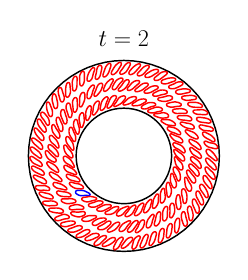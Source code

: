 \begin{tikzpicture}[scale=0.35] 

\begin{axis}[ 
axis equal image, 
scale only axis, 
xmin=-21, 
xmax=21, 
ymin=-21, 
ymax=21, 
hide axis, 
title = {\Huge$t = 2$} 
] 

\addplot [mark=none,black,line width=1.5] table{ 
2.0e+01 0.0e+00 
1.99e+01 1.96e+00 
1.962e+01 3.902e+00 
1.914e+01 5.806e+00 
1.848e+01 7.654e+00 
1.764e+01 9.428e+00 
1.663e+01 1.111e+01 
1.546e+01 1.269e+01 
1.414e+01 1.414e+01 
1.269e+01 1.546e+01 
1.111e+01 1.663e+01 
9.428e+00 1.764e+01 
7.654e+00 1.848e+01 
5.806e+00 1.914e+01 
3.902e+00 1.962e+01 
1.96e+00 1.99e+01 
1.225e-15 2.0e+01 
-1.96e+00 1.99e+01 
-3.902e+00 1.962e+01 
-5.806e+00 1.914e+01 
-7.654e+00 1.848e+01 
-9.428e+00 1.764e+01 
-1.111e+01 1.663e+01 
-1.269e+01 1.546e+01 
-1.414e+01 1.414e+01 
-1.546e+01 1.269e+01 
-1.663e+01 1.111e+01 
-1.764e+01 9.428e+00 
-1.848e+01 7.654e+00 
-1.914e+01 5.806e+00 
-1.962e+01 3.902e+00 
-1.99e+01 1.96e+00 
-2.0e+01 2.449e-15 
-1.99e+01 -1.96e+00 
-1.962e+01 -3.902e+00 
-1.914e+01 -5.806e+00 
-1.848e+01 -7.654e+00 
-1.764e+01 -9.428e+00 
-1.663e+01 -1.111e+01 
-1.546e+01 -1.269e+01 
-1.414e+01 -1.414e+01 
-1.269e+01 -1.546e+01 
-1.111e+01 -1.663e+01 
-9.428e+00 -1.764e+01 
-7.654e+00 -1.848e+01 
-5.806e+00 -1.914e+01 
-3.902e+00 -1.962e+01 
-1.96e+00 -1.99e+01 
-3.674e-15 -2.0e+01 
1.96e+00 -1.99e+01 
3.902e+00 -1.962e+01 
5.806e+00 -1.914e+01 
7.654e+00 -1.848e+01 
9.428e+00 -1.764e+01 
1.111e+01 -1.663e+01 
1.269e+01 -1.546e+01 
1.414e+01 -1.414e+01 
1.546e+01 -1.269e+01 
1.663e+01 -1.111e+01 
1.764e+01 -9.428e+00 
1.848e+01 -7.654e+00 
1.914e+01 -5.806e+00 
1.962e+01 -3.902e+00 
1.99e+01 -1.96e+00 
2.0e+01 0.0e+00 
}; 
\addplot [mark=none,black,line width=1.5] table{ 
1.0e+01 0.0e+00 
9.952e+00 -9.802e-01 
9.808e+00 -1.951e+00 
9.569e+00 -2.903e+00 
9.239e+00 -3.827e+00 
8.819e+00 -4.714e+00 
8.315e+00 -5.556e+00 
7.73e+00 -6.344e+00 
7.071e+00 -7.071e+00 
6.344e+00 -7.73e+00 
5.556e+00 -8.315e+00 
4.714e+00 -8.819e+00 
3.827e+00 -9.239e+00 
2.903e+00 -9.569e+00 
1.951e+00 -9.808e+00 
9.802e-01 -9.952e+00 
6.123e-16 -1.0e+01 
-9.802e-01 -9.952e+00 
-1.951e+00 -9.808e+00 
-2.903e+00 -9.569e+00 
-3.827e+00 -9.239e+00 
-4.714e+00 -8.819e+00 
-5.556e+00 -8.315e+00 
-6.344e+00 -7.73e+00 
-7.071e+00 -7.071e+00 
-7.73e+00 -6.344e+00 
-8.315e+00 -5.556e+00 
-8.819e+00 -4.714e+00 
-9.239e+00 -3.827e+00 
-9.569e+00 -2.903e+00 
-9.808e+00 -1.951e+00 
-9.952e+00 -9.802e-01 
-1.0e+01 -1.225e-15 
-9.952e+00 9.802e-01 
-9.808e+00 1.951e+00 
-9.569e+00 2.903e+00 
-9.239e+00 3.827e+00 
-8.819e+00 4.714e+00 
-8.315e+00 5.556e+00 
-7.73e+00 6.344e+00 
-7.071e+00 7.071e+00 
-6.344e+00 7.73e+00 
-5.556e+00 8.315e+00 
-4.714e+00 8.819e+00 
-3.827e+00 9.239e+00 
-2.903e+00 9.569e+00 
-1.951e+00 9.808e+00 
-9.802e-01 9.952e+00 
-1.837e-15 1.0e+01 
9.802e-01 9.952e+00 
1.951e+00 9.808e+00 
2.903e+00 9.569e+00 
3.827e+00 9.239e+00 
4.714e+00 8.819e+00 
5.556e+00 8.315e+00 
6.344e+00 7.73e+00 
7.071e+00 7.071e+00 
7.73e+00 6.344e+00 
8.315e+00 5.556e+00 
8.819e+00 4.714e+00 
9.239e+00 3.827e+00 
9.569e+00 2.903e+00 
9.808e+00 1.951e+00 
9.952e+00 9.802e-01 
1.0e+01 0.0e+00 
}; 
\addplot [mark=none,blue,line width=1.5] table{ 
-7.413e+00 -8.305e+00 
-7.296e+00 -8.295e+00 
-7.161e+00 -8.232e+00 
-7.088e+00 -8.063e+00 
-7.198e+00 -7.87e+00 
-7.42e+00 -7.731e+00 
-7.675e+00 -7.599e+00 
-7.945e+00 -7.464e+00 
-8.228e+00 -7.343e+00 
-8.519e+00 -7.261e+00 
-8.804e+00 -7.229e+00 
-9.066e+00 -7.222e+00 
-9.296e+00 -7.22e+00 
-9.487e+00 -7.218e+00 
-9.638e+00 -7.223e+00 
-9.754e+00 -7.236e+00 
-9.855e+00 -7.26e+00 
-9.963e+00 -7.306e+00 
-1.008e+01 -7.404e+00 
-1.013e+01 -7.583e+00 
-1.006e+01 -7.796e+00 
-9.875e+00 -7.979e+00 
-9.63e+00 -8.129e+00 
-9.351e+00 -8.246e+00 
-9.052e+00 -8.318e+00 
-8.75e+00 -8.333e+00 
-8.464e+00 -8.308e+00 
-8.203e+00 -8.28e+00 
-7.974e+00 -8.269e+00 
-7.784e+00 -8.276e+00 
-7.633e+00 -8.289e+00 
-7.516e+00 -8.3e+00 
-7.413e+00 -8.305e+00 
}; 
\addplot [mark=none,red,line width=1.5] table{ 
-5.833e+00 -8.772e+00 
-5.937e+00 -8.718e+00 
-6.08e+00 -8.669e+00 
-6.265e+00 -8.619e+00 
-6.488e+00 -8.565e+00 
-6.745e+00 -8.514e+00 
-7.03e+00 -8.489e+00 
-7.331e+00 -8.513e+00 
-7.635e+00 -8.569e+00 
-7.934e+00 -8.618e+00 
-8.22e+00 -8.652e+00 
-8.479e+00 -8.694e+00 
-8.689e+00 -8.784e+00 
-8.804e+00 -8.933e+00 
-8.812e+00 -9.083e+00 
-8.764e+00 -9.191e+00 
-8.697e+00 -9.269e+00 
-8.605e+00 -9.341e+00 
-8.474e+00 -9.417e+00 
-8.3e+00 -9.494e+00 
-8.082e+00 -9.566e+00 
-7.825e+00 -9.619e+00 
-7.539e+00 -9.626e+00 
-7.241e+00 -9.573e+00 
-6.945e+00 -9.486e+00 
-6.654e+00 -9.401e+00 
-6.375e+00 -9.334e+00 
-6.119e+00 -9.278e+00 
-5.901e+00 -9.21e+00 
-5.753e+00 -9.093e+00 
-5.714e+00 -8.949e+00 
-5.758e+00 -8.841e+00 
-5.833e+00 -8.772e+00 
}; 
\addplot [mark=none,red,line width=1.5] table{ 
-4.386e+00 -9.71e+00 
-4.432e+00 -9.603e+00 
-4.548e+00 -9.51e+00 
-4.73e+00 -9.45e+00 
-4.957e+00 -9.418e+00 
-5.219e+00 -9.409e+00 
-5.503e+00 -9.442e+00 
-5.792e+00 -9.534e+00 
-6.077e+00 -9.652e+00 
-6.361e+00 -9.758e+00 
-6.637e+00 -9.84e+00 
-6.892e+00 -9.903e+00 
-7.112e+00 -9.968e+00 
-7.28e+00 -1.006e+01 
-7.38e+00 -1.017e+01 
-7.414e+00 -1.028e+01 
-7.404e+00 -1.038e+01 
-7.349e+00 -1.049e+01 
-7.235e+00 -1.059e+01 
-7.061e+00 -1.066e+01 
-6.837e+00 -1.072e+01 
-6.576e+00 -1.074e+01 
-6.289e+00 -1.073e+01 
-5.992e+00 -1.068e+01 
-5.701e+00 -1.058e+01 
-5.425e+00 -1.045e+01 
-5.166e+00 -1.033e+01 
-4.927e+00 -1.022e+01 
-4.72e+00 -1.012e+01 
-4.556e+00 -1.002e+01 
-4.446e+00 -9.918e+00 
-4.393e+00 -9.812e+00 
-4.386e+00 -9.71e+00 
}; 
\addplot [mark=none,red,line width=1.5] table{ 
-2.703e+00 -1.062e+01 
-2.654e+00 -1.051e+01 
-2.674e+00 -1.037e+01 
-2.817e+00 -1.025e+01 
-3.042e+00 -1.021e+01 
-3.304e+00 -1.02e+01 
-3.591e+00 -1.02e+01 
-3.893e+00 -1.023e+01 
-4.19e+00 -1.031e+01 
-4.466e+00 -1.043e+01 
-4.721e+00 -1.056e+01 
-4.957e+00 -1.068e+01 
-5.165e+00 -1.077e+01 
-5.336e+00 -1.086e+01 
-5.464e+00 -1.094e+01 
-5.552e+00 -1.102e+01 
-5.611e+00 -1.11e+01 
-5.644e+00 -1.122e+01 
-5.615e+00 -1.136e+01 
-5.481e+00 -1.149e+01 
-5.266e+00 -1.157e+01 
-5.005e+00 -1.159e+01 
-4.718e+00 -1.158e+01 
-4.421e+00 -1.153e+01 
-4.13e+00 -1.143e+01 
-3.86e+00 -1.129e+01 
-3.61e+00 -1.115e+01 
-3.38e+00 -1.102e+01 
-3.175e+00 -1.092e+01 
-3.003e+00 -1.084e+01 
-2.87e+00 -1.077e+01 
-2.774e+00 -1.07e+01 
-2.703e+00 -1.062e+01 
}; 
\addplot [mark=none,red,line width=1.5] table{ 
-1.089e+00 -1.092e+01 
-1.085e+00 -1.08e+01 
-1.159e+00 -1.067e+01 
-1.334e+00 -1.06e+01 
-1.562e+00 -1.062e+01 
-1.819e+00 -1.067e+01 
-2.095e+00 -1.074e+01 
-2.373e+00 -1.087e+01 
-2.631e+00 -1.103e+01 
-2.877e+00 -1.121e+01 
-3.117e+00 -1.137e+01 
-3.348e+00 -1.149e+01 
-3.555e+00 -1.159e+01 
-3.724e+00 -1.168e+01 
-3.843e+00 -1.177e+01 
-3.908e+00 -1.187e+01 
-3.928e+00 -1.197e+01 
-3.897e+00 -1.208e+01 
-3.789e+00 -1.218e+01 
-3.609e+00 -1.224e+01 
-3.381e+00 -1.227e+01 
-3.119e+00 -1.226e+01 
-2.834e+00 -1.223e+01 
-2.54e+00 -1.216e+01 
-2.254e+00 -1.205e+01 
-1.997e+00 -1.189e+01 
-1.779e+00 -1.171e+01 
-1.593e+00 -1.152e+01 
-1.431e+00 -1.136e+01 
-1.294e+00 -1.123e+01 
-1.193e+00 -1.111e+01 
-1.127e+00 -1.102e+01 
-1.089e+00 -1.092e+01 
}; 
\addplot [mark=none,red,line width=1.5] table{ 
9.928e-01 -1.092e+01 
1.043e+00 -1.081e+01 
1.03e+00 -1.066e+01 
8.788e-01 -1.056e+01 
6.534e-01 -1.059e+01 
4.062e-01 -1.067e+01 
1.36e-01 -1.077e+01 
-1.484e-01 -1.087e+01 
-4.312e-01 -1.1e+01 
-6.924e-01 -1.115e+01 
-9.154e-01 -1.133e+01 
-1.102e+00 -1.151e+01 
-1.257e+00 -1.168e+01 
-1.377e+00 -1.183e+01 
-1.461e+00 -1.196e+01 
-1.512e+00 -1.206e+01 
-1.541e+00 -1.216e+01 
-1.548e+00 -1.228e+01 
-1.502e+00 -1.242e+01 
-1.365e+00 -1.255e+01 
-1.143e+00 -1.26e+01 
-8.841e-01 -1.257e+01 
-6.136e-01 -1.248e+01 
-3.514e-01 -1.232e+01 
-1.191e-01 -1.212e+01 
7.739e-02 -1.189e+01 
2.561e-01 -1.167e+01 
4.274e-01 -1.147e+01 
5.88e-01 -1.131e+01 
7.289e-01 -1.118e+01 
8.422e-01 -1.108e+01 
9.271e-01 -1.1e+01 
9.928e-01 -1.092e+01 
}; 
\addplot [mark=none,red,line width=1.5] table{ 
2.31e+00 -1.031e+01 
2.193e+00 -1.031e+01 
2.05e+00 -1.036e+01 
1.881e+00 -1.045e+01 
1.688e+00 -1.057e+01 
1.481e+00 -1.073e+01 
1.285e+00 -1.094e+01 
1.116e+00 -1.119e+01 
9.5e-01 -1.145e+01 
7.701e-01 -1.169e+01 
5.839e-01 -1.191e+01 
4.117e-01 -1.211e+01 
2.873e-01 -1.23e+01 
2.542e-01 -1.249e+01 
3.157e-01 -1.263e+01 
4.12e-01 -1.269e+01 
5.119e-01 -1.272e+01 
6.289e-01 -1.272e+01 
7.771e-01 -1.269e+01 
9.585e-01 -1.263e+01 
1.168e+00 -1.253e+01 
1.394e+00 -1.24e+01 
1.619e+00 -1.222e+01 
1.817e+00 -1.2e+01 
1.978e+00 -1.173e+01 
2.118e+00 -1.147e+01 
2.25e+00 -1.121e+01 
2.374e+00 -1.098e+01 
2.469e+00 -1.077e+01 
2.51e+00 -1.058e+01 
2.48e+00 -1.044e+01 
2.404e+00 -1.035e+01 
2.31e+00 -1.031e+01 
}; 
\addplot [mark=none,red,line width=1.5] table{ 
4.18e+00 -1.019e+01 
4.173e+00 -1.007e+01 
4.102e+00 -9.94e+00 
3.927e+00 -9.877e+00 
3.712e+00 -9.948e+00 
3.495e+00 -1.01e+01 
3.274e+00 -1.028e+01 
3.067e+00 -1.05e+01 
2.903e+00 -1.076e+01 
2.779e+00 -1.104e+01 
2.664e+00 -1.13e+01 
2.546e+00 -1.153e+01 
2.43e+00 -1.173e+01 
2.332e+00 -1.19e+01 
2.263e+00 -1.203e+01 
2.224e+00 -1.214e+01 
2.211e+00 -1.224e+01 
2.232e+00 -1.236e+01 
2.325e+00 -1.247e+01 
2.507e+00 -1.252e+01 
2.728e+00 -1.247e+01 
2.959e+00 -1.235e+01 
3.189e+00 -1.218e+01 
3.406e+00 -1.196e+01 
3.59e+00 -1.172e+01 
3.725e+00 -1.145e+01 
3.826e+00 -1.118e+01 
3.913e+00 -1.093e+01 
3.997e+00 -1.072e+01 
4.071e+00 -1.054e+01 
4.127e+00 -1.04e+01 
4.163e+00 -1.029e+01 
4.18e+00 -1.019e+01 
}; 
\addplot [mark=none,red,line width=1.5] table{ 
5.854e+00 -9.49e+00 
5.866e+00 -9.373e+00 
5.833e+00 -9.227e+00 
5.688e+00 -9.113e+00 
5.469e+00 -9.158e+00 
5.268e+00 -9.326e+00 
5.069e+00 -9.533e+00 
4.869e+00 -9.759e+00 
4.689e+00 -1.001e+01 
4.553e+00 -1.028e+01 
4.455e+00 -1.055e+01 
4.37e+00 -1.08e+01 
4.292e+00 -1.101e+01 
4.226e+00 -1.119e+01 
4.179e+00 -1.134e+01 
4.151e+00 -1.145e+01 
4.137e+00 -1.155e+01 
4.144e+00 -1.167e+01 
4.201e+00 -1.181e+01 
4.358e+00 -1.191e+01 
4.582e+00 -1.188e+01 
4.801e+00 -1.174e+01 
5.011e+00 -1.154e+01 
5.21e+00 -1.131e+01 
5.383e+00 -1.106e+01 
5.512e+00 -1.079e+01 
5.591e+00 -1.051e+01 
5.645e+00 -1.025e+01 
5.696e+00 -1.003e+01 
5.748e+00 -9.846e+00 
5.794e+00 -9.702e+00 
5.829e+00 -9.59e+00 
5.854e+00 -9.49e+00 
}; 
\addplot [mark=none,red,line width=1.5] table{ 
6.987e+00 -7.979e+00 
6.88e+00 -8.026e+00 
6.774e+00 -8.132e+00 
6.665e+00 -8.29e+00 
6.544e+00 -8.485e+00 
6.411e+00 -8.71e+00 
6.279e+00 -8.964e+00 
6.177e+00 -9.249e+00 
6.124e+00 -9.552e+00 
6.09e+00 -9.853e+00 
6.045e+00 -1.014e+01 
5.997e+00 -1.04e+01 
5.976e+00 -1.062e+01 
6.016e+00 -1.081e+01 
6.111e+00 -1.093e+01 
6.219e+00 -1.097e+01 
6.322e+00 -1.097e+01 
6.432e+00 -1.093e+01 
6.557e+00 -1.085e+01 
6.693e+00 -1.071e+01 
6.835e+00 -1.053e+01 
6.975e+00 -1.031e+01 
7.096e+00 -1.005e+01 
7.179e+00 -9.763e+00 
7.213e+00 -9.457e+00 
7.222e+00 -9.155e+00 
7.233e+00 -8.867e+00 
7.252e+00 -8.606e+00 
7.266e+00 -8.377e+00 
7.25e+00 -8.188e+00 
7.185e+00 -8.052e+00 
7.089e+00 -7.986e+00 
6.987e+00 -7.979e+00 
}; 
\addplot [mark=none,red,line width=1.5] table{ 
8.5e+00 -6.997e+00 
8.444e+00 -6.894e+00 
8.324e+00 -6.805e+00 
8.14e+00 -6.825e+00 
7.985e+00 -6.99e+00 
7.868e+00 -7.225e+00 
7.761e+00 -7.492e+00 
7.676e+00 -7.782e+00 
7.638e+00 -8.087e+00 
7.639e+00 -8.39e+00 
7.646e+00 -8.677e+00 
7.641e+00 -8.939e+00 
7.629e+00 -9.168e+00 
7.621e+00 -9.359e+00 
7.627e+00 -9.51e+00 
7.649e+00 -9.626e+00 
7.69e+00 -9.721e+00 
7.765e+00 -9.81e+00 
7.903e+00 -9.868e+00 
8.087e+00 -9.832e+00 
8.266e+00 -9.691e+00 
8.421e+00 -9.48e+00 
8.55e+00 -9.224e+00 
8.641e+00 -8.936e+00 
8.676e+00 -8.631e+00 
8.659e+00 -8.329e+00 
8.622e+00 -8.044e+00 
8.591e+00 -7.783e+00 
8.571e+00 -7.554e+00 
8.558e+00 -7.364e+00 
8.546e+00 -7.213e+00 
8.528e+00 -7.097e+00 
8.5e+00 -6.997e+00 
}; 
\addplot [mark=none,red,line width=1.5] table{ 
9.515e+00 -5.712e+00 
9.445e+00 -5.618e+00 
9.317e+00 -5.542e+00 
9.135e+00 -5.576e+00 
8.998e+00 -5.756e+00 
8.918e+00 -6.005e+00 
8.86e+00 -6.286e+00 
8.833e+00 -6.587e+00 
8.856e+00 -6.894e+00 
8.913e+00 -7.191e+00 
8.966e+00 -7.474e+00 
9.0e+00 -7.734e+00 
9.021e+00 -7.962e+00 
9.039e+00 -8.152e+00 
9.064e+00 -8.301e+00 
9.099e+00 -8.413e+00 
9.147e+00 -8.504e+00 
9.229e+00 -8.587e+00 
9.371e+00 -8.633e+00 
9.548e+00 -8.572e+00 
9.694e+00 -8.397e+00 
9.802e+00 -8.159e+00 
9.886e+00 -7.885e+00 
9.946e+00 -7.588e+00 
9.969e+00 -7.282e+00 
9.944e+00 -6.981e+00 
9.872e+00 -6.703e+00 
9.782e+00 -6.457e+00 
9.702e+00 -6.242e+00 
9.642e+00 -6.06e+00 
9.597e+00 -5.916e+00 
9.558e+00 -5.806e+00 
9.515e+00 -5.712e+00 
}; 
\addplot [mark=none,red,line width=1.5] table{ 
1.02e+01 -3.72e+00 
1.01e+01 -3.666e+00 
9.955e+00 -3.692e+00 
9.846e+00 -3.844e+00 
9.804e+00 -4.069e+00 
9.779e+00 -4.33e+00 
9.753e+00 -4.616e+00 
9.736e+00 -4.917e+00 
9.75e+00 -5.224e+00 
9.813e+00 -5.52e+00 
9.909e+00 -5.791e+00 
1.001e+01 -6.034e+00 
1.01e+01 -6.245e+00 
1.019e+01 -6.414e+00 
1.027e+01 -6.537e+00 
1.036e+01 -6.617e+00 
1.045e+01 -6.668e+00 
1.056e+01 -6.695e+00 
1.071e+01 -6.669e+00 
1.086e+01 -6.551e+00 
1.096e+01 -6.349e+00 
1.101e+01 -6.093e+00 
1.101e+01 -5.806e+00 
1.096e+01 -5.509e+00 
1.085e+01 -5.221e+00 
1.073e+01 -4.947e+00 
1.061e+01 -4.685e+00 
1.051e+01 -4.441e+00 
1.044e+01 -4.224e+00 
1.038e+01 -4.043e+00 
1.033e+01 -3.901e+00 
1.027e+01 -3.798e+00 
1.02e+01 -3.72e+00 
}; 
\addplot [mark=none,red,line width=1.5] table{ 
1.091e+01 -2.438e+00 
1.081e+01 -2.372e+00 
1.067e+01 -2.325e+00 
1.049e+01 -2.366e+00 
1.036e+01 -2.548e+00 
1.033e+01 -2.807e+00 
1.036e+01 -3.092e+00 
1.045e+01 -3.382e+00 
1.058e+01 -3.658e+00 
1.074e+01 -3.92e+00 
1.087e+01 -4.176e+00 
1.097e+01 -4.418e+00 
1.105e+01 -4.634e+00 
1.111e+01 -4.814e+00 
1.117e+01 -4.953e+00 
1.122e+01 -5.057e+00 
1.128e+01 -5.141e+00 
1.137e+01 -5.216e+00 
1.151e+01 -5.254e+00 
1.168e+01 -5.172e+00 
1.178e+01 -4.969e+00 
1.182e+01 -4.71e+00 
1.183e+01 -4.424e+00 
1.181e+01 -4.122e+00 
1.176e+01 -3.818e+00 
1.168e+01 -3.527e+00 
1.156e+01 -3.266e+00 
1.142e+01 -3.044e+00 
1.128e+01 -2.86e+00 
1.116e+01 -2.711e+00 
1.107e+01 -2.594e+00 
1.099e+01 -2.508e+00 
1.091e+01 -2.438e+00 
}; 
\addplot [mark=none,red,line width=1.5] table{ 
1.102e+01 -3.122e-01 
1.093e+01 -2.326e-01 
1.079e+01 -1.83e-01 
1.063e+01 -2.675e-01 
1.059e+01 -4.886e-01 
1.064e+01 -7.457e-01 
1.07e+01 -1.026e+00 
1.076e+01 -1.323e+00 
1.083e+01 -1.621e+00 
1.095e+01 -1.901e+00 
1.11e+01 -2.142e+00 
1.127e+01 -2.342e+00 
1.143e+01 -2.513e+00 
1.155e+01 -2.655e+00 
1.166e+01 -2.764e+00 
1.175e+01 -2.841e+00 
1.183e+01 -2.898e+00 
1.194e+01 -2.941e+00 
1.209e+01 -2.945e+00 
1.225e+01 -2.851e+00 
1.235e+01 -2.648e+00 
1.237e+01 -2.387e+00 
1.233e+01 -2.103e+00 
1.224e+01 -1.815e+00 
1.209e+01 -1.548e+00 
1.189e+01 -1.322e+00 
1.168e+01 -1.128e+00 
1.149e+01 -9.457e-01 
1.134e+01 -7.726e-01 
1.123e+01 -6.182e-01 
1.114e+01 -4.918e-01 
1.108e+01 -3.94e-01 
1.102e+01 -3.122e-01 
}; 
\addplot [mark=none,red,line width=1.5] table{ 
1.045e+01 1.105e+00 
1.047e+01 9.89e-01 
1.052e+01 8.47e-01 
1.06e+01 6.731e-01 
1.07e+01 4.685e-01 
1.083e+01 2.42e-01 
1.101e+01 1.228e-02 
1.122e+01 -2.018e-01 
1.145e+01 -4.059e-01 
1.167e+01 -6.089e-01 
1.189e+01 -8.036e-01 
1.209e+01 -9.673e-01 
1.23e+01 -1.065e+00 
1.249e+01 -1.065e+00 
1.262e+01 -9.9e-01 
1.269e+01 -8.934e-01 
1.272e+01 -7.953e-01 
1.273e+01 -6.787e-01 
1.271e+01 -5.288e-01 
1.266e+01 -3.445e-01 
1.257e+01 -1.344e-01 
1.243e+01 8.591e-02 
1.223e+01 2.937e-01 
1.199e+01 4.776e-01 
1.173e+01 6.51e-01 
1.149e+01 8.248e-01 
1.126e+01 9.974e-01 
1.105e+01 1.158e+00 
1.086e+01 1.285e+00 
1.068e+01 1.34e+00 
1.054e+01 1.299e+00 
1.046e+01 1.206e+00 
1.045e+01 1.105e+00 
}; 
\addplot [mark=none,red,line width=1.5] table{ 
1.035e+01 2.651e+00 
1.029e+01 2.552e+00 
1.028e+01 2.403e+00 
1.034e+01 2.222e+00 
1.046e+01 2.026e+00 
1.063e+01 1.828e+00 
1.086e+01 1.657e+00 
1.113e+01 1.52e+00 
1.141e+01 1.382e+00 
1.167e+01 1.226e+00 
1.19e+01 1.057e+00 
1.21e+01 8.914e-01 
1.229e+01 7.518e-01 
1.246e+01 6.657e-01 
1.261e+01 6.522e-01 
1.272e+01 6.963e-01 
1.278e+01 7.726e-01 
1.282e+01 8.829e-01 
1.282e+01 1.033e+00 
1.277e+01 1.218e+00 
1.268e+01 1.427e+00 
1.254e+01 1.652e+00 
1.236e+01 1.879e+00 
1.215e+01 2.088e+00 
1.189e+01 2.258e+00 
1.161e+01 2.387e+00 
1.135e+01 2.493e+00 
1.11e+01 2.59e+00 
1.089e+01 2.673e+00 
1.071e+01 2.726e+00 
1.055e+01 2.736e+00 
1.044e+01 2.709e+00 
1.035e+01 2.651e+00 
}; 
\addplot [mark=none,red,line width=1.5] table{ 
9.774e+00 4.609e+00 
9.682e+00 4.538e+00 
9.646e+00 4.395e+00 
9.713e+00 4.218e+00 
9.847e+00 4.032e+00 
1.001e+01 3.826e+00 
1.019e+01 3.604e+00 
1.04e+01 3.388e+00 
1.065e+01 3.208e+00 
1.093e+01 3.078e+00 
1.12e+01 2.976e+00 
1.144e+01 2.883e+00 
1.166e+01 2.804e+00 
1.184e+01 2.752e+00 
1.199e+01 2.734e+00 
1.211e+01 2.747e+00 
1.22e+01 2.787e+00 
1.229e+01 2.865e+00 
1.234e+01 3.003e+00 
1.233e+01 3.192e+00 
1.223e+01 3.397e+00 
1.206e+01 3.602e+00 
1.185e+01 3.794e+00 
1.159e+01 3.954e+00 
1.131e+01 4.071e+00 
1.102e+01 4.167e+00 
1.075e+01 4.264e+00 
1.051e+01 4.368e+00 
1.03e+01 4.47e+00 
1.013e+01 4.555e+00 
9.993e+00 4.609e+00 
9.876e+00 4.627e+00 
9.774e+00 4.609e+00 
}; 
\addplot [mark=none,red,line width=1.5] table{ 
9.463e+00 6.094e+00 
9.346e+00 6.084e+00 
9.205e+00 6.032e+00 
9.086e+00 5.888e+00 
9.1e+00 5.665e+00 
9.254e+00 5.455e+00 
9.471e+00 5.268e+00 
9.726e+00 5.105e+00 
1.001e+01 4.987e+00 
1.03e+01 4.9e+00 
1.057e+01 4.812e+00 
1.082e+01 4.718e+00 
1.103e+01 4.626e+00 
1.12e+01 4.547e+00 
1.134e+01 4.489e+00 
1.145e+01 4.452e+00 
1.155e+01 4.433e+00 
1.167e+01 4.434e+00 
1.181e+01 4.491e+00 
1.19e+01 4.652e+00 
1.186e+01 4.874e+00 
1.172e+01 5.09e+00 
1.152e+01 5.296e+00 
1.129e+01 5.49e+00 
1.103e+01 5.667e+00 
1.077e+01 5.811e+00 
1.05e+01 5.91e+00 
1.024e+01 5.972e+00 
1.002e+01 6.015e+00 
9.832e+00 6.05e+00 
9.683e+00 6.075e+00 
9.566e+00 6.089e+00 
9.463e+00 6.094e+00 
}; 
\addplot [mark=none,red,line width=1.5] table{ 
7.985e+00 7.59e+00 
7.88e+00 7.538e+00 
7.803e+00 7.412e+00 
7.85e+00 7.233e+00 
8.023e+00 7.085e+00 
8.247e+00 6.947e+00 
8.491e+00 6.798e+00 
8.753e+00 6.647e+00 
9.034e+00 6.523e+00 
9.328e+00 6.451e+00 
9.614e+00 6.421e+00 
9.875e+00 6.397e+00 
1.01e+01 6.365e+00 
1.029e+01 6.334e+00 
1.044e+01 6.321e+00 
1.056e+01 6.331e+00 
1.065e+01 6.365e+00 
1.074e+01 6.439e+00 
1.08e+01 6.578e+00 
1.075e+01 6.76e+00 
1.06e+01 6.936e+00 
1.04e+01 7.105e+00 
1.017e+01 7.269e+00 
9.905e+00 7.416e+00 
9.619e+00 7.528e+00 
9.323e+00 7.588e+00 
9.036e+00 7.6e+00 
8.774e+00 7.594e+00 
8.545e+00 7.594e+00 
8.354e+00 7.603e+00 
8.204e+00 7.611e+00 
8.086e+00 7.608e+00 
7.985e+00 7.59e+00 
}; 
\addplot [mark=none,red,line width=1.5] table{ 
6.481e+00 8.818e+00 
6.374e+00 8.769e+00 
6.29e+00 8.648e+00 
6.34e+00 8.471e+00 
6.532e+00 8.348e+00 
6.777e+00 8.255e+00 
7.046e+00 8.156e+00 
7.332e+00 8.056e+00 
7.629e+00 7.977e+00 
7.929e+00 7.938e+00 
8.216e+00 7.934e+00 
8.478e+00 7.943e+00 
8.707e+00 7.958e+00 
8.896e+00 7.983e+00 
9.043e+00 8.02e+00 
9.15e+00 8.067e+00 
9.235e+00 8.126e+00 
9.311e+00 8.214e+00 
9.359e+00 8.356e+00 
9.325e+00 8.542e+00 
9.187e+00 8.723e+00 
8.972e+00 8.871e+00 
8.708e+00 8.982e+00 
8.413e+00 9.047e+00 
8.106e+00 9.05e+00 
7.808e+00 8.998e+00 
7.527e+00 8.934e+00 
7.27e+00 8.885e+00 
7.042e+00 8.858e+00 
6.851e+00 8.848e+00 
6.7e+00 8.844e+00 
6.583e+00 8.836e+00 
6.481e+00 8.818e+00 
}; 
\addplot [mark=none,red,line width=1.5] table{ 
5.056e+00 9.238e+00 
5.144e+00 9.162e+00 
5.283e+00 9.102e+00 
5.468e+00 9.057e+00 
5.694e+00 9.021e+00 
5.955e+00 9.002e+00 
6.241e+00 9.025e+00 
6.534e+00 9.101e+00 
6.829e+00 9.19e+00 
7.123e+00 9.262e+00 
7.405e+00 9.315e+00 
7.663e+00 9.364e+00 
7.879e+00 9.439e+00 
8.023e+00 9.561e+00 
8.073e+00 9.702e+00 
8.056e+00 9.818e+00 
8.005e+00 9.907e+00 
7.922e+00 9.989e+00 
7.793e+00 1.007e+01 
7.616e+00 1.014e+01 
7.394e+00 1.02e+01 
7.134e+00 1.023e+01 
6.848e+00 1.022e+01 
6.552e+00 1.016e+01 
6.261e+00 1.006e+01 
5.978e+00 9.957e+00 
5.708e+00 9.858e+00 
5.461e+00 9.77e+00 
5.25e+00 9.681e+00 
5.093e+00 9.573e+00 
5.014e+00 9.446e+00 
5.01e+00 9.329e+00 
5.056e+00 9.238e+00 
}; 
\addplot [mark=none,red,line width=1.5] table{ 
3.9e+00 1.053e+01 
3.808e+00 1.046e+01 
3.711e+00 1.035e+01 
3.661e+00 1.016e+01 
3.763e+00 9.966e+00 
4.0e+00 9.861e+00 
4.285e+00 9.828e+00 
4.586e+00 9.845e+00 
4.882e+00 9.928e+00 
5.156e+00 1.006e+01 
5.415e+00 1.018e+01 
5.659e+00 1.028e+01 
5.878e+00 1.035e+01 
6.063e+00 1.039e+01 
6.211e+00 1.042e+01 
6.325e+00 1.045e+01 
6.424e+00 1.048e+01 
6.528e+00 1.054e+01 
6.633e+00 1.064e+01 
6.66e+00 1.083e+01 
6.525e+00 1.101e+01 
6.286e+00 1.111e+01 
6.005e+00 1.117e+01 
5.704e+00 1.119e+01 
5.396e+00 1.118e+01 
5.099e+00 1.113e+01 
4.829e+00 1.103e+01 
4.593e+00 1.092e+01 
4.39e+00 1.081e+01 
4.222e+00 1.072e+01 
4.089e+00 1.065e+01 
3.987e+00 1.059e+01 
3.9e+00 1.053e+01 
}; 
\addplot [mark=none,red,line width=1.5] table{ 
1.853e+00 1.096e+01 
1.775e+00 1.087e+01 
1.73e+00 1.073e+01 
1.814e+00 1.057e+01 
2.03e+00 1.05e+01 
2.292e+00 1.051e+01 
2.578e+00 1.053e+01 
2.879e+00 1.055e+01 
3.183e+00 1.06e+01 
3.469e+00 1.069e+01 
3.725e+00 1.083e+01 
3.951e+00 1.096e+01 
4.15e+00 1.107e+01 
4.315e+00 1.117e+01 
4.443e+00 1.125e+01 
4.537e+00 1.132e+01 
4.609e+00 1.139e+01 
4.671e+00 1.149e+01 
4.694e+00 1.164e+01 
4.608e+00 1.181e+01 
4.405e+00 1.19e+01 
4.145e+00 1.193e+01 
3.859e+00 1.192e+01 
3.56e+00 1.187e+01 
3.263e+00 1.179e+01 
2.984e+00 1.168e+01 
2.738e+00 1.153e+01 
2.521e+00 1.138e+01 
2.329e+00 1.126e+01 
2.166e+00 1.116e+01 
2.035e+00 1.108e+01 
1.935e+00 1.102e+01 
1.853e+00 1.096e+01 
}; 
\addplot [mark=none,red,line width=1.5] table{ 
-8.592e-02 1.107e+01 
-1.438e-01 1.097e+01 
-1.566e-01 1.082e+01 
-3.744e-02 1.068e+01 
1.879e-01 1.066e+01 
4.423e-01 1.072e+01 
7.185e-01 1.08e+01 
1.008e+00 1.089e+01 
1.295e+00 1.1e+01 
1.559e+00 1.114e+01 
1.792e+00 1.131e+01 
2.002e+00 1.147e+01 
2.189e+00 1.16e+01 
2.343e+00 1.171e+01 
2.459e+00 1.181e+01 
2.539e+00 1.19e+01 
2.594e+00 1.198e+01 
2.626e+00 1.21e+01 
2.601e+00 1.224e+01 
2.468e+00 1.237e+01 
2.248e+00 1.243e+01 
1.986e+00 1.242e+01 
1.704e+00 1.236e+01 
1.415e+00 1.228e+01 
1.132e+00 1.216e+01 
8.738e-01 1.2e+01 
6.554e-01 1.181e+01 
4.732e-01 1.163e+01 
3.146e-01 1.146e+01 
1.773e-01 1.133e+01 
6.61e-02 1.123e+01 
-1.841e-02 1.115e+01 
-8.592e-02 1.107e+01 
}; 
\addplot [mark=none,red,line width=1.5] table{ 
-2.081e+00 1.046e+01 
-2.008e+00 1.037e+01 
-1.863e+00 1.034e+01 
-1.682e+00 1.04e+01 
-1.477e+00 1.05e+01 
-1.242e+00 1.062e+01 
-9.859e-01 1.075e+01 
-7.233e-01 1.09e+01 
-4.783e-01 1.109e+01 
-2.696e-01 1.131e+01 
-8.597e-02 1.153e+01 
8.146e-02 1.173e+01 
2.202e-01 1.191e+01 
3.111e-01 1.208e+01 
3.45e-01 1.222e+01 
3.324e-01 1.234e+01 
2.874e-01 1.243e+01 
2.024e-01 1.251e+01 
6.226e-02 1.257e+01 
-1.278e-01 1.257e+01 
-3.52e-01 1.252e+01 
-5.979e-01 1.244e+01 
-8.485e-01 1.23e+01 
-1.076e+00 1.21e+01 
-1.258e+00 1.185e+01 
-1.411e+00 1.159e+01 
-1.561e+00 1.134e+01 
-1.712e+00 1.113e+01 
-1.855e+00 1.095e+01 
-1.975e+00 1.08e+01 
-2.057e+00 1.067e+01 
-2.092e+00 1.056e+01 
-2.081e+00 1.046e+01 
}; 
\addplot [mark=none,red,line width=1.5] table{ 
-3.499e+00 1.013e+01 
-3.426e+00 1.004e+01 
-3.285e+00 9.996e+00 
-3.102e+00 1.005e+01 
-2.909e+00 1.017e+01 
-2.706e+00 1.034e+01 
-2.509e+00 1.054e+01 
-2.343e+00 1.08e+01 
-2.201e+00 1.107e+01 
-2.059e+00 1.134e+01 
-1.913e+00 1.159e+01 
-1.773e+00 1.181e+01 
-1.659e+00 1.201e+01 
-1.589e+00 1.218e+01 
-1.571e+00 1.233e+01 
-1.592e+00 1.245e+01 
-1.643e+00 1.254e+01 
-1.733e+00 1.261e+01 
-1.877e+00 1.265e+01 
-2.066e+00 1.263e+01 
-2.278e+00 1.255e+01 
-2.496e+00 1.24e+01 
-2.703e+00 1.22e+01 
-2.874e+00 1.195e+01 
-3.002e+00 1.167e+01 
-3.11e+00 1.139e+01 
-3.214e+00 1.112e+01 
-3.317e+00 1.088e+01 
-3.41e+00 1.067e+01 
-3.481e+00 1.049e+01 
-3.52e+00 1.035e+01 
-3.525e+00 1.023e+01 
-3.499e+00 1.013e+01 
}; 
\addplot [mark=none,red,line width=1.5] table{ 
-4.91e+00 9.675e+00 
-4.831e+00 9.589e+00 
-4.69e+00 9.544e+00 
-4.507e+00 9.591e+00 
-4.321e+00 9.724e+00 
-4.139e+00 9.913e+00 
-3.979e+00 1.015e+01 
-3.868e+00 1.043e+01 
-3.789e+00 1.073e+01 
-3.705e+00 1.102e+01 
-3.604e+00 1.129e+01 
-3.497e+00 1.153e+01 
-3.4e+00 1.174e+01 
-3.332e+00 1.192e+01 
-3.305e+00 1.207e+01 
-3.318e+00 1.218e+01 
-3.365e+00 1.227e+01 
-3.455e+00 1.235e+01 
-3.603e+00 1.237e+01 
-3.785e+00 1.232e+01 
-3.978e+00 1.219e+01 
-4.173e+00 1.202e+01 
-4.362e+00 1.18e+01 
-4.534e+00 1.155e+01 
-4.668e+00 1.128e+01 
-4.757e+00 1.099e+01 
-4.818e+00 1.071e+01 
-4.872e+00 1.045e+01 
-4.92e+00 1.023e+01 
-4.954e+00 1.004e+01 
-4.964e+00 9.888e+00 
-4.949e+00 9.771e+00 
-4.91e+00 9.675e+00 
}; 
\addplot [mark=none,red,line width=1.5] table{ 
-6.569e+00 8.732e+00 
-6.51e+00 8.631e+00 
-6.377e+00 8.568e+00 
-6.198e+00 8.623e+00 
-6.032e+00 8.78e+00 
-5.865e+00 8.982e+00 
-5.69e+00 9.21e+00 
-5.525e+00 9.463e+00 
-5.403e+00 9.745e+00 
-5.336e+00 1.004e+01 
-5.292e+00 1.032e+01 
-5.246e+00 1.058e+01 
-5.196e+00 1.081e+01 
-5.157e+00 1.099e+01 
-5.141e+00 1.115e+01 
-5.152e+00 1.126e+01 
-5.188e+00 1.136e+01 
-5.264e+00 1.145e+01 
-5.403e+00 1.15e+01 
-5.589e+00 1.146e+01 
-5.779e+00 1.134e+01 
-5.961e+00 1.115e+01 
-6.13e+00 1.092e+01 
-6.272e+00 1.065e+01 
-6.365e+00 1.036e+01 
-6.41e+00 1.006e+01 
-6.436e+00 9.772e+00 
-6.469e+00 9.512e+00 
-6.511e+00 9.286e+00 
-6.553e+00 9.1e+00 
-6.58e+00 8.951e+00 
-6.586e+00 8.834e+00 
-6.569e+00 8.732e+00 
}; 
\addplot [mark=none,red,line width=1.5] table{ 
-7.838e+00 7.504e+00 
-7.736e+00 7.448e+00 
-7.589e+00 7.464e+00 
-7.446e+00 7.587e+00 
-7.325e+00 7.782e+00 
-7.205e+00 8.015e+00 
-7.086e+00 8.276e+00 
-6.989e+00 8.562e+00 
-6.936e+00 8.866e+00 
-6.91e+00 9.168e+00 
-6.883e+00 9.454e+00 
-6.85e+00 9.714e+00 
-6.825e+00 9.942e+00 
-6.824e+00 1.013e+01 
-6.853e+00 1.028e+01 
-6.908e+00 1.038e+01 
-6.984e+00 1.045e+01 
-7.093e+00 1.049e+01 
-7.241e+00 1.047e+01 
-7.397e+00 1.036e+01 
-7.542e+00 1.018e+01 
-7.679e+00 9.961e+00 
-7.806e+00 9.704e+00 
-7.911e+00 9.42e+00 
-7.977e+00 9.12e+00 
-7.993e+00 8.818e+00 
-7.98e+00 8.531e+00 
-7.966e+00 8.269e+00 
-7.961e+00 8.04e+00 
-7.955e+00 7.849e+00 
-7.936e+00 7.699e+00 
-7.898e+00 7.588e+00 
-7.838e+00 7.504e+00 
}; 
\addplot [mark=none,red,line width=1.5] table{ 
-9.12e+00 6.159e+00 
-9.067e+00 6.054e+00 
-8.95e+00 5.962e+00 
-8.767e+00 5.987e+00 
-8.628e+00 6.165e+00 
-8.533e+00 6.409e+00 
-8.44e+00 6.681e+00 
-8.353e+00 6.971e+00 
-8.297e+00 7.273e+00 
-8.292e+00 7.576e+00 
-8.319e+00 7.862e+00 
-8.346e+00 8.123e+00 
-8.364e+00 8.351e+00 
-8.379e+00 8.541e+00 
-8.401e+00 8.691e+00 
-8.434e+00 8.804e+00 
-8.479e+00 8.896e+00 
-8.556e+00 8.984e+00 
-8.692e+00 9.046e+00 
-8.877e+00 9.013e+00 
-9.047e+00 8.863e+00 
-9.185e+00 8.641e+00 
-9.296e+00 8.376e+00 
-9.372e+00 8.084e+00 
-9.395e+00 7.777e+00 
-9.358e+00 7.477e+00 
-9.294e+00 7.197e+00 
-9.237e+00 6.941e+00 
-9.199e+00 6.715e+00 
-9.178e+00 6.525e+00 
-9.162e+00 6.375e+00 
-9.145e+00 6.259e+00 
-9.12e+00 6.159e+00 
}; 
\addplot [mark=none,red,line width=1.5] table{ 
-9.638e+00 4.565e+00 
-9.533e+00 4.614e+00 
-9.445e+00 4.735e+00 
-9.391e+00 4.918e+00 
-9.356e+00 5.144e+00 
-9.332e+00 5.405e+00 
-9.333e+00 5.692e+00 
-9.382e+00 5.99e+00 
-9.47e+00 6.285e+00 
-9.559e+00 6.575e+00 
-9.628e+00 6.855e+00 
-9.68e+00 7.113e+00 
-9.736e+00 7.335e+00 
-9.82e+00 7.505e+00 
-9.933e+00 7.605e+00 
-1.005e+01 7.635e+00 
-1.015e+01 7.619e+00 
-1.025e+01 7.559e+00 
-1.034e+01 7.444e+00 
-1.043e+01 7.272e+00 
-1.05e+01 7.053e+00 
-1.054e+01 6.795e+00 
-1.056e+01 6.509e+00 
-1.052e+01 6.209e+00 
-1.044e+01 5.914e+00 
-1.032e+01 5.634e+00 
-1.021e+01 5.369e+00 
-1.011e+01 5.125e+00 
-1.003e+01 4.912e+00 
-9.941e+00 4.742e+00 
-9.843e+00 4.628e+00 
-9.74e+00 4.571e+00 
-9.638e+00 4.565e+00 
}; 
\addplot [mark=none,red,line width=1.5] table{ 
-1.067e+01 3.221e+00 
-1.06e+01 3.127e+00 
-1.049e+01 3.034e+00 
-1.03e+01 3.021e+00 
-1.015e+01 3.18e+00 
-1.01e+01 3.437e+00 
-1.009e+01 3.724e+00 
-1.011e+01 4.025e+00 
-1.018e+01 4.325e+00 
-1.03e+01 4.605e+00 
-1.042e+01 4.863e+00 
-1.053e+01 5.103e+00 
-1.061e+01 5.316e+00 
-1.068e+01 5.495e+00 
-1.073e+01 5.636e+00 
-1.079e+01 5.742e+00 
-1.084e+01 5.83e+00 
-1.092e+01 5.918e+00 
-1.105e+01 5.99e+00 
-1.123e+01 5.971e+00 
-1.139e+01 5.808e+00 
-1.147e+01 5.559e+00 
-1.15e+01 5.274e+00 
-1.149e+01 4.972e+00 
-1.144e+01 4.668e+00 
-1.135e+01 4.382e+00 
-1.121e+01 4.129e+00 
-1.107e+01 3.909e+00 
-1.095e+01 3.714e+00 
-1.085e+01 3.548e+00 
-1.078e+01 3.415e+00 
-1.073e+01 3.311e+00 
-1.067e+01 3.221e+00 
}; 
\addplot [mark=none,red,line width=1.5] table{ 
-1.061e+01 1.225e+00 
-1.052e+01 1.304e+00 
-1.048e+01 1.447e+00 
-1.048e+01 1.638e+00 
-1.052e+01 1.865e+00 
-1.056e+01 2.124e+00 
-1.062e+01 2.404e+00 
-1.071e+01 2.691e+00 
-1.086e+01 2.96e+00 
-1.104e+01 3.208e+00 
-1.12e+01 3.442e+00 
-1.135e+01 3.661e+00 
-1.148e+01 3.846e+00 
-1.162e+01 3.978e+00 
-1.176e+01 4.044e+00 
-1.187e+01 4.05e+00 
-1.197e+01 4.017e+00 
-1.206e+01 3.941e+00 
-1.213e+01 3.807e+00 
-1.216e+01 3.619e+00 
-1.215e+01 3.39e+00 
-1.211e+01 3.132e+00 
-1.202e+01 2.858e+00 
-1.189e+01 2.588e+00 
-1.171e+01 2.336e+00 
-1.153e+01 2.098e+00 
-1.135e+01 1.87e+00 
-1.12e+01 1.657e+00 
-1.107e+01 1.469e+00 
-1.094e+01 1.322e+00 
-1.082e+01 1.232e+00 
-1.071e+01 1.203e+00 
-1.061e+01 1.225e+00 
}; 
\addplot [mark=none,red,line width=1.5] table{ 
-1.118e+01 -3.358e-01 
-1.107e+01 -3.868e-01 
-1.092e+01 -4.12e-01 
-1.075e+01 -3.398e-01 
-1.067e+01 -1.325e-01 
-1.07e+01 1.26e-01 
-1.079e+01 3.986e-01 
-1.092e+01 6.733e-01 
-1.109e+01 9.273e-01 
-1.129e+01 1.152e+00 
-1.149e+01 1.365e+00 
-1.165e+01 1.57e+00 
-1.179e+01 1.757e+00 
-1.189e+01 1.915e+00 
-1.198e+01 2.038e+00 
-1.206e+01 2.128e+00 
-1.213e+01 2.197e+00 
-1.223e+01 2.255e+00 
-1.238e+01 2.268e+00 
-1.254e+01 2.162e+00 
-1.26e+01 1.945e+00 
-1.258e+01 1.684e+00 
-1.252e+01 1.404e+00 
-1.243e+01 1.115e+00 
-1.231e+01 8.319e-01 
-1.216e+01 5.692e-01 
-1.198e+01 3.442e-01 
-1.179e+01 1.616e-01 
-1.162e+01 1.204e-02 
-1.147e+01 -1.11e-01 
-1.136e+01 -2.073e-01 
-1.126e+01 -2.789e-01 
-1.118e+01 -3.358e-01 
}; 
\addplot [mark=none,red,line width=1.5] table{ 
-1.065e+01 -2.415e+00 
-1.053e+01 -2.422e+00 
-1.041e+01 -2.34e+00 
-1.039e+01 -2.155e+00 
-1.048e+01 -1.945e+00 
-1.06e+01 -1.714e+00 
-1.073e+01 -1.459e+00 
-1.088e+01 -1.193e+00 
-1.105e+01 -9.364e-01 
-1.125e+01 -7.149e-01 
-1.147e+01 -5.34e-01 
-1.169e+01 -3.795e-01 
-1.188e+01 -2.476e-01 
-1.204e+01 -1.479e-01 
-1.218e+01 -8.77e-02 
-1.229e+01 -6.309e-02 
-1.239e+01 -6.556e-02 
-1.25e+01 -1.022e-01 
-1.262e+01 -2.014e-01 
-1.268e+01 -3.78e-01 
-1.267e+01 -6.057e-01 
-1.259e+01 -8.546e-01 
-1.246e+01 -1.106e+00 
-1.227e+01 -1.341e+00 
-1.203e+01 -1.534e+00 
-1.177e+01 -1.685e+00 
-1.151e+01 -1.82e+00 
-1.129e+01 -1.955e+00 
-1.11e+01 -2.088e+00 
-1.095e+01 -2.209e+00 
-1.083e+01 -2.306e+00 
-1.074e+01 -2.373e+00 
-1.065e+01 -2.415e+00 
}; 
\addplot [mark=none,red,line width=1.5] table{ 
-1.002e+01 -3.903e+00 
-9.935e+00 -3.828e+00 
-9.901e+00 -3.684e+00 
-9.965e+00 -3.506e+00 
-1.01e+01 -3.32e+00 
-1.027e+01 -3.121e+00 
-1.047e+01 -2.917e+00 
-1.071e+01 -2.733e+00 
-1.098e+01 -2.58e+00 
-1.125e+01 -2.439e+00 
-1.15e+01 -2.299e+00 
-1.173e+01 -2.168e+00 
-1.193e+01 -2.061e+00 
-1.211e+01 -1.996e+00 
-1.226e+01 -1.98e+00 
-1.237e+01 -2.004e+00 
-1.246e+01 -2.058e+00 
-1.253e+01 -2.151e+00 
-1.256e+01 -2.298e+00 
-1.253e+01 -2.486e+00 
-1.244e+01 -2.695e+00 
-1.229e+01 -2.912e+00 
-1.21e+01 -3.122e+00 
-1.186e+01 -3.303e+00 
-1.158e+01 -3.436e+00 
-1.129e+01 -3.532e+00 
-1.102e+01 -3.619e+00 
-1.077e+01 -3.71e+00 
-1.056e+01 -3.799e+00 
-1.038e+01 -3.873e+00 
-1.024e+01 -3.918e+00 
-1.012e+01 -3.928e+00 
-1.002e+01 -3.903e+00 
}; 
\addplot [mark=none,red,line width=1.5] table{ 
-9.219e+00 -5.279e+00 
-9.198e+00 -5.165e+00 
-9.243e+00 -5.022e+00 
-9.356e+00 -4.869e+00 
-9.518e+00 -4.706e+00 
-9.716e+00 -4.535e+00 
-9.954e+00 -4.375e+00 
-1.023e+01 -4.26e+00 
-1.053e+01 -4.186e+00 
-1.083e+01 -4.113e+00 
-1.11e+01 -4.026e+00 
-1.135e+01 -3.935e+00 
-1.157e+01 -3.862e+00 
-1.175e+01 -3.835e+00 
-1.19e+01 -3.865e+00 
-1.2e+01 -3.934e+00 
-1.205e+01 -4.022e+00 
-1.206e+01 -4.137e+00 
-1.203e+01 -4.284e+00 
-1.194e+01 -4.45e+00 
-1.179e+01 -4.625e+00 
-1.159e+01 -4.8e+00 
-1.135e+01 -4.957e+00 
-1.108e+01 -5.078e+00 
-1.078e+01 -5.161e+00 
-1.048e+01 -5.227e+00 
-1.02e+01 -5.292e+00 
-9.949e+00 -5.357e+00 
-9.726e+00 -5.409e+00 
-9.537e+00 -5.432e+00 
-9.387e+00 -5.414e+00 
-9.282e+00 -5.36e+00 
-9.219e+00 -5.279e+00 
}; 
\addplot [mark=none,red,line width=1.5] table{ 
-8.818e+00 -6.895e+00 
-8.702e+00 -6.878e+00 
-8.565e+00 -6.816e+00 
-8.464e+00 -6.659e+00 
-8.515e+00 -6.442e+00 
-8.696e+00 -6.253e+00 
-8.929e+00 -6.086e+00 
-9.197e+00 -5.945e+00 
-9.491e+00 -5.855e+00 
-9.79e+00 -5.805e+00 
-1.007e+01 -5.758e+00 
-1.033e+01 -5.7e+00 
-1.055e+01 -5.636e+00 
-1.073e+01 -5.579e+00 
-1.088e+01 -5.537e+00 
-1.099e+01 -5.513e+00 
-1.109e+01 -5.504e+00 
-1.121e+01 -5.518e+00 
-1.134e+01 -5.591e+00 
-1.141e+01 -5.763e+00 
-1.134e+01 -5.978e+00 
-1.117e+01 -6.177e+00 
-1.096e+01 -6.365e+00 
-1.071e+01 -6.538e+00 
-1.044e+01 -6.684e+00 
-1.015e+01 -6.786e+00 
-9.871e+00 -6.838e+00 
-9.609e+00 -6.856e+00 
-9.38e+00 -6.867e+00 
-9.189e+00 -6.879e+00 
-9.039e+00 -6.89e+00 
-8.921e+00 -6.896e+00 
-8.818e+00 -6.895e+00 
}; 
\addplot [mark=none,red,line width=1.5] table{ 
3.874e+00 -1.343e+01 
3.768e+00 -1.347e+01 
3.643e+00 -1.356e+01 
3.505e+00 -1.369e+01 
3.366e+00 -1.387e+01 
3.248e+00 -1.411e+01 
3.145e+00 -1.438e+01 
3.037e+00 -1.466e+01 
2.904e+00 -1.494e+01 
2.747e+00 -1.519e+01 
2.58e+00 -1.543e+01 
2.445e+00 -1.565e+01 
2.413e+00 -1.587e+01 
2.518e+00 -1.603e+01 
2.662e+00 -1.607e+01 
2.779e+00 -1.605e+01 
2.876e+00 -1.602e+01 
2.981e+00 -1.597e+01 
3.111e+00 -1.589e+01 
3.267e+00 -1.578e+01 
3.446e+00 -1.564e+01 
3.637e+00 -1.546e+01 
3.826e+00 -1.525e+01 
3.995e+00 -1.5e+01 
4.126e+00 -1.472e+01 
4.218e+00 -1.443e+01 
4.287e+00 -1.415e+01 
4.327e+00 -1.389e+01 
4.311e+00 -1.366e+01 
4.22e+00 -1.35e+01 
4.092e+00 -1.342e+01 
3.975e+00 -1.341e+01 
3.874e+00 -1.343e+01 
}; 
\addplot [mark=none,red,line width=1.5] table{ 
6.235e+00 -1.229e+01 
6.128e+00 -1.224e+01 
5.981e+00 -1.227e+01 
5.822e+00 -1.237e+01 
5.661e+00 -1.254e+01 
5.488e+00 -1.273e+01 
5.306e+00 -1.296e+01 
5.13e+00 -1.32e+01 
4.977e+00 -1.347e+01 
4.864e+00 -1.375e+01 
4.787e+00 -1.402e+01 
4.731e+00 -1.428e+01 
4.694e+00 -1.451e+01 
4.687e+00 -1.47e+01 
4.715e+00 -1.484e+01 
4.768e+00 -1.495e+01 
4.839e+00 -1.502e+01 
4.943e+00 -1.508e+01 
5.093e+00 -1.508e+01 
5.272e+00 -1.502e+01 
5.453e+00 -1.488e+01 
5.622e+00 -1.468e+01 
5.761e+00 -1.443e+01 
5.858e+00 -1.414e+01 
5.929e+00 -1.385e+01 
6.001e+00 -1.355e+01 
6.087e+00 -1.328e+01 
6.179e+00 -1.303e+01 
6.263e+00 -1.282e+01 
6.318e+00 -1.264e+01 
6.329e+00 -1.248e+01 
6.298e+00 -1.237e+01 
6.235e+00 -1.229e+01 
}; 
\addplot [mark=none,red,line width=1.5] table{ 
7.544e+00 -1.174e+01 
7.433e+00 -1.171e+01 
7.286e+00 -1.174e+01 
7.133e+00 -1.185e+01 
6.992e+00 -1.203e+01 
6.867e+00 -1.226e+01 
6.772e+00 -1.253e+01 
6.71e+00 -1.283e+01 
6.653e+00 -1.313e+01 
6.585e+00 -1.343e+01 
6.507e+00 -1.37e+01 
6.432e+00 -1.395e+01 
6.382e+00 -1.418e+01 
6.378e+00 -1.437e+01 
6.422e+00 -1.451e+01 
6.495e+00 -1.46e+01 
6.583e+00 -1.465e+01 
6.699e+00 -1.467e+01 
6.845e+00 -1.464e+01 
7.008e+00 -1.454e+01 
7.173e+00 -1.438e+01 
7.333e+00 -1.417e+01 
7.473e+00 -1.392e+01 
7.574e+00 -1.364e+01 
7.625e+00 -1.334e+01 
7.642e+00 -1.303e+01 
7.654e+00 -1.275e+01 
7.673e+00 -1.248e+01 
7.693e+00 -1.226e+01 
7.698e+00 -1.207e+01 
7.673e+00 -1.192e+01 
7.62e+00 -1.181e+01 
7.544e+00 -1.174e+01 
}; 
\addplot [mark=none,red,line width=1.5] table{ 
8.964e+00 -1.059e+01 
8.847e+00 -1.058e+01 
8.709e+00 -1.064e+01 
8.571e+00 -1.077e+01 
8.44e+00 -1.096e+01 
8.317e+00 -1.119e+01 
8.213e+00 -1.146e+01 
8.146e+00 -1.175e+01 
8.124e+00 -1.206e+01 
8.125e+00 -1.236e+01 
8.123e+00 -1.265e+01 
8.117e+00 -1.291e+01 
8.12e+00 -1.314e+01 
8.149e+00 -1.333e+01 
8.21e+00 -1.347e+01 
8.289e+00 -1.355e+01 
8.379e+00 -1.36e+01 
8.495e+00 -1.361e+01 
8.639e+00 -1.357e+01 
8.788e+00 -1.345e+01 
8.923e+00 -1.327e+01 
9.027e+00 -1.303e+01 
9.086e+00 -1.275e+01 
9.102e+00 -1.245e+01 
9.104e+00 -1.214e+01 
9.112e+00 -1.184e+01 
9.133e+00 -1.155e+01 
9.162e+00 -1.129e+01 
9.182e+00 -1.106e+01 
9.174e+00 -1.087e+01 
9.128e+00 -1.073e+01 
9.054e+00 -1.064e+01 
8.964e+00 -1.059e+01 
}; 
\addplot [mark=none,red,line width=1.5] table{ 
1.027e+01 -9.949e+00 
1.016e+01 -9.915e+00 
1.001e+01 -9.935e+00 
9.855e+00 -1.004e+01 
9.733e+00 -1.024e+01 
9.655e+00 -1.049e+01 
9.629e+00 -1.077e+01 
9.643e+00 -1.107e+01 
9.661e+00 -1.138e+01 
9.662e+00 -1.168e+01 
9.64e+00 -1.197e+01 
9.607e+00 -1.223e+01 
9.58e+00 -1.246e+01 
9.581e+00 -1.265e+01 
9.621e+00 -1.279e+01 
9.689e+00 -1.289e+01 
9.776e+00 -1.294e+01 
9.892e+00 -1.296e+01 
1.003e+01 -1.29e+01 
1.017e+01 -1.277e+01 
1.03e+01 -1.258e+01 
1.042e+01 -1.235e+01 
1.053e+01 -1.208e+01 
1.061e+01 -1.179e+01 
1.066e+01 -1.149e+01 
1.066e+01 -1.119e+01 
1.063e+01 -1.09e+01 
1.059e+01 -1.064e+01 
1.054e+01 -1.042e+01 
1.049e+01 -1.024e+01 
1.043e+01 -1.01e+01 
1.035e+01 -1.001e+01 
1.027e+01 -9.949e+00 
}; 
\addplot [mark=none,red,line width=1.5] table{ 
1.135e+01 -8.133e+00 
1.125e+01 -8.184e+00 
1.115e+01 -8.299e+00 
1.107e+01 -8.472e+00 
1.101e+01 -8.692e+00 
1.095e+01 -8.947e+00 
1.09e+01 -9.23e+00 
1.087e+01 -9.532e+00 
1.089e+01 -9.838e+00 
1.095e+01 -1.014e+01 
1.101e+01 -1.042e+01 
1.107e+01 -1.067e+01 
1.113e+01 -1.089e+01 
1.122e+01 -1.106e+01 
1.133e+01 -1.117e+01 
1.143e+01 -1.121e+01 
1.154e+01 -1.121e+01 
1.165e+01 -1.117e+01 
1.176e+01 -1.107e+01 
1.185e+01 -1.091e+01 
1.192e+01 -1.069e+01 
1.197e+01 -1.043e+01 
1.197e+01 -1.014e+01 
1.194e+01 -9.844e+00 
1.188e+01 -9.541e+00 
1.183e+01 -9.243e+00 
1.179e+01 -8.959e+00 
1.176e+01 -8.698e+00 
1.172e+01 -8.472e+00 
1.165e+01 -8.294e+00 
1.156e+01 -8.18e+00 
1.145e+01 -8.131e+00 
1.135e+01 -8.133e+00 
}; 
\addplot [mark=none,red,line width=1.5] table{ 
1.238e+01 -6.911e+00 
1.228e+01 -6.966e+00 
1.218e+01 -7.082e+00 
1.212e+01 -7.26e+00 
1.208e+01 -7.487e+00 
1.208e+01 -7.748e+00 
1.211e+01 -8.033e+00 
1.218e+01 -8.327e+00 
1.226e+01 -8.625e+00 
1.232e+01 -8.921e+00 
1.236e+01 -9.205e+00 
1.24e+01 -9.465e+00 
1.244e+01 -9.689e+00 
1.253e+01 -9.857e+00 
1.265e+01 -9.947e+00 
1.277e+01 -9.963e+00 
1.287e+01 -9.934e+00 
1.296e+01 -9.861e+00 
1.304e+01 -9.736e+00 
1.311e+01 -9.557e+00 
1.316e+01 -9.334e+00 
1.32e+01 -9.075e+00 
1.322e+01 -8.789e+00 
1.322e+01 -8.486e+00 
1.319e+01 -8.18e+00 
1.313e+01 -7.884e+00 
1.304e+01 -7.611e+00 
1.294e+01 -7.37e+00 
1.283e+01 -7.167e+00 
1.272e+01 -7.016e+00 
1.26e+01 -6.929e+00 
1.248e+01 -6.9e+00 
1.238e+01 -6.911e+00 
}; 
\addplot [mark=none,red,line width=1.5] table{ 
1.276e+01 -4.627e+00 
1.274e+01 -4.742e+00 
1.274e+01 -4.893e+00 
1.275e+01 -5.084e+00 
1.277e+01 -5.312e+00 
1.279e+01 -5.574e+00 
1.283e+01 -5.859e+00 
1.288e+01 -6.157e+00 
1.296e+01 -6.453e+00 
1.308e+01 -6.731e+00 
1.323e+01 -6.979e+00 
1.338e+01 -7.191e+00 
1.355e+01 -7.341e+00 
1.373e+01 -7.404e+00 
1.388e+01 -7.385e+00 
1.398e+01 -7.327e+00 
1.405e+01 -7.253e+00 
1.411e+01 -7.153e+00 
1.416e+01 -7.01e+00 
1.419e+01 -6.821e+00 
1.418e+01 -6.592e+00 
1.413e+01 -6.336e+00 
1.402e+01 -6.07e+00 
1.386e+01 -5.812e+00 
1.369e+01 -5.556e+00 
1.354e+01 -5.296e+00 
1.341e+01 -5.039e+00 
1.33e+01 -4.798e+00 
1.319e+01 -4.596e+00 
1.305e+01 -4.473e+00 
1.29e+01 -4.466e+00 
1.281e+01 -4.535e+00 
1.276e+01 -4.627e+00 
}; 
\addplot [mark=none,red,line width=1.5] table{ 
1.324e+01 -3.041e+00 
1.317e+01 -3.14e+00 
1.314e+01 -3.287e+00 
1.315e+01 -3.478e+00 
1.32e+01 -3.702e+00 
1.329e+01 -3.95e+00 
1.341e+01 -4.207e+00 
1.358e+01 -4.461e+00 
1.375e+01 -4.714e+00 
1.392e+01 -4.967e+00 
1.408e+01 -5.208e+00 
1.423e+01 -5.42e+00 
1.439e+01 -5.581e+00 
1.456e+01 -5.667e+00 
1.471e+01 -5.68e+00 
1.482e+01 -5.646e+00 
1.491e+01 -5.587e+00 
1.498e+01 -5.496e+00 
1.504e+01 -5.357e+00 
1.506e+01 -5.168e+00 
1.503e+01 -4.94e+00 
1.495e+01 -4.694e+00 
1.479e+01 -4.452e+00 
1.46e+01 -4.22e+00 
1.439e+01 -3.99e+00 
1.42e+01 -3.757e+00 
1.402e+01 -3.529e+00 
1.387e+01 -3.317e+00 
1.373e+01 -3.138e+00 
1.358e+01 -3.014e+00 
1.344e+01 -2.966e+00 
1.332e+01 -2.983e+00 
1.324e+01 -3.041e+00 
}; 
\addplot [mark=none,red,line width=1.5] table{ 
1.374e+01 -1.754e+00 
1.366e+01 -1.841e+00 
1.361e+01 -1.983e+00 
1.362e+01 -2.173e+00 
1.369e+01 -2.392e+00 
1.382e+01 -2.618e+00 
1.401e+01 -2.833e+00 
1.423e+01 -3.045e+00 
1.444e+01 -3.265e+00 
1.464e+01 -3.494e+00 
1.482e+01 -3.721e+00 
1.498e+01 -3.93e+00 
1.513e+01 -4.099e+00 
1.529e+01 -4.202e+00 
1.544e+01 -4.229e+00 
1.555e+01 -4.201e+00 
1.564e+01 -4.142e+00 
1.57e+01 -4.047e+00 
1.575e+01 -3.904e+00 
1.576e+01 -3.713e+00 
1.572e+01 -3.487e+00 
1.563e+01 -3.241e+00 
1.548e+01 -2.996e+00 
1.529e+01 -2.768e+00 
1.506e+01 -2.555e+00 
1.484e+01 -2.349e+00 
1.463e+01 -2.152e+00 
1.444e+01 -1.974e+00 
1.426e+01 -1.829e+00 
1.409e+01 -1.735e+00 
1.395e+01 -1.698e+00 
1.383e+01 -1.709e+00 
1.374e+01 -1.754e+00 
}; 
\addplot [mark=none,red,line width=1.5] table{ 
1.421e+01 -1.951e-01 
1.41e+01 -2.423e-01 
1.4e+01 -3.546e-01 
1.396e+01 -5.384e-01 
1.399e+01 -7.64e-01 
1.41e+01 -1.002e+00 
1.428e+01 -1.229e+00 
1.45e+01 -1.426e+00 
1.475e+01 -1.609e+00 
1.499e+01 -1.798e+00 
1.52e+01 -1.995e+00 
1.538e+01 -2.189e+00 
1.552e+01 -2.362e+00 
1.566e+01 -2.497e+00 
1.579e+01 -2.58e+00 
1.59e+01 -2.614e+00 
1.6e+01 -2.607e+00 
1.61e+01 -2.551e+00 
1.618e+01 -2.426e+00 
1.621e+01 -2.237e+00 
1.617e+01 -2.012e+00 
1.608e+01 -1.765e+00 
1.595e+01 -1.507e+00 
1.579e+01 -1.254e+00 
1.558e+01 -1.025e+00 
1.535e+01 -8.287e-01 
1.512e+01 -6.552e-01 
1.492e+01 -4.976e-01 
1.473e+01 -3.624e-01 
1.457e+01 -2.624e-01 
1.443e+01 -2.051e-01 
1.431e+01 -1.856e-01 
1.421e+01 -1.951e-01 
}; 
\addplot [mark=none,red,line width=1.5] table{ 
1.382e+01 1.443e+00 
1.384e+01 1.328e+00 
1.389e+01 1.186e+00 
1.397e+01 1.013e+00 
1.409e+01 8.115e-01 
1.423e+01 5.927e-01 
1.442e+01 3.763e-01 
1.465e+01 1.865e-01 
1.492e+01 2.604e-02 
1.518e+01 -1.268e-01 
1.542e+01 -2.813e-01 
1.564e+01 -4.199e-01 
1.585e+01 -5.035e-01 
1.604e+01 -4.95e-01 
1.617e+01 -4.104e-01 
1.622e+01 -3.068e-01 
1.623e+01 -2.05e-01 
1.622e+01 -8.906e-02 
1.617e+01 5.368e-02 
1.608e+01 2.233e-01 
1.596e+01 4.137e-01 
1.579e+01 6.126e-01 
1.557e+01 8.024e-01 
1.532e+01 9.746e-01 
1.506e+01 1.141e+00 
1.481e+01 1.313e+00 
1.458e+01 1.487e+00 
1.438e+01 1.645e+00 
1.417e+01 1.748e+00 
1.398e+01 1.747e+00 
1.386e+01 1.655e+00 
1.382e+01 1.546e+00 
1.382e+01 1.443e+00 
}; 
\addplot [mark=none,red,line width=1.5] table{ 
1.367e+01 3.322e+00 
1.364e+01 3.211e+00 
1.365e+01 3.062e+00 
1.373e+01 2.889e+00 
1.387e+01 2.703e+00 
1.405e+01 2.51e+00 
1.426e+01 2.322e+00 
1.451e+01 2.151e+00 
1.477e+01 1.989e+00 
1.503e+01 1.823e+00 
1.526e+01 1.655e+00 
1.547e+01 1.501e+00 
1.567e+01 1.384e+00 
1.585e+01 1.332e+00 
1.6e+01 1.352e+00 
1.61e+01 1.416e+00 
1.615e+01 1.503e+00 
1.617e+01 1.617e+00 
1.615e+01 1.766e+00 
1.608e+01 1.942e+00 
1.596e+01 2.139e+00 
1.581e+01 2.352e+00 
1.562e+01 2.569e+00 
1.54e+01 2.774e+00 
1.515e+01 2.951e+00 
1.488e+01 3.095e+00 
1.462e+01 3.219e+00 
1.439e+01 3.332e+00 
1.418e+01 3.421e+00 
1.399e+01 3.465e+00 
1.384e+01 3.454e+00 
1.374e+01 3.401e+00 
1.367e+01 3.322e+00 
}; 
\addplot [mark=none,red,line width=1.5] table{ 
1.293e+01 5.398e+00 
1.287e+01 5.296e+00 
1.287e+01 5.147e+00 
1.296e+01 4.977e+00 
1.31e+01 4.799e+00 
1.328e+01 4.608e+00 
1.349e+01 4.407e+00 
1.372e+01 4.211e+00 
1.397e+01 4.041e+00 
1.424e+01 3.906e+00 
1.451e+01 3.792e+00 
1.475e+01 3.687e+00 
1.496e+01 3.599e+00 
1.514e+01 3.547e+00 
1.529e+01 3.544e+00 
1.54e+01 3.58e+00 
1.548e+01 3.645e+00 
1.554e+01 3.749e+00 
1.554e+01 3.898e+00 
1.547e+01 4.077e+00 
1.535e+01 4.267e+00 
1.518e+01 4.464e+00 
1.497e+01 4.662e+00 
1.473e+01 4.845e+00 
1.446e+01 4.995e+00 
1.418e+01 5.106e+00 
1.391e+01 5.198e+00 
1.366e+01 5.293e+00 
1.345e+01 5.386e+00 
1.327e+01 5.455e+00 
1.312e+01 5.478e+00 
1.301e+01 5.456e+00 
1.293e+01 5.398e+00 
}; 
\addplot [mark=none,red,line width=1.5] table{ 
1.189e+01 6.638e+00 
1.197e+01 6.551e+00 
1.208e+01 6.452e+00 
1.224e+01 6.338e+00 
1.243e+01 6.21e+00 
1.265e+01 6.075e+00 
1.291e+01 5.947e+00 
1.319e+01 5.849e+00 
1.349e+01 5.779e+00 
1.379e+01 5.716e+00 
1.407e+01 5.657e+00 
1.433e+01 5.631e+00 
1.456e+01 5.681e+00 
1.47e+01 5.806e+00 
1.474e+01 5.948e+00 
1.474e+01 6.065e+00 
1.47e+01 6.163e+00 
1.464e+01 6.264e+00 
1.455e+01 6.379e+00 
1.44e+01 6.503e+00 
1.421e+01 6.622e+00 
1.396e+01 6.718e+00 
1.368e+01 6.784e+00 
1.339e+01 6.834e+00 
1.308e+01 6.889e+00 
1.279e+01 6.956e+00 
1.251e+01 7.027e+00 
1.225e+01 7.082e+00 
1.202e+01 7.078e+00 
1.186e+01 6.981e+00 
1.181e+01 6.84e+00 
1.184e+01 6.726e+00 
1.189e+01 6.638e+00 
}; 
\addplot [mark=none,red,line width=1.5] table{ 
1.121e+01 8.042e+00 
1.126e+01 7.938e+00 
1.136e+01 7.829e+00 
1.152e+01 7.723e+00 
1.173e+01 7.629e+00 
1.198e+01 7.56e+00 
1.227e+01 7.523e+00 
1.257e+01 7.499e+00 
1.288e+01 7.466e+00 
1.317e+01 7.421e+00 
1.346e+01 7.373e+00 
1.372e+01 7.343e+00 
1.395e+01 7.362e+00 
1.412e+01 7.446e+00 
1.42e+01 7.567e+00 
1.423e+01 7.682e+00 
1.421e+01 7.783e+00 
1.416e+01 7.89e+00 
1.407e+01 8.011e+00 
1.393e+01 8.138e+00 
1.374e+01 8.263e+00 
1.35e+01 8.37e+00 
1.322e+01 8.437e+00 
1.292e+01 8.455e+00 
1.261e+01 8.444e+00 
1.231e+01 8.432e+00 
1.202e+01 8.429e+00 
1.176e+01 8.428e+00 
1.153e+01 8.412e+00 
1.135e+01 8.355e+00 
1.123e+01 8.254e+00 
1.119e+01 8.144e+00 
1.121e+01 8.042e+00 
}; 
\addplot [mark=none,red,line width=1.5] table{ 
1.02e+01 9.516e+00 
1.019e+01 9.399e+00 
1.025e+01 9.26e+00 
1.038e+01 9.126e+00 
1.058e+01 9.014e+00 
1.083e+01 8.931e+00 
1.111e+01 8.888e+00 
1.142e+01 8.891e+00 
1.173e+01 8.917e+00 
1.203e+01 8.936e+00 
1.232e+01 8.937e+00 
1.258e+01 8.926e+00 
1.281e+01 8.921e+00 
1.3e+01 8.945e+00 
1.313e+01 9.006e+00 
1.322e+01 9.089e+00 
1.325e+01 9.184e+00 
1.325e+01 9.301e+00 
1.318e+01 9.435e+00 
1.304e+01 9.567e+00 
1.285e+01 9.686e+00 
1.261e+01 9.789e+00 
1.233e+01 9.865e+00 
1.203e+01 9.901e+00 
1.172e+01 9.896e+00 
1.142e+01 9.872e+00 
1.113e+01 9.849e+00 
1.087e+01 9.83e+00 
1.065e+01 9.805e+00 
1.046e+01 9.761e+00 
1.033e+01 9.692e+00 
1.024e+01 9.609e+00 
1.02e+01 9.516e+00 
}; 
\addplot [mark=none,red,line width=1.5] table{ 
8.955e+00 1.061e+01 
9.023e+00 1.051e+01 
9.144e+00 1.042e+01 
9.318e+00 1.034e+01 
9.537e+00 1.028e+01 
9.794e+00 1.023e+01 
1.008e+01 1.021e+01 
1.038e+01 1.024e+01 
1.068e+01 1.03e+01 
1.098e+01 1.035e+01 
1.127e+01 1.038e+01 
1.153e+01 1.04e+01 
1.176e+01 1.044e+01 
1.193e+01 1.052e+01 
1.201e+01 1.064e+01 
1.202e+01 1.076e+01 
1.199e+01 1.085e+01 
1.192e+01 1.094e+01 
1.179e+01 1.103e+01 
1.162e+01 1.111e+01 
1.14e+01 1.119e+01 
1.115e+01 1.125e+01 
1.087e+01 1.13e+01 
1.056e+01 1.131e+01 
1.026e+01 1.127e+01 
9.962e+00 1.121e+01 
9.682e+00 1.115e+01 
9.425e+00 1.109e+01 
9.204e+00 1.103e+01 
9.039e+00 1.094e+01 
8.949e+00 1.082e+01 
8.93e+00 1.071e+01 
8.955e+00 1.061e+01 
}; 
\addplot [mark=none,red,line width=1.5] table{ 
7.147e+00 1.18e+01 
7.215e+00 1.171e+01 
7.341e+00 1.163e+01 
7.521e+00 1.156e+01 
7.744e+00 1.151e+01 
8.002e+00 1.146e+01 
8.287e+00 1.143e+01 
8.589e+00 1.142e+01 
8.895e+00 1.145e+01 
9.189e+00 1.152e+01 
9.465e+00 1.16e+01 
9.713e+00 1.169e+01 
9.921e+00 1.178e+01 
1.007e+01 1.19e+01 
1.016e+01 1.202e+01 
1.018e+01 1.214e+01 
1.018e+01 1.224e+01 
1.013e+01 1.234e+01 
1.003e+01 1.245e+01 
9.859e+00 1.254e+01 
9.637e+00 1.26e+01 
9.376e+00 1.261e+01 
9.092e+00 1.257e+01 
8.801e+00 1.249e+01 
8.508e+00 1.24e+01 
8.215e+00 1.232e+01 
7.934e+00 1.227e+01 
7.674e+00 1.223e+01 
7.448e+00 1.219e+01 
7.271e+00 1.212e+01 
7.163e+00 1.201e+01 
7.129e+00 1.19e+01 
7.147e+00 1.18e+01 
}; 
\addplot [mark=none,red,line width=1.5] table{ 
6.105e+00 1.298e+01 
6.071e+00 1.286e+01 
6.095e+00 1.272e+01 
6.224e+00 1.258e+01 
6.44e+00 1.251e+01 
6.702e+00 1.25e+01 
6.985e+00 1.254e+01 
7.276e+00 1.262e+01 
7.568e+00 1.272e+01 
7.859e+00 1.28e+01 
8.139e+00 1.286e+01 
8.396e+00 1.291e+01 
8.621e+00 1.296e+01 
8.803e+00 1.301e+01 
8.935e+00 1.308e+01 
9.019e+00 1.317e+01 
9.066e+00 1.326e+01 
9.078e+00 1.337e+01 
9.025e+00 1.351e+01 
8.886e+00 1.364e+01 
8.676e+00 1.373e+01 
8.42e+00 1.379e+01 
8.135e+00 1.381e+01 
7.833e+00 1.38e+01 
7.531e+00 1.375e+01 
7.247e+00 1.365e+01 
6.987e+00 1.353e+01 
6.751e+00 1.341e+01 
6.545e+00 1.331e+01 
6.376e+00 1.322e+01 
6.25e+00 1.314e+01 
6.164e+00 1.306e+01 
6.105e+00 1.298e+01 
}; 
\addplot [mark=none,red,line width=1.5] table{ 
4.263e+00 1.335e+01 
4.317e+00 1.325e+01 
4.44e+00 1.317e+01 
4.627e+00 1.313e+01 
4.855e+00 1.314e+01 
5.115e+00 1.317e+01 
5.395e+00 1.323e+01 
5.68e+00 1.333e+01 
5.952e+00 1.347e+01 
6.21e+00 1.363e+01 
6.46e+00 1.377e+01 
6.695e+00 1.389e+01 
6.9e+00 1.399e+01 
7.055e+00 1.41e+01 
7.144e+00 1.422e+01 
7.172e+00 1.433e+01 
7.156e+00 1.444e+01 
7.094e+00 1.454e+01 
6.97e+00 1.462e+01 
6.786e+00 1.467e+01 
6.558e+00 1.468e+01 
6.297e+00 1.466e+01 
6.014e+00 1.461e+01 
5.726e+00 1.452e+01 
5.451e+00 1.439e+01 
5.198e+00 1.422e+01 
4.961e+00 1.406e+01 
4.741e+00 1.392e+01 
4.547e+00 1.38e+01 
4.395e+00 1.368e+01 
4.299e+00 1.357e+01 
4.258e+00 1.346e+01 
4.263e+00 1.335e+01 
}; 
\addplot [mark=none,red,line width=1.5] table{ 
2.384e+00 1.355e+01 
2.48e+00 1.348e+01 
2.627e+00 1.345e+01 
2.817e+00 1.346e+01 
3.042e+00 1.351e+01 
3.294e+00 1.358e+01 
3.563e+00 1.367e+01 
3.833e+00 1.381e+01 
4.086e+00 1.399e+01 
4.323e+00 1.417e+01 
4.552e+00 1.435e+01 
4.763e+00 1.45e+01 
4.939e+00 1.465e+01 
5.052e+00 1.48e+01 
5.089e+00 1.495e+01 
5.067e+00 1.506e+01 
5.011e+00 1.515e+01 
4.917e+00 1.522e+01 
4.774e+00 1.526e+01 
4.584e+00 1.527e+01 
4.356e+00 1.524e+01 
4.103e+00 1.518e+01 
3.84e+00 1.506e+01 
3.586e+00 1.49e+01 
3.35e+00 1.47e+01 
3.12e+00 1.451e+01 
2.896e+00 1.433e+01 
2.685e+00 1.417e+01 
2.505e+00 1.403e+01 
2.377e+00 1.389e+01 
2.321e+00 1.375e+01 
2.331e+00 1.363e+01 
2.384e+00 1.355e+01 
}; 
\addplot [mark=none,red,line width=1.5] table{ 
7.118e-01 1.403e+01 
7.209e-01 1.391e+01 
8.013e-01 1.378e+01 
9.755e-01 1.371e+01 
1.202e+00 1.373e+01 
1.449e+00 1.382e+01 
1.703e+00 1.396e+01 
1.948e+00 1.413e+01 
2.174e+00 1.434e+01 
2.39e+00 1.455e+01 
2.603e+00 1.474e+01 
2.808e+00 1.491e+01 
2.989e+00 1.505e+01 
3.131e+00 1.518e+01 
3.225e+00 1.529e+01 
3.274e+00 1.54e+01 
3.286e+00 1.55e+01 
3.258e+00 1.561e+01 
3.159e+00 1.573e+01 
2.981e+00 1.579e+01 
2.753e+00 1.579e+01 
2.497e+00 1.573e+01 
2.228e+00 1.564e+01 
1.962e+00 1.549e+01 
1.719e+00 1.53e+01 
1.51e+00 1.509e+01 
1.327e+00 1.487e+01 
1.158e+00 1.467e+01 
1.005e+00 1.45e+01 
8.793e-01 1.435e+01 
7.9e-01 1.423e+01 
7.368e-01 1.413e+01 
7.118e-01 1.403e+01 
}; 
\addplot [mark=none,red,line width=1.5] table{ 
-8.168e-01 1.357e+01 
-7.025e-01 1.36e+01 
-5.597e-01 1.365e+01 
-3.844e-01 1.372e+01 
-1.802e-01 1.383e+01 
4.194e-02 1.397e+01 
2.635e-01 1.415e+01 
4.621e-01 1.438e+01 
6.36e-01 1.463e+01 
7.985e-01 1.488e+01 
9.479e-01 1.513e+01 
1.062e+00 1.536e+01 
1.109e+00 1.559e+01 
1.069e+00 1.577e+01 
9.736e-01 1.589e+01 
8.7e-01 1.594e+01 
7.692e-01 1.596e+01 
6.525e-01 1.596e+01 
5.074e-01 1.592e+01 
3.394e-01 1.583e+01 
1.655e-01 1.568e+01 
1.268e-03 1.548e+01 
-1.561e-01 1.524e+01 
-3.206e-01 1.498e+01 
-5.005e-01 1.473e+01 
-6.937e-01 1.45e+01 
-8.88e-01 1.429e+01 
-1.058e+00 1.409e+01 
-1.16e+00 1.388e+01 
-1.141e+00 1.37e+01 
-1.033e+00 1.359e+01 
-9.195e-01 1.357e+01 
-8.168e-01 1.357e+01 
}; 
\addplot [mark=none,red,line width=1.5] table{ 
-2.424e+00 1.425e+01 
-2.41e+00 1.413e+01 
-2.343e+00 1.399e+01 
-2.185e+00 1.389e+01 
-1.959e+00 1.389e+01 
-1.726e+00 1.401e+01 
-1.523e+00 1.421e+01 
-1.351e+00 1.446e+01 
-1.184e+00 1.472e+01 
-1.007e+00 1.496e+01 
-8.23e-01 1.518e+01 
-6.433e-01 1.537e+01 
-4.824e-01 1.553e+01 
-3.542e-01 1.567e+01 
-2.67e-01 1.58e+01 
-2.184e-01 1.591e+01 
-1.997e-01 1.601e+01 
-2.173e-01 1.612e+01 
-3.058e-01 1.624e+01 
-4.816e-01 1.631e+01 
-7.091e-01 1.629e+01 
-9.571e-01 1.621e+01 
-1.211e+00 1.608e+01 
-1.456e+00 1.59e+01 
-1.675e+00 1.569e+01 
-1.855e+00 1.544e+01 
-2.005e+00 1.52e+01 
-2.135e+00 1.497e+01 
-2.245e+00 1.477e+01 
-2.329e+00 1.46e+01 
-2.384e+00 1.446e+01 
-2.414e+00 1.435e+01 
-2.424e+00 1.425e+01 
}; 
\addplot [mark=none,red,line width=1.5] table{ 
-4.166e+00 1.359e+01 
-4.062e+00 1.354e+01 
-3.912e+00 1.354e+01 
-3.735e+00 1.361e+01 
-3.544e+00 1.373e+01 
-3.342e+00 1.39e+01 
-3.142e+00 1.411e+01 
-2.965e+00 1.435e+01 
-2.823e+00 1.462e+01 
-2.696e+00 1.49e+01 
-2.565e+00 1.515e+01 
-2.431e+00 1.538e+01 
-2.313e+00 1.557e+01 
-2.238e+00 1.575e+01 
-2.223e+00 1.59e+01 
-2.258e+00 1.601e+01 
-2.327e+00 1.608e+01 
-2.435e+00 1.613e+01 
-2.585e+00 1.612e+01 
-2.759e+00 1.604e+01 
-2.95e+00 1.592e+01 
-3.155e+00 1.575e+01 
-3.369e+00 1.556e+01 
-3.578e+00 1.534e+01 
-3.763e+00 1.51e+01 
-3.91e+00 1.484e+01 
-4.022e+00 1.457e+01 
-4.119e+00 1.433e+01 
-4.204e+00 1.412e+01 
-4.258e+00 1.393e+01 
-4.266e+00 1.378e+01 
-4.231e+00 1.367e+01 
-4.166e+00 1.359e+01 
}; 
\addplot [mark=none,red,line width=1.5] table{ 
-6.233e+00 1.262e+01 
-6.16e+00 1.253e+01 
-6.019e+00 1.248e+01 
-5.837e+00 1.253e+01 
-5.655e+00 1.267e+01 
-5.47e+00 1.286e+01 
-5.279e+00 1.307e+01 
-5.088e+00 1.33e+01 
-4.91e+00 1.355e+01 
-4.763e+00 1.382e+01 
-4.653e+00 1.408e+01 
-4.567e+00 1.433e+01 
-4.5e+00 1.455e+01 
-4.459e+00 1.473e+01 
-4.452e+00 1.488e+01 
-4.472e+00 1.5e+01 
-4.516e+00 1.509e+01 
-4.596e+00 1.518e+01 
-4.735e+00 1.523e+01 
-4.923e+00 1.521e+01 
-5.126e+00 1.511e+01 
-5.322e+00 1.494e+01 
-5.5e+00 1.471e+01 
-5.643e+00 1.444e+01 
-5.751e+00 1.416e+01 
-5.849e+00 1.387e+01 
-5.951e+00 1.36e+01 
-6.056e+00 1.336e+01 
-6.151e+00 1.315e+01 
-6.222e+00 1.298e+01 
-6.259e+00 1.283e+01 
-6.262e+00 1.272e+01 
-6.233e+00 1.262e+01 
}; 
\addplot [mark=none,red,line width=1.5] table{ 
-7.574e+00 1.204e+01 
-7.471e+00 1.198e+01 
-7.321e+00 1.198e+01 
-7.153e+00 1.206e+01 
-6.996e+00 1.223e+01 
-6.856e+00 1.245e+01 
-6.741e+00 1.271e+01 
-6.656e+00 1.3e+01 
-6.582e+00 1.33e+01 
-6.497e+00 1.359e+01 
-6.397e+00 1.386e+01 
-6.295e+00 1.41e+01 
-6.211e+00 1.431e+01 
-6.168e+00 1.45e+01 
-6.179e+00 1.465e+01 
-6.231e+00 1.475e+01 
-6.309e+00 1.482e+01 
-6.421e+00 1.485e+01 
-6.569e+00 1.482e+01 
-6.733e+00 1.473e+01 
-6.904e+00 1.458e+01 
-7.077e+00 1.438e+01 
-7.248e+00 1.415e+01 
-7.406e+00 1.389e+01 
-7.538e+00 1.361e+01 
-7.633e+00 1.333e+01 
-7.686e+00 1.305e+01 
-7.713e+00 1.279e+01 
-7.726e+00 1.256e+01 
-7.721e+00 1.237e+01 
-7.691e+00 1.222e+01 
-7.642e+00 1.211e+01 
-7.574e+00 1.204e+01 
}; 
\addplot [mark=none,red,line width=1.5] table{ 
-9.065e+00 1.026e+01 
-8.953e+00 1.029e+01 
-8.839e+00 1.039e+01 
-8.735e+00 1.055e+01 
-8.631e+00 1.075e+01 
-8.519e+00 1.099e+01 
-8.402e+00 1.125e+01 
-8.291e+00 1.153e+01 
-8.207e+00 1.183e+01 
-8.163e+00 1.213e+01 
-8.152e+00 1.242e+01 
-8.158e+00 1.268e+01 
-8.181e+00 1.29e+01 
-8.236e+00 1.309e+01 
-8.323e+00 1.321e+01 
-8.421e+00 1.327e+01 
-8.521e+00 1.33e+01 
-8.637e+00 1.328e+01 
-8.771e+00 1.322e+01 
-8.906e+00 1.308e+01 
-9.031e+00 1.289e+01 
-9.141e+00 1.265e+01 
-9.222e+00 1.238e+01 
-9.261e+00 1.208e+01 
-9.265e+00 1.177e+01 
-9.264e+00 1.147e+01 
-9.275e+00 1.118e+01 
-9.299e+00 1.092e+01 
-9.319e+00 1.069e+01 
-9.309e+00 1.05e+01 
-9.252e+00 1.036e+01 
-9.165e+00 1.029e+01 
-9.065e+00 1.026e+01 
}; 
\addplot [mark=none,red,line width=1.5] table{ 
-1.048e+01 9.237e+00 
-1.039e+01 9.17e+00 
-1.024e+01 9.155e+00 
-1.008e+01 9.25e+00 
-9.95e+00 9.438e+00 
-9.849e+00 9.68e+00 
-9.77e+00 9.955e+00 
-9.731e+00 1.025e+01 
-9.735e+00 1.056e+01 
-9.757e+00 1.086e+01 
-9.77e+00 1.115e+01 
-9.773e+00 1.141e+01 
-9.775e+00 1.164e+01 
-9.792e+00 1.183e+01 
-9.83e+00 1.198e+01 
-9.884e+00 1.208e+01 
-9.955e+00 1.216e+01 
-1.006e+01 1.221e+01 
-1.021e+01 1.221e+01 
-1.038e+01 1.213e+01 
-1.052e+01 1.195e+01 
-1.065e+01 1.172e+01 
-1.073e+01 1.145e+01 
-1.077e+01 1.115e+01 
-1.075e+01 1.084e+01 
-1.071e+01 1.054e+01 
-1.067e+01 1.026e+01 
-1.065e+01 9.997e+00 
-1.063e+01 9.768e+00 
-1.062e+01 9.578e+00 
-1.059e+01 9.43e+00 
-1.054e+01 9.321e+00 
-1.048e+01 9.237e+00 
}; 
\addplot [mark=none,red,line width=1.5] table{ 
-1.099e+01 8.239e+00 
-1.095e+01 8.346e+00 
-1.09e+01 8.491e+00 
-1.087e+01 8.678e+00 
-1.085e+01 8.907e+00 
-1.087e+01 9.168e+00 
-1.094e+01 9.447e+00 
-1.103e+01 9.737e+00 
-1.111e+01 1.003e+01 
-1.117e+01 1.033e+01 
-1.123e+01 1.061e+01 
-1.131e+01 1.086e+01 
-1.146e+01 1.103e+01 
-1.164e+01 1.108e+01 
-1.178e+01 1.103e+01 
-1.187e+01 1.095e+01 
-1.193e+01 1.087e+01 
-1.199e+01 1.077e+01 
-1.204e+01 1.063e+01 
-1.209e+01 1.044e+01 
-1.211e+01 1.021e+01 
-1.21e+01 9.952e+00 
-1.203e+01 9.673e+00 
-1.193e+01 9.387e+00 
-1.183e+01 9.096e+00 
-1.174e+01 8.807e+00 
-1.166e+01 8.53e+00 
-1.158e+01 8.28e+00 
-1.145e+01 8.093e+00 
-1.127e+01 8.027e+00 
-1.113e+01 8.072e+00 
-1.105e+01 8.152e+00 
-1.099e+01 8.239e+00 
}; 
\addplot [mark=none,red,line width=1.5] table{ 
-1.23e+01 6.708e+00 
-1.218e+01 6.718e+00 
-1.206e+01 6.8e+00 
-1.196e+01 6.965e+00 
-1.192e+01 7.189e+00 
-1.19e+01 7.45e+00 
-1.193e+01 7.736e+00 
-1.2e+01 8.028e+00 
-1.211e+01 8.318e+00 
-1.221e+01 8.604e+00 
-1.229e+01 8.879e+00 
-1.236e+01 9.132e+00 
-1.242e+01 9.352e+00 
-1.25e+01 9.526e+00 
-1.259e+01 9.643e+00 
-1.269e+01 9.705e+00 
-1.279e+01 9.725e+00 
-1.291e+01 9.701e+00 
-1.303e+01 9.613e+00 
-1.313e+01 9.452e+00 
-1.32e+01 9.234e+00 
-1.324e+01 8.975e+00 
-1.323e+01 8.688e+00 
-1.318e+01 8.391e+00 
-1.308e+01 8.1e+00 
-1.296e+01 7.823e+00 
-1.284e+01 7.561e+00 
-1.275e+01 7.318e+00 
-1.266e+01 7.104e+00 
-1.258e+01 6.933e+00 
-1.249e+01 6.812e+00 
-1.24e+01 6.74e+00 
-1.23e+01 6.708e+00 
}; 
\addplot [mark=none,red,line width=1.5] table{ 
-1.328e+01 5.161e+00 
-1.317e+01 5.127e+00 
-1.302e+01 5.149e+00 
-1.288e+01 5.274e+00 
-1.28e+01 5.486e+00 
-1.277e+01 5.746e+00 
-1.278e+01 6.033e+00 
-1.283e+01 6.33e+00 
-1.293e+01 6.62e+00 
-1.306e+01 6.892e+00 
-1.319e+01 7.15e+00 
-1.329e+01 7.391e+00 
-1.338e+01 7.604e+00 
-1.345e+01 7.78e+00 
-1.352e+01 7.913e+00 
-1.36e+01 8.004e+00 
-1.368e+01 8.066e+00 
-1.379e+01 8.104e+00 
-1.394e+01 8.081e+00 
-1.408e+01 7.954e+00 
-1.416e+01 7.741e+00 
-1.418e+01 7.481e+00 
-1.416e+01 7.195e+00 
-1.41e+01 6.899e+00 
-1.4e+01 6.609e+00 
-1.389e+01 6.329e+00 
-1.378e+01 6.063e+00 
-1.369e+01 5.818e+00 
-1.361e+01 5.604e+00 
-1.353e+01 5.43e+00 
-1.344e+01 5.303e+00 
-1.336e+01 5.218e+00 
-1.328e+01 5.161e+00 
}; 
\addplot [mark=none,red,line width=1.5] table{ 
-1.342e+01 4.003e+00 
-1.341e+01 4.119e+00 
-1.341e+01 4.27e+00 
-1.345e+01 4.459e+00 
-1.351e+01 4.68e+00 
-1.361e+01 4.919e+00 
-1.377e+01 5.159e+00 
-1.395e+01 5.399e+00 
-1.413e+01 5.65e+00 
-1.428e+01 5.912e+00 
-1.441e+01 6.17e+00 
-1.454e+01 6.398e+00 
-1.471e+01 6.539e+00 
-1.49e+01 6.53e+00 
-1.501e+01 6.43e+00 
-1.506e+01 6.324e+00 
-1.508e+01 6.223e+00 
-1.51e+01 6.107e+00 
-1.51e+01 5.956e+00 
-1.508e+01 5.766e+00 
-1.505e+01 5.538e+00 
-1.499e+01 5.283e+00 
-1.489e+01 5.014e+00 
-1.475e+01 4.749e+00 
-1.456e+01 4.503e+00 
-1.437e+01 4.269e+00 
-1.419e+01 4.046e+00 
-1.401e+01 3.851e+00 
-1.382e+01 3.729e+00 
-1.363e+01 3.723e+00 
-1.351e+01 3.804e+00 
-1.345e+01 3.904e+00 
-1.342e+01 4.003e+00 
}; 
\addplot [mark=none,red,line width=1.5] table{ 
-1.359e+01 1.982e+00 
-1.361e+01 2.097e+00 
-1.365e+01 2.244e+00 
-1.371e+01 2.426e+00 
-1.378e+01 2.642e+00 
-1.389e+01 2.883e+00 
-1.403e+01 3.135e+00 
-1.42e+01 3.379e+00 
-1.441e+01 3.608e+00 
-1.462e+01 3.828e+00 
-1.482e+01 4.036e+00 
-1.502e+01 4.207e+00 
-1.522e+01 4.293e+00 
-1.541e+01 4.264e+00 
-1.552e+01 4.165e+00 
-1.557e+01 4.06e+00 
-1.56e+01 3.959e+00 
-1.56e+01 3.842e+00 
-1.558e+01 3.692e+00 
-1.554e+01 3.506e+00 
-1.546e+01 3.29e+00 
-1.534e+01 3.059e+00 
-1.516e+01 2.834e+00 
-1.494e+01 2.632e+00 
-1.47e+01 2.439e+00 
-1.447e+01 2.237e+00 
-1.428e+01 2.026e+00 
-1.411e+01 1.825e+00 
-1.393e+01 1.683e+00 
-1.374e+01 1.669e+00 
-1.363e+01 1.766e+00 
-1.359e+01 1.879e+00 
-1.359e+01 1.982e+00 
}; 
\addplot [mark=none,red,line width=1.5] table{ 
-1.389e+01 -1.297e-01 
-1.379e+01 -7.695e-02 
-1.371e+01 4.651e-02 
-1.369e+01 2.348e-01 
-1.373e+01 4.593e-01 
-1.382e+01 7.043e-01 
-1.396e+01 9.589e-01 
-1.413e+01 1.207e+00 
-1.434e+01 1.434e+00 
-1.455e+01 1.645e+00 
-1.476e+01 1.844e+00 
-1.495e+01 2.026e+00 
-1.512e+01 2.176e+00 
-1.528e+01 2.281e+00 
-1.542e+01 2.335e+00 
-1.554e+01 2.349e+00 
-1.564e+01 2.332e+00 
-1.574e+01 2.278e+00 
-1.584e+01 2.163e+00 
-1.589e+01 1.98e+00 
-1.587e+01 1.753e+00 
-1.576e+01 1.514e+00 
-1.559e+01 1.289e+00 
-1.537e+01 1.081e+00 
-1.514e+01 8.757e-01 
-1.492e+01 6.677e-01 
-1.472e+01 4.62e-01 
-1.454e+01 2.69e-01 
-1.438e+01 1.018e-01 
-1.424e+01 -2.58e-02 
-1.411e+01 -1.043e-01 
-1.4e+01 -1.36e-01 
-1.389e+01 -1.297e-01 
}; 
\addplot [mark=none,red,line width=1.5] table{ 
-1.451e+01 -1.286e+00 
-1.44e+01 -1.261e+00 
-1.427e+01 -1.179e+00 
-1.418e+01 -1.011e+00 
-1.42e+01 -7.853e-01 
-1.433e+01 -5.587e-01 
-1.454e+01 -3.606e-01 
-1.478e+01 -1.772e-01 
-1.502e+01 1.439e-02 
-1.524e+01 2.195e-01 
-1.543e+01 4.3e-01 
-1.56e+01 6.319e-01 
-1.575e+01 8.095e-01 
-1.588e+01 9.476e-01 
-1.6e+01 1.037e+00 
-1.611e+01 1.08e+00 
-1.621e+01 1.087e+00 
-1.632e+01 1.049e+00 
-1.642e+01 9.38e-01 
-1.646e+01 7.53e-01 
-1.643e+01 5.265e-01 
-1.635e+01 2.767e-01 
-1.624e+01 1.323e-02 
-1.609e+01 -2.507e-01 
-1.591e+01 -4.985e-01 
-1.57e+01 -7.132e-01 
-1.547e+01 -8.866e-01 
-1.524e+01 -1.025e+00 
-1.504e+01 -1.135e+00 
-1.487e+01 -1.216e+00 
-1.473e+01 -1.264e+00 
-1.461e+01 -1.285e+00 
-1.451e+01 -1.286e+00 
}; 
\addplot [mark=none,red,line width=1.5] table{ 
-1.37e+01 -3.339e+00 
-1.365e+01 -3.232e+00 
-1.366e+01 -3.083e+00 
-1.373e+01 -2.904e+00 
-1.384e+01 -2.705e+00 
-1.398e+01 -2.486e+00 
-1.415e+01 -2.258e+00 
-1.436e+01 -2.036e+00 
-1.46e+01 -1.845e+00 
-1.486e+01 -1.695e+00 
-1.512e+01 -1.567e+00 
-1.535e+01 -1.444e+00 
-1.555e+01 -1.335e+00 
-1.573e+01 -1.26e+00 
-1.588e+01 -1.24e+00 
-1.599e+01 -1.268e+00 
-1.607e+01 -1.33e+00 
-1.612e+01 -1.434e+00 
-1.613e+01 -1.584e+00 
-1.606e+01 -1.762e+00 
-1.594e+01 -1.957e+00 
-1.578e+01 -2.165e+00 
-1.559e+01 -2.381e+00 
-1.537e+01 -2.59e+00 
-1.513e+01 -2.777e+00 
-1.488e+01 -2.941e+00 
-1.463e+01 -3.089e+00 
-1.441e+01 -3.23e+00 
-1.421e+01 -3.349e+00 
-1.404e+01 -3.425e+00 
-1.389e+01 -3.441e+00 
-1.378e+01 -3.407e+00 
-1.37e+01 -3.339e+00 
}; 
\addplot [mark=none,red,line width=1.5] table{ 
-1.299e+01 -5.256e+00 
-1.297e+01 -5.142e+00 
-1.301e+01 -4.997e+00 
-1.311e+01 -4.838e+00 
-1.326e+01 -4.665e+00 
-1.344e+01 -4.473e+00 
-1.365e+01 -4.27e+00 
-1.387e+01 -4.073e+00 
-1.413e+01 -3.904e+00 
-1.44e+01 -3.765e+00 
-1.466e+01 -3.638e+00 
-1.489e+01 -3.52e+00 
-1.51e+01 -3.43e+00 
-1.529e+01 -3.394e+00 
-1.544e+01 -3.42e+00 
-1.553e+01 -3.484e+00 
-1.559e+01 -3.569e+00 
-1.562e+01 -3.683e+00 
-1.559e+01 -3.831e+00 
-1.551e+01 -4.002e+00 
-1.537e+01 -4.188e+00 
-1.52e+01 -4.384e+00 
-1.5e+01 -4.584e+00 
-1.476e+01 -4.77e+00 
-1.449e+01 -4.924e+00 
-1.421e+01 -5.044e+00 
-1.395e+01 -5.148e+00 
-1.371e+01 -5.25e+00 
-1.349e+01 -5.339e+00 
-1.331e+01 -5.391e+00 
-1.316e+01 -5.387e+00 
-1.306e+01 -5.336e+00 
-1.299e+01 -5.256e+00 
}; 
\addplot [mark=none,red,line width=1.5] table{ 
-1.196e+01 -6.862e+00 
-1.2e+01 -6.752e+00 
-1.209e+01 -6.633e+00 
-1.223e+01 -6.504e+00 
-1.241e+01 -6.363e+00 
-1.262e+01 -6.21e+00 
-1.286e+01 -6.056e+00 
-1.313e+01 -5.92e+00 
-1.342e+01 -5.814e+00 
-1.371e+01 -5.728e+00 
-1.399e+01 -5.648e+00 
-1.424e+01 -5.584e+00 
-1.447e+01 -5.564e+00 
-1.465e+01 -5.609e+00 
-1.477e+01 -5.704e+00 
-1.482e+01 -5.808e+00 
-1.484e+01 -5.91e+00 
-1.482e+01 -6.026e+00 
-1.475e+01 -6.162e+00 
-1.464e+01 -6.314e+00 
-1.447e+01 -6.472e+00 
-1.426e+01 -6.622e+00 
-1.4e+01 -6.746e+00 
-1.371e+01 -6.827e+00 
-1.341e+01 -6.879e+00 
-1.311e+01 -6.931e+00 
-1.283e+01 -6.995e+00 
-1.258e+01 -7.066e+00 
-1.235e+01 -7.12e+00 
-1.216e+01 -7.124e+00 
-1.203e+01 -7.062e+00 
-1.196e+01 -6.964e+00 
-1.196e+01 -6.862e+00 
}; 
\addplot [mark=none,red,line width=1.5] table{ 
-1.121e+01 -8.488e+00 
-1.113e+01 -8.406e+00 
-1.108e+01 -8.264e+00 
-1.114e+01 -8.085e+00 
-1.13e+01 -7.923e+00 
-1.153e+01 -7.788e+00 
-1.179e+01 -7.674e+00 
-1.208e+01 -7.593e+00 
-1.238e+01 -7.545e+00 
-1.268e+01 -7.508e+00 
-1.296e+01 -7.463e+00 
-1.322e+01 -7.411e+00 
-1.345e+01 -7.365e+00 
-1.364e+01 -7.341e+00 
-1.379e+01 -7.348e+00 
-1.39e+01 -7.381e+00 
-1.399e+01 -7.437e+00 
-1.405e+01 -7.531e+00 
-1.408e+01 -7.679e+00 
-1.402e+01 -7.859e+00 
-1.388e+01 -8.038e+00 
-1.368e+01 -8.202e+00 
-1.343e+01 -8.343e+00 
-1.314e+01 -8.444e+00 
-1.284e+01 -8.492e+00 
-1.254e+01 -8.507e+00 
-1.225e+01 -8.517e+00 
-1.199e+01 -8.535e+00 
-1.176e+01 -8.554e+00 
-1.157e+01 -8.565e+00 
-1.142e+01 -8.558e+00 
-1.131e+01 -8.533e+00 
-1.121e+01 -8.488e+00 
}; 
\addplot [mark=none,red,line width=1.5] table{ 
-1.008e+01 -9.402e+00 
-1.014e+01 -9.303e+00 
-1.025e+01 -9.207e+00 
-1.042e+01 -9.117e+00 
-1.064e+01 -9.036e+00 
-1.089e+01 -8.974e+00 
-1.118e+01 -8.951e+00 
-1.148e+01 -8.969e+00 
-1.178e+01 -8.997e+00 
-1.209e+01 -9.008e+00 
-1.237e+01 -8.996e+00 
-1.264e+01 -8.98e+00 
-1.286e+01 -8.996e+00 
-1.303e+01 -9.078e+00 
-1.312e+01 -9.203e+00 
-1.312e+01 -9.32e+00 
-1.309e+01 -9.418e+00 
-1.303e+01 -9.514e+00 
-1.292e+01 -9.615e+00 
-1.276e+01 -9.718e+00 
-1.255e+01 -9.817e+00 
-1.23e+01 -9.906e+00 
-1.202e+01 -9.973e+00 
-1.172e+01 -1.0e+01 
-1.142e+01 -9.984e+00 
-1.112e+01 -9.939e+00 
-1.083e+01 -9.893e+00 
-1.057e+01 -9.856e+00 
-1.035e+01 -9.81e+00 
-1.018e+01 -9.73e+00 
-1.008e+01 -9.616e+00 
-1.005e+01 -9.502e+00 
-1.008e+01 -9.402e+00 
}; 
\addplot [mark=none,red,line width=1.5] table{ 
-8.416e+00 -1.077e+01 
-8.479e+00 -1.067e+01 
-8.594e+00 -1.058e+01 
-8.761e+00 -1.048e+01 
-8.972e+00 -1.039e+01 
-9.22e+00 -1.031e+01 
-9.498e+00 -1.024e+01 
-9.797e+00 -1.02e+01 
-1.01e+01 -1.021e+01 
-1.04e+01 -1.026e+01 
-1.068e+01 -1.033e+01 
-1.093e+01 -1.04e+01 
-1.115e+01 -1.048e+01 
-1.131e+01 -1.059e+01 
-1.14e+01 -1.071e+01 
-1.144e+01 -1.082e+01 
-1.144e+01 -1.092e+01 
-1.141e+01 -1.103e+01 
-1.132e+01 -1.115e+01 
-1.115e+01 -1.125e+01 
-1.093e+01 -1.129e+01 
-1.067e+01 -1.129e+01 
-1.038e+01 -1.125e+01 
-1.008e+01 -1.122e+01 
-9.778e+00 -1.119e+01 
-9.476e+00 -1.118e+01 
-9.189e+00 -1.118e+01 
-8.926e+00 -1.119e+01 
-8.698e+00 -1.117e+01 
-8.521e+00 -1.11e+01 
-8.422e+00 -1.098e+01 
-8.395e+00 -1.087e+01 
-8.416e+00 -1.077e+01 
}; 
\addplot [mark=none,red,line width=1.5] table{ 
-8.147e+00 -1.223e+01 
-8.102e+00 -1.212e+01 
-8.095e+00 -1.197e+01 
-8.18e+00 -1.18e+01 
-8.375e+00 -1.169e+01 
-8.634e+00 -1.166e+01 
-8.919e+00 -1.17e+01 
-9.218e+00 -1.174e+01 
-9.524e+00 -1.177e+01 
-9.826e+00 -1.177e+01 
-1.011e+01 -1.175e+01 
-1.037e+01 -1.173e+01 
-1.06e+01 -1.171e+01 
-1.079e+01 -1.172e+01 
-1.094e+01 -1.176e+01 
-1.103e+01 -1.183e+01 
-1.109e+01 -1.191e+01 
-1.111e+01 -1.202e+01 
-1.106e+01 -1.217e+01 
-1.093e+01 -1.231e+01 
-1.074e+01 -1.244e+01 
-1.05e+01 -1.254e+01 
-1.023e+01 -1.264e+01 
-9.941e+00 -1.271e+01 
-9.637e+00 -1.276e+01 
-9.335e+00 -1.276e+01 
-9.051e+00 -1.272e+01 
-8.8e+00 -1.265e+01 
-8.588e+00 -1.256e+01 
-8.419e+00 -1.248e+01 
-8.294e+00 -1.239e+01 
-8.209e+00 -1.231e+01 
-8.147e+00 -1.223e+01 
}; 
\addplot [mark=none,red,line width=1.5] table{ 
-5.749e+00 -1.278e+01 
-5.77e+00 -1.266e+01 
-5.874e+00 -1.256e+01 
-6.055e+00 -1.25e+01 
-6.284e+00 -1.249e+01 
-6.545e+00 -1.249e+01 
-6.832e+00 -1.249e+01 
-7.134e+00 -1.251e+01 
-7.438e+00 -1.254e+01 
-7.731e+00 -1.262e+01 
-8.0e+00 -1.272e+01 
-8.238e+00 -1.283e+01 
-8.445e+00 -1.292e+01 
-8.609e+00 -1.302e+01 
-8.719e+00 -1.312e+01 
-8.776e+00 -1.323e+01 
-8.792e+00 -1.333e+01 
-8.763e+00 -1.344e+01 
-8.667e+00 -1.355e+01 
-8.497e+00 -1.364e+01 
-8.274e+00 -1.369e+01 
-8.013e+00 -1.371e+01 
-7.726e+00 -1.37e+01 
-7.427e+00 -1.367e+01 
-7.13e+00 -1.359e+01 
-6.854e+00 -1.347e+01 
-6.602e+00 -1.333e+01 
-6.369e+00 -1.321e+01 
-6.159e+00 -1.312e+01 
-5.984e+00 -1.304e+01 
-5.857e+00 -1.296e+01 
-5.78e+00 -1.288e+01 
-5.749e+00 -1.278e+01 
}; 
\addplot [mark=none,red,line width=1.5] table{ 
-3.726e+00 -1.332e+01 
-3.742e+00 -1.32e+01 
-3.839e+00 -1.309e+01 
-4.016e+00 -1.302e+01 
-4.244e+00 -1.3e+01 
-4.506e+00 -1.301e+01 
-4.792e+00 -1.303e+01 
-5.089e+00 -1.308e+01 
-5.385e+00 -1.317e+01 
-5.661e+00 -1.329e+01 
-5.911e+00 -1.343e+01 
-6.133e+00 -1.357e+01 
-6.321e+00 -1.37e+01 
-6.463e+00 -1.383e+01 
-6.553e+00 -1.395e+01 
-6.6e+00 -1.406e+01 
-6.617e+00 -1.416e+01 
-6.602e+00 -1.427e+01 
-6.53e+00 -1.44e+01 
-6.378e+00 -1.452e+01 
-6.157e+00 -1.457e+01 
-5.897e+00 -1.455e+01 
-5.628e+00 -1.445e+01 
-5.365e+00 -1.43e+01 
-5.102e+00 -1.414e+01 
-4.839e+00 -1.399e+01 
-4.582e+00 -1.387e+01 
-4.342e+00 -1.376e+01 
-4.13e+00 -1.367e+01 
-3.958e+00 -1.359e+01 
-3.834e+00 -1.351e+01 
-3.759e+00 -1.341e+01 
-3.726e+00 -1.332e+01 
}; 
\addplot [mark=none,red,line width=1.5] table{ 
-2.701e+00 -1.395e+01 
-2.726e+00 -1.384e+01 
-2.817e+00 -1.372e+01 
-2.992e+00 -1.365e+01 
-3.22e+00 -1.366e+01 
-3.466e+00 -1.374e+01 
-3.711e+00 -1.389e+01 
-3.954e+00 -1.407e+01 
-4.206e+00 -1.425e+01 
-4.464e+00 -1.44e+01 
-4.719e+00 -1.454e+01 
-4.956e+00 -1.465e+01 
-5.161e+00 -1.475e+01 
-5.318e+00 -1.486e+01 
-5.414e+00 -1.498e+01 
-5.451e+00 -1.509e+01 
-5.445e+00 -1.519e+01 
-5.393e+00 -1.529e+01 
-5.277e+00 -1.539e+01 
-5.097e+00 -1.545e+01 
-4.869e+00 -1.547e+01 
-4.608e+00 -1.545e+01 
-4.327e+00 -1.54e+01 
-4.043e+00 -1.529e+01 
-3.775e+00 -1.514e+01 
-3.535e+00 -1.496e+01 
-3.317e+00 -1.477e+01 
-3.122e+00 -1.46e+01 
-2.958e+00 -1.444e+01 
-2.833e+00 -1.429e+01 
-2.753e+00 -1.417e+01 
-2.712e+00 -1.406e+01 
-2.701e+00 -1.395e+01 
}; 
\addplot [mark=none,red,line width=1.5] table{ 
-9.487e-01 -1.397e+01 
-1.044e+00 -1.391e+01 
-1.191e+00 -1.388e+01 
-1.38e+00 -1.39e+01 
-1.598e+00 -1.397e+01 
-1.835e+00 -1.408e+01 
-2.076e+00 -1.424e+01 
-2.302e+00 -1.444e+01 
-2.512e+00 -1.466e+01 
-2.719e+00 -1.488e+01 
-2.93e+00 -1.508e+01 
-3.132e+00 -1.524e+01 
-3.304e+00 -1.54e+01 
-3.418e+00 -1.555e+01 
-3.455e+00 -1.569e+01 
-3.429e+00 -1.581e+01 
-3.365e+00 -1.589e+01 
-3.263e+00 -1.594e+01 
-3.114e+00 -1.596e+01 
-2.925e+00 -1.593e+01 
-2.705e+00 -1.587e+01 
-2.461e+00 -1.577e+01 
-2.202e+00 -1.565e+01 
-1.943e+00 -1.55e+01 
-1.7e+00 -1.531e+01 
-1.486e+00 -1.51e+01 
-1.3e+00 -1.488e+01 
-1.134e+00 -1.467e+01 
-9.962e-01 -1.449e+01 
-9.046e-01 -1.432e+01 
-8.736e-01 -1.418e+01 
-8.938e-01 -1.406e+01 
-9.487e-01 -1.397e+01 
}; 
\addplot [mark=none,red,line width=1.5] table{ 
1.272e+00 -1.359e+01 
1.157e+00 -1.358e+01 
1.009e+00 -1.361e+01 
8.316e-01 -1.368e+01 
6.234e-01 -1.377e+01 
3.884e-01 -1.389e+01 
1.366e-01 -1.403e+01 
-1.168e-01 -1.419e+01 
-3.514e-01 -1.439e+01 
-5.506e-01 -1.462e+01 
-7.18e-01 -1.485e+01 
-8.585e-01 -1.507e+01 
-9.583e-01 -1.528e+01 
-9.975e-01 -1.546e+01 
-9.756e-01 -1.561e+01 
-9.176e-01 -1.571e+01 
-8.405e-01 -1.578e+01 
-7.334e-01 -1.583e+01 
-5.838e-01 -1.584e+01 
-3.964e-01 -1.581e+01 
-1.846e-01 -1.572e+01 
3.604e-02 -1.558e+01 
2.447e-01 -1.539e+01 
4.267e-01 -1.515e+01 
5.933e-01 -1.489e+01 
7.651e-01 -1.464e+01 
9.477e-01 -1.442e+01 
1.129e+00 -1.423e+01 
1.287e+00 -1.406e+01 
1.389e+00 -1.39e+01 
1.409e+00 -1.375e+01 
1.358e+00 -1.365e+01 
1.272e+00 -1.359e+01 
}; 
\addplot [mark=none,red,line width=1.5] table{ 
2.979e+00 -1.394e+01 
2.991e+00 -1.382e+01 
2.951e+00 -1.368e+01 
2.81e+00 -1.355e+01 
2.584e+00 -1.354e+01 
2.339e+00 -1.363e+01 
2.097e+00 -1.378e+01 
1.871e+00 -1.398e+01 
1.677e+00 -1.421e+01 
1.503e+00 -1.446e+01 
1.335e+00 -1.47e+01 
1.175e+00 -1.49e+01 
1.032e+00 -1.508e+01 
9.169e-01 -1.523e+01 
8.362e-01 -1.536e+01 
7.863e-01 -1.547e+01 
7.582e-01 -1.557e+01 
7.527e-01 -1.568e+01 
8.008e-01 -1.583e+01 
9.46e-01 -1.595e+01 
1.171e+00 -1.597e+01 
1.421e+00 -1.59e+01 
1.667e+00 -1.575e+01 
1.89e+00 -1.555e+01 
2.079e+00 -1.53e+01 
2.249e+00 -1.505e+01 
2.411e+00 -1.482e+01 
2.565e+00 -1.461e+01 
2.703e+00 -1.442e+01 
2.814e+00 -1.427e+01 
2.895e+00 -1.414e+01 
2.947e+00 -1.404e+01 
2.979e+00 -1.394e+01 
}; 
\addplot [mark=none,red,line width=1.5] table{ 
-5.957e-01 -1.706e+01 
-7.049e-01 -1.71e+01 
-8.387e-01 -1.717e+01 
-9.989e-01 -1.727e+01 
-1.178e+00 -1.742e+01 
-1.359e+00 -1.761e+01 
-1.522e+00 -1.784e+01 
-1.664e+00 -1.811e+01 
-1.801e+00 -1.838e+01 
-1.939e+00 -1.865e+01 
-2.067e+00 -1.891e+01 
-2.162e+00 -1.915e+01 
-2.178e+00 -1.938e+01 
-2.092e+00 -1.955e+01 
-1.959e+00 -1.962e+01 
-1.842e+00 -1.962e+01 
-1.742e+00 -1.96e+01 
-1.635e+00 -1.955e+01 
-1.505e+00 -1.947e+01 
-1.351e+00 -1.936e+01 
-1.183e+00 -1.921e+01 
-1.018e+00 -1.9e+01 
-8.751e-01 -1.875e+01 
-7.469e-01 -1.848e+01 
-6.096e-01 -1.821e+01 
-4.54e-01 -1.794e+01 
-2.945e-01 -1.771e+01 
-1.699e-01 -1.748e+01 
-1.437e-01 -1.725e+01 
-2.404e-01 -1.709e+01 
-3.784e-01 -1.703e+01 
-4.955e-01 -1.703e+01 
-5.957e-01 -1.706e+01 
}; 
\addplot [mark=none,red,line width=1.5] table{ 
1.822e+00 -1.724e+01 
1.751e+00 -1.715e+01 
1.621e+00 -1.708e+01 
1.432e+00 -1.706e+01 
1.209e+00 -1.711e+01 
9.693e-01 -1.721e+01 
7.267e-01 -1.736e+01 
4.999e-01 -1.756e+01 
3.027e-01 -1.78e+01 
1.268e-01 -1.804e+01 
-4.271e-02 -1.827e+01 
-2.068e-01 -1.848e+01 
-3.536e-01 -1.865e+01 
-4.655e-01 -1.881e+01 
-5.3e-01 -1.894e+01 
-5.497e-01 -1.906e+01 
-5.342e-01 -1.916e+01 
-4.74e-01 -1.926e+01 
-3.451e-01 -1.934e+01 
-1.561e-01 -1.934e+01 
5.792e-02 -1.926e+01 
2.836e-01 -1.913e+01 
5.177e-01 -1.896e+01 
7.506e-01 -1.877e+01 
9.713e-01 -1.855e+01 
1.177e+00 -1.833e+01 
1.371e+00 -1.812e+01 
1.551e+00 -1.793e+01 
1.702e+00 -1.776e+01 
1.805e+00 -1.76e+01 
1.852e+00 -1.746e+01 
1.853e+00 -1.734e+01 
1.822e+00 -1.724e+01 
}; 
\addplot [mark=none,red,line width=1.5] table{ 
2.842e+00 -1.686e+01 
2.741e+00 -1.692e+01 
2.615e+00 -1.7e+01 
2.464e+00 -1.712e+01 
2.3e+00 -1.728e+01 
2.148e+00 -1.749e+01 
2.04e+00 -1.776e+01 
1.968e+00 -1.805e+01 
1.898e+00 -1.835e+01 
1.815e+00 -1.864e+01 
1.734e+00 -1.891e+01 
1.697e+00 -1.917e+01 
1.756e+00 -1.939e+01 
1.903e+00 -1.951e+01 
2.052e+00 -1.952e+01 
2.164e+00 -1.948e+01 
2.254e+00 -1.944e+01 
2.347e+00 -1.936e+01 
2.454e+00 -1.926e+01 
2.571e+00 -1.911e+01 
2.687e+00 -1.891e+01 
2.788e+00 -1.867e+01 
2.88e+00 -1.84e+01 
2.979e+00 -1.811e+01 
3.098e+00 -1.783e+01 
3.233e+00 -1.756e+01 
3.366e+00 -1.73e+01 
3.437e+00 -1.705e+01 
3.364e+00 -1.684e+01 
3.195e+00 -1.676e+01 
3.045e+00 -1.677e+01 
2.935e+00 -1.681e+01 
2.842e+00 -1.686e+01 
}; 
\addplot [mark=none,red,line width=1.5] table{ 
4.693e+00 -1.646e+01 
4.587e+00 -1.651e+01 
4.466e+00 -1.66e+01 
4.334e+00 -1.674e+01 
4.197e+00 -1.692e+01 
4.064e+00 -1.715e+01 
3.942e+00 -1.741e+01 
3.827e+00 -1.769e+01 
3.711e+00 -1.797e+01 
3.593e+00 -1.825e+01 
3.486e+00 -1.852e+01 
3.412e+00 -1.877e+01 
3.405e+00 -1.9e+01 
3.48e+00 -1.917e+01 
3.601e+00 -1.926e+01 
3.716e+00 -1.928e+01 
3.817e+00 -1.926e+01 
3.925e+00 -1.921e+01 
4.051e+00 -1.913e+01 
4.193e+00 -1.901e+01 
4.348e+00 -1.883e+01 
4.499e+00 -1.862e+01 
4.628e+00 -1.837e+01 
4.728e+00 -1.808e+01 
4.816e+00 -1.778e+01 
4.905e+00 -1.75e+01 
4.995e+00 -1.722e+01 
5.066e+00 -1.697e+01 
5.084e+00 -1.674e+01 
5.024e+00 -1.656e+01 
4.909e+00 -1.647e+01 
4.795e+00 -1.644e+01 
4.693e+00 -1.646e+01 
}; 
\addplot [mark=none,red,line width=1.5] table{ 
6.484e+00 -1.588e+01 
6.369e+00 -1.59e+01 
6.235e+00 -1.597e+01 
6.09e+00 -1.609e+01 
5.945e+00 -1.627e+01 
5.811e+00 -1.649e+01 
5.702e+00 -1.676e+01 
5.621e+00 -1.705e+01 
5.549e+00 -1.735e+01 
5.471e+00 -1.764e+01 
5.385e+00 -1.792e+01 
5.308e+00 -1.817e+01 
5.266e+00 -1.839e+01 
5.287e+00 -1.858e+01 
5.367e+00 -1.871e+01 
5.469e+00 -1.876e+01 
5.571e+00 -1.877e+01 
5.683e+00 -1.874e+01 
5.81e+00 -1.866e+01 
5.947e+00 -1.853e+01 
6.093e+00 -1.835e+01 
6.243e+00 -1.814e+01 
6.381e+00 -1.788e+01 
6.492e+00 -1.76e+01 
6.581e+00 -1.731e+01 
6.661e+00 -1.702e+01 
6.736e+00 -1.674e+01 
6.796e+00 -1.649e+01 
6.816e+00 -1.626e+01 
6.775e+00 -1.607e+01 
6.687e+00 -1.595e+01 
6.585e+00 -1.589e+01 
6.484e+00 -1.588e+01 
}; 
\addplot [mark=none,red,line width=1.5] table{ 
8.027e+00 -1.521e+01 
7.924e+00 -1.526e+01 
7.811e+00 -1.536e+01 
7.692e+00 -1.551e+01 
7.574e+00 -1.571e+01 
7.469e+00 -1.595e+01 
7.395e+00 -1.623e+01 
7.352e+00 -1.653e+01 
7.321e+00 -1.683e+01 
7.285e+00 -1.713e+01 
7.246e+00 -1.742e+01 
7.218e+00 -1.768e+01 
7.224e+00 -1.79e+01 
7.29e+00 -1.808e+01 
7.403e+00 -1.818e+01 
7.517e+00 -1.82e+01 
7.617e+00 -1.818e+01 
7.716e+00 -1.812e+01 
7.821e+00 -1.801e+01 
7.931e+00 -1.785e+01 
8.051e+00 -1.766e+01 
8.17e+00 -1.742e+01 
8.268e+00 -1.715e+01 
8.326e+00 -1.686e+01 
8.357e+00 -1.655e+01 
8.385e+00 -1.625e+01 
8.417e+00 -1.597e+01 
8.443e+00 -1.57e+01 
8.433e+00 -1.548e+01 
8.36e+00 -1.53e+01 
8.243e+00 -1.521e+01 
8.128e+00 -1.519e+01 
8.027e+00 -1.521e+01 
}; 
\addplot [mark=none,red,line width=1.5] table{ 
9.846e+00 -1.418e+01 
9.73e+00 -1.419e+01 
9.592e+00 -1.425e+01 
9.452e+00 -1.437e+01 
9.319e+00 -1.456e+01 
9.197e+00 -1.479e+01 
9.096e+00 -1.506e+01 
9.03e+00 -1.536e+01 
8.996e+00 -1.566e+01 
8.974e+00 -1.596e+01 
8.946e+00 -1.625e+01 
8.916e+00 -1.651e+01 
8.899e+00 -1.674e+01 
8.917e+00 -1.693e+01 
8.975e+00 -1.706e+01 
9.056e+00 -1.715e+01 
9.15e+00 -1.719e+01 
9.266e+00 -1.719e+01 
9.401e+00 -1.712e+01 
9.532e+00 -1.699e+01 
9.652e+00 -1.679e+01 
9.768e+00 -1.656e+01 
9.873e+00 -1.629e+01 
9.952e+00 -1.6e+01 
1.0e+01 -1.569e+01 
1.004e+01 -1.539e+01 
1.008e+01 -1.511e+01 
1.011e+01 -1.485e+01 
1.012e+01 -1.462e+01 
1.01e+01 -1.443e+01 
1.003e+01 -1.43e+01 
9.942e+00 -1.422e+01 
9.846e+00 -1.418e+01 
}; 
\addplot [mark=none,red,line width=1.5] table{ 
1.123e+01 -1.308e+01 
1.113e+01 -1.314e+01 
1.103e+01 -1.325e+01 
1.092e+01 -1.341e+01 
1.082e+01 -1.361e+01 
1.072e+01 -1.386e+01 
1.065e+01 -1.414e+01 
1.062e+01 -1.444e+01 
1.063e+01 -1.474e+01 
1.065e+01 -1.505e+01 
1.065e+01 -1.533e+01 
1.066e+01 -1.56e+01 
1.069e+01 -1.582e+01 
1.077e+01 -1.599e+01 
1.088e+01 -1.609e+01 
1.099e+01 -1.612e+01 
1.109e+01 -1.609e+01 
1.119e+01 -1.603e+01 
1.128e+01 -1.591e+01 
1.136e+01 -1.574e+01 
1.144e+01 -1.552e+01 
1.151e+01 -1.527e+01 
1.159e+01 -1.499e+01 
1.164e+01 -1.47e+01 
1.167e+01 -1.439e+01 
1.169e+01 -1.409e+01 
1.169e+01 -1.38e+01 
1.169e+01 -1.354e+01 
1.165e+01 -1.331e+01 
1.157e+01 -1.315e+01 
1.144e+01 -1.306e+01 
1.133e+01 -1.305e+01 
1.123e+01 -1.308e+01 
}; 
\addplot [mark=none,red,line width=1.5] table{ 
1.218e+01 -1.192e+01 
1.213e+01 -1.203e+01 
1.209e+01 -1.217e+01 
1.205e+01 -1.236e+01 
1.203e+01 -1.259e+01 
1.204e+01 -1.285e+01 
1.208e+01 -1.313e+01 
1.216e+01 -1.343e+01 
1.226e+01 -1.372e+01 
1.235e+01 -1.401e+01 
1.245e+01 -1.428e+01 
1.257e+01 -1.451e+01 
1.273e+01 -1.467e+01 
1.291e+01 -1.472e+01 
1.305e+01 -1.468e+01 
1.314e+01 -1.46e+01 
1.319e+01 -1.452e+01 
1.324e+01 -1.441e+01 
1.327e+01 -1.426e+01 
1.329e+01 -1.407e+01 
1.328e+01 -1.384e+01 
1.323e+01 -1.359e+01 
1.314e+01 -1.331e+01 
1.306e+01 -1.302e+01 
1.298e+01 -1.272e+01 
1.292e+01 -1.243e+01 
1.287e+01 -1.214e+01 
1.278e+01 -1.19e+01 
1.263e+01 -1.173e+01 
1.245e+01 -1.169e+01 
1.231e+01 -1.175e+01 
1.223e+01 -1.183e+01 
1.218e+01 -1.192e+01 
}; 
\addplot [mark=none,red,line width=1.5] table{ 
1.358e+01 -1.058e+01 
1.349e+01 -1.065e+01 
1.341e+01 -1.078e+01 
1.335e+01 -1.096e+01 
1.332e+01 -1.119e+01 
1.333e+01 -1.145e+01 
1.338e+01 -1.174e+01 
1.345e+01 -1.203e+01 
1.352e+01 -1.233e+01 
1.357e+01 -1.263e+01 
1.362e+01 -1.291e+01 
1.366e+01 -1.317e+01 
1.374e+01 -1.338e+01 
1.386e+01 -1.353e+01 
1.4e+01 -1.358e+01 
1.412e+01 -1.357e+01 
1.421e+01 -1.351e+01 
1.428e+01 -1.343e+01 
1.435e+01 -1.329e+01 
1.441e+01 -1.311e+01 
1.446e+01 -1.289e+01 
1.449e+01 -1.263e+01 
1.45e+01 -1.234e+01 
1.446e+01 -1.204e+01 
1.439e+01 -1.174e+01 
1.431e+01 -1.145e+01 
1.423e+01 -1.117e+01 
1.416e+01 -1.092e+01 
1.406e+01 -1.071e+01 
1.393e+01 -1.058e+01 
1.379e+01 -1.053e+01 
1.367e+01 -1.053e+01 
1.358e+01 -1.058e+01 
}; 
\addplot [mark=none,red,line width=1.5] table{ 
1.445e+01 -9.15e+00 
1.44e+01 -9.253e+00 
1.436e+01 -9.399e+00 
1.434e+01 -9.589e+00 
1.435e+01 -9.818e+00 
1.439e+01 -1.008e+01 
1.448e+01 -1.035e+01 
1.46e+01 -1.063e+01 
1.473e+01 -1.09e+01 
1.485e+01 -1.118e+01 
1.496e+01 -1.145e+01 
1.506e+01 -1.169e+01 
1.518e+01 -1.188e+01 
1.534e+01 -1.198e+01 
1.549e+01 -1.199e+01 
1.56e+01 -1.194e+01 
1.567e+01 -1.187e+01 
1.572e+01 -1.176e+01 
1.576e+01 -1.162e+01 
1.579e+01 -1.143e+01 
1.579e+01 -1.12e+01 
1.578e+01 -1.094e+01 
1.572e+01 -1.066e+01 
1.56e+01 -1.038e+01 
1.545e+01 -1.011e+01 
1.53e+01 -9.848e+00 
1.518e+01 -9.591e+00 
1.506e+01 -9.356e+00 
1.493e+01 -9.166e+00 
1.478e+01 -9.053e+00 
1.463e+01 -9.035e+00 
1.453e+01 -9.079e+00 
1.445e+01 -9.15e+00 
}; 
\addplot [mark=none,red,line width=1.5] table{ 
1.538e+01 -7.366e+00 
1.528e+01 -7.418e+00 
1.518e+01 -7.532e+00 
1.512e+01 -7.712e+00 
1.51e+01 -7.94e+00 
1.512e+01 -8.2e+00 
1.519e+01 -8.478e+00 
1.531e+01 -8.758e+00 
1.546e+01 -9.027e+00 
1.561e+01 -9.288e+00 
1.575e+01 -9.54e+00 
1.586e+01 -9.774e+00 
1.597e+01 -9.975e+00 
1.609e+01 -1.013e+01 
1.621e+01 -1.022e+01 
1.632e+01 -1.026e+01 
1.642e+01 -1.025e+01 
1.652e+01 -1.02e+01 
1.662e+01 -1.009e+01 
1.668e+01 -9.906e+00 
1.669e+01 -9.678e+00 
1.665e+01 -9.418e+00 
1.658e+01 -9.142e+00 
1.646e+01 -8.863e+00 
1.633e+01 -8.587e+00 
1.619e+01 -8.316e+00 
1.607e+01 -8.058e+00 
1.595e+01 -7.822e+00 
1.584e+01 -7.623e+00 
1.572e+01 -7.475e+00 
1.56e+01 -7.389e+00 
1.548e+01 -7.357e+00 
1.538e+01 -7.366e+00 
}; 
\addplot [mark=none,red,line width=1.5] table{ 
1.6e+01 -6.055e+00 
1.594e+01 -6.152e+00 
1.589e+01 -6.296e+00 
1.588e+01 -6.486e+00 
1.592e+01 -6.713e+00 
1.6e+01 -6.959e+00 
1.614e+01 -7.209e+00 
1.632e+01 -7.455e+00 
1.65e+01 -7.701e+00 
1.668e+01 -7.948e+00 
1.683e+01 -8.189e+00 
1.697e+01 -8.41e+00 
1.711e+01 -8.592e+00 
1.726e+01 -8.708e+00 
1.741e+01 -8.741e+00 
1.752e+01 -8.707e+00 
1.76e+01 -8.638e+00 
1.764e+01 -8.532e+00 
1.766e+01 -8.383e+00 
1.765e+01 -8.193e+00 
1.76e+01 -7.968e+00 
1.754e+01 -7.714e+00 
1.744e+01 -7.444e+00 
1.731e+01 -7.171e+00 
1.716e+01 -6.906e+00 
1.7e+01 -6.651e+00 
1.683e+01 -6.412e+00 
1.668e+01 -6.204e+00 
1.651e+01 -6.046e+00 
1.634e+01 -5.962e+00 
1.619e+01 -5.952e+00 
1.608e+01 -5.991e+00 
1.6e+01 -6.055e+00 
}; 
\addplot [mark=none,red,line width=1.5] table{ 
1.663e+01 -4.309e+00 
1.66e+01 -4.422e+00 
1.659e+01 -4.572e+00 
1.661e+01 -4.762e+00 
1.666e+01 -4.986e+00 
1.675e+01 -5.234e+00 
1.688e+01 -5.488e+00 
1.706e+01 -5.734e+00 
1.725e+01 -5.97e+00 
1.745e+01 -6.201e+00 
1.763e+01 -6.421e+00 
1.78e+01 -6.619e+00 
1.798e+01 -6.769e+00 
1.815e+01 -6.844e+00 
1.83e+01 -6.831e+00 
1.839e+01 -6.765e+00 
1.845e+01 -6.677e+00 
1.847e+01 -6.562e+00 
1.846e+01 -6.412e+00 
1.842e+01 -6.226e+00 
1.835e+01 -6.008e+00 
1.825e+01 -5.764e+00 
1.812e+01 -5.508e+00 
1.796e+01 -5.254e+00 
1.778e+01 -5.007e+00 
1.76e+01 -4.764e+00 
1.743e+01 -4.53e+00 
1.727e+01 -4.321e+00 
1.71e+01 -4.168e+00 
1.692e+01 -4.111e+00 
1.677e+01 -4.145e+00 
1.669e+01 -4.22e+00 
1.663e+01 -4.309e+00 
}; 
\addplot [mark=none,red,line width=1.5] table{ 
1.702e+01 -2.591e+00 
1.702e+01 -2.708e+00 
1.704e+01 -2.856e+00 
1.71e+01 -3.039e+00 
1.718e+01 -3.252e+00 
1.73e+01 -3.485e+00 
1.747e+01 -3.72e+00 
1.767e+01 -3.946e+00 
1.788e+01 -4.165e+00 
1.81e+01 -4.38e+00 
1.83e+01 -4.583e+00 
1.85e+01 -4.755e+00 
1.87e+01 -4.866e+00 
1.889e+01 -4.884e+00 
1.902e+01 -4.82e+00 
1.909e+01 -4.727e+00 
1.912e+01 -4.628e+00 
1.912e+01 -4.511e+00 
1.909e+01 -4.363e+00 
1.904e+01 -4.18e+00 
1.895e+01 -3.967e+00 
1.883e+01 -3.734e+00 
1.867e+01 -3.503e+00 
1.845e+01 -3.29e+00 
1.822e+01 -3.09e+00 
1.799e+01 -2.888e+00 
1.779e+01 -2.682e+00 
1.761e+01 -2.491e+00 
1.743e+01 -2.357e+00 
1.724e+01 -2.327e+00 
1.711e+01 -2.394e+00 
1.704e+01 -2.491e+00 
1.702e+01 -2.591e+00 
}; 
\addplot [mark=none,red,line width=1.5] table{ 
1.718e+01 -5.975e-01 
1.714e+01 -7.059e-01 
1.713e+01 -8.562e-01 
1.718e+01 -1.04e+00 
1.728e+01 -1.25e+00 
1.741e+01 -1.476e+00 
1.758e+01 -1.708e+00 
1.778e+01 -1.931e+00 
1.801e+01 -2.139e+00 
1.823e+01 -2.341e+00 
1.844e+01 -2.536e+00 
1.864e+01 -2.712e+00 
1.882e+01 -2.846e+00 
1.9e+01 -2.915e+00 
1.915e+01 -2.913e+00 
1.925e+01 -2.864e+00 
1.932e+01 -2.788e+00 
1.937e+01 -2.68e+00 
1.937e+01 -2.53e+00 
1.932e+01 -2.345e+00 
1.923e+01 -2.135e+00 
1.911e+01 -1.907e+00 
1.894e+01 -1.675e+00 
1.873e+01 -1.456e+00 
1.85e+01 -1.25e+00 
1.827e+01 -1.049e+00 
1.806e+01 -8.548e-01 
1.787e+01 -6.802e-01 
1.768e+01 -5.457e-01 
1.75e+01 -4.748e-01 
1.736e+01 -4.745e-01 
1.725e+01 -5.225e-01 
1.718e+01 -5.975e-01 
}; 
\addplot [mark=none,red,line width=1.5] table{ 
1.727e+01 1.187e+00 
1.724e+01 1.075e+00 
1.724e+01 9.243e-01 
1.729e+01 7.405e-01 
1.739e+01 5.345e-01 
1.754e+01 3.182e-01 
1.773e+01 1.078e-01 
1.796e+01 -8.403e-02 
1.821e+01 -2.639e-01 
1.845e+01 -4.452e-01 
1.868e+01 -6.277e-01 
1.888e+01 -7.975e-01 
1.906e+01 -9.298e-01 
1.924e+01 -9.945e-01 
1.939e+01 -9.8e-01 
1.948e+01 -9.139e-01 
1.954e+01 -8.246e-01 
1.955e+01 -7.087e-01 
1.951e+01 -5.629e-01 
1.942e+01 -3.931e-01 
1.93e+01 -1.988e-01 
1.916e+01 2.082e-02 
1.9e+01 2.584e-01 
1.882e+01 4.995e-01 
1.861e+01 7.294e-01 
1.839e+01 9.396e-01 
1.818e+01 1.126e+00 
1.796e+01 1.277e+00 
1.775e+01 1.369e+00 
1.756e+01 1.387e+00 
1.742e+01 1.344e+00 
1.733e+01 1.272e+00 
1.727e+01 1.187e+00 
}; 
\addplot [mark=none,red,line width=1.5] table{ 
1.695e+01 2.499e+00 
1.702e+01 2.408e+00 
1.712e+01 2.296e+00 
1.726e+01 2.164e+00 
1.744e+01 2.021e+00 
1.766e+01 1.888e+00 
1.793e+01 1.788e+00 
1.823e+01 1.715e+00 
1.853e+01 1.647e+00 
1.882e+01 1.578e+00 
1.91e+01 1.521e+00 
1.936e+01 1.517e+00 
1.957e+01 1.614e+00 
1.965e+01 1.782e+00 
1.964e+01 1.931e+00 
1.959e+01 2.039e+00 
1.954e+01 2.126e+00 
1.946e+01 2.217e+00 
1.936e+01 2.324e+00 
1.921e+01 2.445e+00 
1.901e+01 2.561e+00 
1.876e+01 2.644e+00 
1.848e+01 2.686e+00 
1.818e+01 2.728e+00 
1.788e+01 2.803e+00 
1.76e+01 2.914e+00 
1.734e+01 3.029e+00 
1.708e+01 3.087e+00 
1.687e+01 3.008e+00 
1.68e+01 2.835e+00 
1.683e+01 2.688e+00 
1.689e+01 2.583e+00 
1.695e+01 2.499e+00 
}; 
\addplot [mark=none,red,line width=1.5] table{ 
1.661e+01 4.958e+00 
1.652e+01 4.877e+00 
1.647e+01 4.737e+00 
1.649e+01 4.549e+00 
1.659e+01 4.344e+00 
1.675e+01 4.138e+00 
1.696e+01 3.943e+00 
1.721e+01 3.769e+00 
1.748e+01 3.62e+00 
1.775e+01 3.484e+00 
1.8e+01 3.349e+00 
1.822e+01 3.215e+00 
1.842e+01 3.096e+00 
1.859e+01 3.011e+00 
1.874e+01 2.973e+00 
1.885e+01 2.978e+00 
1.895e+01 3.017e+00 
1.903e+01 3.099e+00 
1.908e+01 3.242e+00 
1.905e+01 3.429e+00 
1.894e+01 3.63e+00 
1.878e+01 3.837e+00 
1.858e+01 4.045e+00 
1.835e+01 4.242e+00 
1.81e+01 4.415e+00 
1.784e+01 4.564e+00 
1.758e+01 4.698e+00 
1.735e+01 4.819e+00 
1.714e+01 4.921e+00 
1.697e+01 4.989e+00 
1.682e+01 5.013e+00 
1.67e+01 5.0e+00 
1.661e+01 4.958e+00 
}; 
\addplot [mark=none,red,line width=1.5] table{ 
1.59e+01 5.891e+00 
1.597e+01 5.803e+00 
1.609e+01 5.701e+00 
1.624e+01 5.585e+00 
1.643e+01 5.466e+00 
1.667e+01 5.366e+00 
1.696e+01 5.308e+00 
1.726e+01 5.285e+00 
1.756e+01 5.268e+00 
1.786e+01 5.24e+00 
1.815e+01 5.207e+00 
1.841e+01 5.201e+00 
1.863e+01 5.271e+00 
1.874e+01 5.419e+00 
1.875e+01 5.568e+00 
1.871e+01 5.676e+00 
1.864e+01 5.758e+00 
1.856e+01 5.838e+00 
1.843e+01 5.924e+00 
1.827e+01 6.013e+00 
1.805e+01 6.096e+00 
1.78e+01 6.165e+00 
1.752e+01 6.222e+00 
1.722e+01 6.279e+00 
1.692e+01 6.343e+00 
1.663e+01 6.414e+00 
1.634e+01 6.475e+00 
1.608e+01 6.487e+00 
1.587e+01 6.398e+00 
1.578e+01 6.234e+00 
1.579e+01 6.084e+00 
1.584e+01 5.976e+00 
1.59e+01 5.891e+00 
}; 
\addplot [mark=none,red,line width=1.5] table{ 
1.53e+01 7.545e+00 
1.537e+01 7.454e+00 
1.548e+01 7.354e+00 
1.565e+01 7.251e+00 
1.585e+01 7.156e+00 
1.611e+01 7.084e+00 
1.639e+01 7.038e+00 
1.669e+01 7.004e+00 
1.7e+01 6.967e+00 
1.73e+01 6.926e+00 
1.758e+01 6.889e+00 
1.784e+01 6.879e+00 
1.806e+01 6.929e+00 
1.821e+01 7.05e+00 
1.825e+01 7.194e+00 
1.822e+01 7.308e+00 
1.817e+01 7.396e+00 
1.809e+01 7.482e+00 
1.797e+01 7.574e+00 
1.781e+01 7.672e+00 
1.76e+01 7.771e+00 
1.735e+01 7.859e+00 
1.708e+01 7.925e+00 
1.678e+01 7.972e+00 
1.647e+01 8.011e+00 
1.617e+01 8.051e+00 
1.588e+01 8.085e+00 
1.562e+01 8.089e+00 
1.54e+01 8.028e+00 
1.527e+01 7.897e+00 
1.523e+01 7.752e+00 
1.525e+01 7.637e+00 
1.53e+01 7.545e+00 
}; 
\addplot [mark=none,red,line width=1.5] table{ 
1.46e+01 9.082e+00 
1.469e+01 9.003e+00 
1.481e+01 8.921e+00 
1.499e+01 8.84e+00 
1.52e+01 8.768e+00 
1.546e+01 8.719e+00 
1.575e+01 8.696e+00 
1.605e+01 8.684e+00 
1.636e+01 8.671e+00 
1.666e+01 8.655e+00 
1.695e+01 8.647e+00 
1.721e+01 8.669e+00 
1.742e+01 8.748e+00 
1.755e+01 8.887e+00 
1.757e+01 9.035e+00 
1.753e+01 9.144e+00 
1.747e+01 9.226e+00 
1.738e+01 9.305e+00 
1.726e+01 9.39e+00 
1.709e+01 9.484e+00 
1.688e+01 9.581e+00 
1.663e+01 9.659e+00 
1.635e+01 9.692e+00 
1.605e+01 9.677e+00 
1.574e+01 9.644e+00 
1.544e+01 9.625e+00 
1.515e+01 9.623e+00 
1.489e+01 9.615e+00 
1.467e+01 9.554e+00 
1.453e+01 9.423e+00 
1.45e+01 9.276e+00 
1.454e+01 9.165e+00 
1.46e+01 9.082e+00 
}; 
\addplot [mark=none,red,line width=1.5] table{ 
1.341e+01 1.098e+01 
1.339e+01 1.087e+01 
1.344e+01 1.072e+01 
1.356e+01 1.058e+01 
1.376e+01 1.046e+01 
1.399e+01 1.035e+01 
1.427e+01 1.027e+01 
1.457e+01 1.022e+01 
1.487e+01 1.02e+01 
1.518e+01 1.02e+01 
1.546e+01 1.018e+01 
1.572e+01 1.016e+01 
1.595e+01 1.014e+01 
1.614e+01 1.015e+01 
1.628e+01 1.02e+01 
1.637e+01 1.027e+01 
1.643e+01 1.036e+01 
1.644e+01 1.047e+01 
1.639e+01 1.062e+01 
1.626e+01 1.075e+01 
1.607e+01 1.088e+01 
1.584e+01 1.1e+01 
1.557e+01 1.111e+01 
1.528e+01 1.118e+01 
1.497e+01 1.121e+01 
1.467e+01 1.122e+01 
1.438e+01 1.121e+01 
1.412e+01 1.122e+01 
1.389e+01 1.121e+01 
1.37e+01 1.119e+01 
1.356e+01 1.114e+01 
1.347e+01 1.107e+01 
1.341e+01 1.098e+01 
}; 
\addplot [mark=none,red,line width=1.5] table{ 
1.212e+01 1.215e+01 
1.216e+01 1.204e+01 
1.226e+01 1.193e+01 
1.243e+01 1.183e+01 
1.264e+01 1.175e+01 
1.289e+01 1.168e+01 
1.318e+01 1.163e+01 
1.348e+01 1.164e+01 
1.378e+01 1.167e+01 
1.408e+01 1.172e+01 
1.437e+01 1.176e+01 
1.463e+01 1.179e+01 
1.485e+01 1.183e+01 
1.503e+01 1.19e+01 
1.514e+01 1.199e+01 
1.519e+01 1.21e+01 
1.52e+01 1.22e+01 
1.516e+01 1.231e+01 
1.506e+01 1.242e+01 
1.49e+01 1.252e+01 
1.468e+01 1.259e+01 
1.442e+01 1.265e+01 
1.414e+01 1.268e+01 
1.384e+01 1.268e+01 
1.353e+01 1.265e+01 
1.323e+01 1.262e+01 
1.294e+01 1.259e+01 
1.268e+01 1.256e+01 
1.246e+01 1.253e+01 
1.228e+01 1.246e+01 
1.217e+01 1.236e+01 
1.212e+01 1.225e+01 
1.212e+01 1.215e+01 
}; 
\addplot [mark=none,red,line width=1.5] table{ 
1.086e+01 1.332e+01 
1.091e+01 1.321e+01 
1.101e+01 1.31e+01 
1.118e+01 1.301e+01 
1.14e+01 1.295e+01 
1.166e+01 1.293e+01 
1.195e+01 1.294e+01 
1.224e+01 1.299e+01 
1.254e+01 1.306e+01 
1.284e+01 1.313e+01 
1.312e+01 1.319e+01 
1.338e+01 1.324e+01 
1.36e+01 1.329e+01 
1.377e+01 1.337e+01 
1.388e+01 1.347e+01 
1.392e+01 1.358e+01 
1.392e+01 1.368e+01 
1.386e+01 1.378e+01 
1.374e+01 1.388e+01 
1.357e+01 1.394e+01 
1.334e+01 1.399e+01 
1.308e+01 1.403e+01 
1.28e+01 1.405e+01 
1.249e+01 1.405e+01 
1.219e+01 1.401e+01 
1.189e+01 1.396e+01 
1.161e+01 1.39e+01 
1.135e+01 1.384e+01 
1.114e+01 1.376e+01 
1.098e+01 1.365e+01 
1.089e+01 1.354e+01 
1.086e+01 1.342e+01 
1.086e+01 1.332e+01 
}; 
\addplot [mark=none,red,line width=1.5] table{ 
9.564e+00 1.419e+01 
9.67e+00 1.414e+01 
9.816e+00 1.41e+01 
1.0e+01 1.407e+01 
1.023e+01 1.407e+01 
1.05e+01 1.409e+01 
1.077e+01 1.417e+01 
1.105e+01 1.428e+01 
1.133e+01 1.441e+01 
1.16e+01 1.454e+01 
1.186e+01 1.466e+01 
1.209e+01 1.479e+01 
1.226e+01 1.494e+01 
1.235e+01 1.511e+01 
1.234e+01 1.526e+01 
1.228e+01 1.536e+01 
1.22e+01 1.542e+01 
1.21e+01 1.547e+01 
1.195e+01 1.551e+01 
1.176e+01 1.552e+01 
1.153e+01 1.551e+01 
1.127e+01 1.546e+01 
1.1e+01 1.536e+01 
1.073e+01 1.522e+01 
1.046e+01 1.508e+01 
1.019e+01 1.496e+01 
9.914e+00 1.486e+01 
9.666e+00 1.478e+01 
9.474e+00 1.466e+01 
9.39e+00 1.449e+01 
9.413e+00 1.434e+01 
9.481e+00 1.425e+01 
9.564e+00 1.419e+01 
}; 
\addplot [mark=none,red,line width=1.5] table{ 
7.826e+00 1.548e+01 
7.855e+00 1.536e+01 
7.946e+00 1.524e+01 
8.112e+00 1.515e+01 
8.335e+00 1.51e+01 
8.597e+00 1.509e+01 
8.883e+00 1.512e+01 
9.178e+00 1.518e+01 
9.469e+00 1.528e+01 
9.751e+00 1.539e+01 
1.002e+01 1.548e+01 
1.027e+01 1.556e+01 
1.049e+01 1.563e+01 
1.066e+01 1.571e+01 
1.078e+01 1.581e+01 
1.083e+01 1.591e+01 
1.085e+01 1.601e+01 
1.082e+01 1.612e+01 
1.072e+01 1.623e+01 
1.054e+01 1.631e+01 
1.032e+01 1.634e+01 
1.006e+01 1.634e+01 
9.77e+00 1.633e+01 
9.47e+00 1.63e+01 
9.168e+00 1.624e+01 
8.877e+00 1.616e+01 
8.602e+00 1.607e+01 
8.354e+00 1.599e+01 
8.143e+00 1.59e+01 
7.983e+00 1.58e+01 
7.884e+00 1.569e+01 
7.836e+00 1.558e+01 
7.826e+00 1.548e+01 
}; 
\addplot [mark=none,red,line width=1.5] table{ 
6.6e+00 1.582e+01 
6.716e+00 1.581e+01 
6.867e+00 1.582e+01 
7.055e+00 1.585e+01 
7.275e+00 1.591e+01 
7.514e+00 1.602e+01 
7.754e+00 1.618e+01 
7.99e+00 1.636e+01 
8.231e+00 1.655e+01 
8.475e+00 1.673e+01 
8.709e+00 1.69e+01 
8.911e+00 1.707e+01 
9.047e+00 1.725e+01 
9.071e+00 1.744e+01 
9.0e+00 1.757e+01 
8.902e+00 1.763e+01 
8.803e+00 1.766e+01 
8.687e+00 1.767e+01 
8.536e+00 1.766e+01 
8.347e+00 1.763e+01 
8.124e+00 1.758e+01 
7.877e+00 1.749e+01 
7.628e+00 1.735e+01 
7.391e+00 1.716e+01 
7.161e+00 1.696e+01 
6.927e+00 1.677e+01 
6.698e+00 1.659e+01 
6.496e+00 1.643e+01 
6.36e+00 1.624e+01 
6.337e+00 1.605e+01 
6.407e+00 1.592e+01 
6.502e+00 1.586e+01 
6.6e+00 1.582e+01 
}; 
\addplot [mark=none,red,line width=1.5] table{ 
4.421e+00 1.67e+01 
4.462e+00 1.659e+01 
4.571e+00 1.649e+01 
4.751e+00 1.643e+01 
4.98e+00 1.643e+01 
5.238e+00 1.648e+01 
5.512e+00 1.656e+01 
5.788e+00 1.668e+01 
6.052e+00 1.684e+01 
6.303e+00 1.701e+01 
6.543e+00 1.717e+01 
6.768e+00 1.73e+01 
6.963e+00 1.742e+01 
7.114e+00 1.754e+01 
7.209e+00 1.765e+01 
7.251e+00 1.776e+01 
7.253e+00 1.786e+01 
7.21e+00 1.797e+01 
7.099e+00 1.807e+01 
6.918e+00 1.813e+01 
6.689e+00 1.812e+01 
6.431e+00 1.808e+01 
6.154e+00 1.8e+01 
5.875e+00 1.789e+01 
5.605e+00 1.774e+01 
5.349e+00 1.758e+01 
5.108e+00 1.743e+01 
4.886e+00 1.729e+01 
4.696e+00 1.716e+01 
4.552e+00 1.704e+01 
4.463e+00 1.691e+01 
4.423e+00 1.68e+01 
4.421e+00 1.67e+01 
}; 
\addplot [mark=none,red,line width=1.5] table{ 
3.089e+00 1.678e+01 
3.206e+00 1.677e+01 
3.356e+00 1.679e+01 
3.54e+00 1.684e+01 
3.752e+00 1.693e+01 
3.977e+00 1.706e+01 
4.195e+00 1.725e+01 
4.399e+00 1.747e+01 
4.597e+00 1.771e+01 
4.798e+00 1.794e+01 
4.993e+00 1.815e+01 
5.164e+00 1.834e+01 
5.281e+00 1.854e+01 
5.307e+00 1.873e+01 
5.248e+00 1.886e+01 
5.156e+00 1.894e+01 
5.058e+00 1.897e+01 
4.941e+00 1.897e+01 
4.793e+00 1.894e+01 
4.613e+00 1.888e+01 
4.405e+00 1.878e+01 
4.184e+00 1.864e+01 
3.965e+00 1.845e+01 
3.756e+00 1.823e+01 
3.55e+00 1.801e+01 
3.342e+00 1.779e+01 
3.139e+00 1.758e+01 
2.961e+00 1.739e+01 
2.843e+00 1.72e+01 
2.825e+00 1.701e+01 
2.895e+00 1.688e+01 
2.991e+00 1.681e+01 
3.089e+00 1.678e+01 
}; 
\addplot [mark=none,red,line width=1.5] table{ 
1.202e+00 1.708e+01 
1.311e+00 1.704e+01 
1.461e+00 1.704e+01 
1.647e+00 1.708e+01 
1.856e+00 1.717e+01 
2.078e+00 1.731e+01 
2.297e+00 1.75e+01 
2.504e+00 1.772e+01 
2.704e+00 1.795e+01 
2.902e+00 1.818e+01 
3.096e+00 1.839e+01 
3.272e+00 1.859e+01 
3.41e+00 1.877e+01 
3.484e+00 1.894e+01 
3.485e+00 1.909e+01 
3.434e+00 1.92e+01 
3.354e+00 1.926e+01 
3.242e+00 1.929e+01 
3.093e+00 1.929e+01 
2.912e+00 1.923e+01 
2.705e+00 1.913e+01 
2.478e+00 1.9e+01 
2.24e+00 1.883e+01 
2.009e+00 1.864e+01 
1.79e+00 1.842e+01 
1.584e+00 1.82e+01 
1.393e+00 1.799e+01 
1.229e+00 1.778e+01 
1.11e+00 1.759e+01 
1.057e+00 1.74e+01 
1.07e+00 1.726e+01 
1.125e+00 1.715e+01 
1.202e+00 1.708e+01 
}; 
\addplot [mark=none,red,line width=1.5] table{ 
-4.888e-01 1.71e+01 
-3.734e-01 1.712e+01 
-2.295e-01 1.717e+01 
-5.458e-02 1.725e+01 
1.451e-01 1.736e+01 
3.544e-01 1.752e+01 
5.508e-01 1.773e+01 
7.215e-01 1.798e+01 
8.763e-01 1.824e+01 
1.027e+00 1.851e+01 
1.17e+00 1.875e+01 
1.289e+00 1.899e+01 
1.354e+00 1.921e+01 
1.335e+00 1.94e+01 
1.246e+00 1.952e+01 
1.141e+00 1.956e+01 
1.039e+00 1.957e+01 
9.246e-01 1.955e+01 
7.871e-01 1.949e+01 
6.269e-01 1.938e+01 
4.489e-01 1.924e+01 
2.64e-01 1.905e+01 
8.595e-02 1.883e+01 
-8.232e-02 1.858e+01 
-2.504e-01 1.832e+01 
-4.263e-01 1.807e+01 
-6.057e-01 1.785e+01 
-7.636e-01 1.764e+01 
-8.475e-01 1.743e+01 
-8.126e-01 1.724e+01 
-7.034e-01 1.714e+01 
-5.915e-01 1.711e+01 
-4.888e-01 1.71e+01 
}; 
\addplot [mark=none,red,line width=1.5] table{ 
-2.284e+00 1.703e+01 
-2.171e+00 1.706e+01 
-2.035e+00 1.712e+01 
-1.875e+00 1.723e+01 
-1.698e+00 1.737e+01 
-1.513e+00 1.756e+01 
-1.336e+00 1.778e+01 
-1.172e+00 1.804e+01 
-1.013e+00 1.83e+01 
-8.537e-01 1.856e+01 
-7.04e-01 1.88e+01 
-5.846e-01 1.904e+01 
-5.295e-01 1.926e+01 
-5.664e-01 1.944e+01 
-6.692e-01 1.955e+01 
-7.8e-01 1.959e+01 
-8.824e-01 1.958e+01 
-9.942e-01 1.955e+01 
-1.127e+00 1.948e+01 
-1.283e+00 1.937e+01 
-1.461e+00 1.922e+01 
-1.653e+00 1.905e+01 
-1.842e+00 1.883e+01 
-2.015e+00 1.858e+01 
-2.173e+00 1.832e+01 
-2.325e+00 1.806e+01 
-2.472e+00 1.781e+01 
-2.592e+00 1.757e+01 
-2.646e+00 1.735e+01 
-2.603e+00 1.717e+01 
-2.498e+00 1.706e+01 
-2.387e+00 1.703e+01 
-2.284e+00 1.703e+01 
}; 
\addplot [mark=none,red,line width=1.5] table{ 
-3.912e+00 1.659e+01 
-3.813e+00 1.665e+01 
-3.699e+00 1.675e+01 
-3.566e+00 1.689e+01 
-3.421e+00 1.707e+01 
-3.278e+00 1.729e+01 
-3.154e+00 1.755e+01 
-3.052e+00 1.783e+01 
-2.957e+00 1.812e+01 
-2.859e+00 1.841e+01 
-2.767e+00 1.868e+01 
-2.709e+00 1.894e+01 
-2.726e+00 1.917e+01 
-2.834e+00 1.932e+01 
-2.974e+00 1.937e+01 
-3.09e+00 1.936e+01 
-3.186e+00 1.932e+01 
-3.285e+00 1.926e+01 
-3.399e+00 1.916e+01 
-3.529e+00 1.902e+01 
-3.669e+00 1.884e+01 
-3.804e+00 1.862e+01 
-3.92e+00 1.835e+01 
-4.02e+00 1.807e+01 
-4.117e+00 1.778e+01 
-4.218e+00 1.749e+01 
-4.315e+00 1.722e+01 
-4.38e+00 1.697e+01 
-4.37e+00 1.674e+01 
-4.263e+00 1.658e+01 
-4.122e+00 1.654e+01 
-4.006e+00 1.655e+01 
-3.912e+00 1.659e+01 
}; 
\addplot [mark=none,red,line width=1.5] table{ 
-5.486e+00 1.61e+01 
-5.391e+00 1.617e+01 
-5.282e+00 1.627e+01 
-5.165e+00 1.643e+01 
-5.05e+00 1.662e+01 
-4.951e+00 1.687e+01 
-4.876e+00 1.714e+01 
-4.811e+00 1.744e+01 
-4.745e+00 1.774e+01 
-4.68e+00 1.804e+01 
-4.63e+00 1.832e+01 
-4.621e+00 1.858e+01 
-4.679e+00 1.88e+01 
-4.804e+00 1.894e+01 
-4.946e+00 1.899e+01 
-5.062e+00 1.898e+01 
-5.157e+00 1.894e+01 
-5.255e+00 1.887e+01 
-5.363e+00 1.877e+01 
-5.476e+00 1.862e+01 
-5.579e+00 1.841e+01 
-5.653e+00 1.816e+01 
-5.701e+00 1.788e+01 
-5.744e+00 1.758e+01 
-5.801e+00 1.728e+01 
-5.873e+00 1.698e+01 
-5.949e+00 1.67e+01 
-5.994e+00 1.645e+01 
-5.961e+00 1.622e+01 
-5.839e+00 1.608e+01 
-5.695e+00 1.604e+01 
-5.58e+00 1.606e+01 
-5.486e+00 1.61e+01 
}; 
\addplot [mark=none,red,line width=1.5] table{ 
-7.424e+00 1.564e+01 
-7.308e+00 1.564e+01 
-7.164e+00 1.569e+01 
-7.005e+00 1.579e+01 
-6.846e+00 1.596e+01 
-6.705e+00 1.618e+01 
-6.598e+00 1.644e+01 
-6.523e+00 1.673e+01 
-6.456e+00 1.704e+01 
-6.378e+00 1.733e+01 
-6.287e+00 1.76e+01 
-6.197e+00 1.784e+01 
-6.133e+00 1.806e+01 
-6.125e+00 1.825e+01 
-6.179e+00 1.839e+01 
-6.266e+00 1.847e+01 
-6.365e+00 1.85e+01 
-6.48e+00 1.848e+01 
-6.611e+00 1.841e+01 
-6.75e+00 1.828e+01 
-6.896e+00 1.81e+01 
-7.054e+00 1.789e+01 
-7.215e+00 1.765e+01 
-7.36e+00 1.739e+01 
-7.477e+00 1.71e+01 
-7.57e+00 1.682e+01 
-7.646e+00 1.654e+01 
-7.704e+00 1.629e+01 
-7.726e+00 1.606e+01 
-7.693e+00 1.587e+01 
-7.616e+00 1.574e+01 
-7.522e+00 1.567e+01 
-7.424e+00 1.564e+01 
}; 
\addplot [mark=none,red,line width=1.5] table{ 
-8.718e+00 1.474e+01 
-8.631e+00 1.482e+01 
-8.542e+00 1.494e+01 
-8.454e+00 1.511e+01 
-8.371e+00 1.532e+01 
-8.305e+00 1.558e+01 
-8.271e+00 1.586e+01 
-8.268e+00 1.616e+01 
-8.276e+00 1.647e+01 
-8.277e+00 1.677e+01 
-8.272e+00 1.706e+01 
-8.277e+00 1.732e+01 
-8.325e+00 1.754e+01 
-8.438e+00 1.77e+01 
-8.578e+00 1.774e+01 
-8.692e+00 1.772e+01 
-8.78e+00 1.767e+01 
-8.863e+00 1.759e+01 
-8.952e+00 1.746e+01 
-9.049e+00 1.73e+01 
-9.149e+00 1.709e+01 
-9.234e+00 1.685e+01 
-9.276e+00 1.656e+01 
-9.272e+00 1.626e+01 
-9.251e+00 1.595e+01 
-9.239e+00 1.565e+01 
-9.24e+00 1.536e+01 
-9.231e+00 1.51e+01 
-9.179e+00 1.488e+01 
-9.065e+00 1.473e+01 
-8.925e+00 1.468e+01 
-8.809e+00 1.469e+01 
-8.718e+00 1.474e+01 
}; 
\addplot [mark=none,red,line width=1.5] table{ 
-1.044e+01 1.361e+01 
-1.032e+01 1.362e+01 
-1.019e+01 1.37e+01 
-1.007e+01 1.384e+01 
-9.97e+00 1.405e+01 
-9.89e+00 1.43e+01 
-9.838e+00 1.458e+01 
-9.819e+00 1.488e+01 
-9.82e+00 1.519e+01 
-9.821e+00 1.549e+01 
-9.811e+00 1.578e+01 
-9.799e+00 1.604e+01 
-9.804e+00 1.627e+01 
-9.848e+00 1.645e+01 
-9.927e+00 1.658e+01 
-1.002e+01 1.665e+01 
-1.012e+01 1.667e+01 
-1.024e+01 1.666e+01 
-1.037e+01 1.658e+01 
-1.049e+01 1.644e+01 
-1.06e+01 1.624e+01 
-1.071e+01 1.6e+01 
-1.078e+01 1.572e+01 
-1.082e+01 1.542e+01 
-1.081e+01 1.512e+01 
-1.079e+01 1.481e+01 
-1.077e+01 1.453e+01 
-1.075e+01 1.427e+01 
-1.074e+01 1.404e+01 
-1.07e+01 1.385e+01 
-1.063e+01 1.372e+01 
-1.054e+01 1.365e+01 
-1.044e+01 1.361e+01 
}; 
\addplot [mark=none,red,line width=1.5] table{ 
-1.197e+01 1.233e+01 
-1.186e+01 1.23e+01 
-1.171e+01 1.233e+01 
-1.156e+01 1.245e+01 
-1.143e+01 1.264e+01 
-1.132e+01 1.288e+01 
-1.123e+01 1.315e+01 
-1.118e+01 1.345e+01 
-1.118e+01 1.375e+01 
-1.121e+01 1.405e+01 
-1.125e+01 1.434e+01 
-1.127e+01 1.46e+01 
-1.129e+01 1.483e+01 
-1.131e+01 1.502e+01 
-1.135e+01 1.516e+01 
-1.142e+01 1.526e+01 
-1.149e+01 1.533e+01 
-1.16e+01 1.537e+01 
-1.175e+01 1.534e+01 
-1.19e+01 1.523e+01 
-1.201e+01 1.503e+01 
-1.209e+01 1.478e+01 
-1.214e+01 1.45e+01 
-1.218e+01 1.42e+01 
-1.219e+01 1.389e+01 
-1.219e+01 1.359e+01 
-1.22e+01 1.33e+01 
-1.221e+01 1.304e+01 
-1.221e+01 1.281e+01 
-1.218e+01 1.262e+01 
-1.213e+01 1.248e+01 
-1.206e+01 1.239e+01 
-1.197e+01 1.233e+01 
}; 
\addplot [mark=none,red,line width=1.5] table{ 
-1.268e+01 1.145e+01 
-1.261e+01 1.155e+01 
-1.255e+01 1.169e+01 
-1.251e+01 1.187e+01 
-1.248e+01 1.21e+01 
-1.25e+01 1.236e+01 
-1.257e+01 1.264e+01 
-1.267e+01 1.292e+01 
-1.277e+01 1.321e+01 
-1.286e+01 1.35e+01 
-1.294e+01 1.378e+01 
-1.302e+01 1.403e+01 
-1.314e+01 1.422e+01 
-1.33e+01 1.433e+01 
-1.345e+01 1.433e+01 
-1.355e+01 1.428e+01 
-1.362e+01 1.42e+01 
-1.367e+01 1.41e+01 
-1.371e+01 1.395e+01 
-1.374e+01 1.377e+01 
-1.376e+01 1.354e+01 
-1.374e+01 1.327e+01 
-1.369e+01 1.299e+01 
-1.362e+01 1.27e+01 
-1.353e+01 1.24e+01 
-1.345e+01 1.211e+01 
-1.338e+01 1.183e+01 
-1.329e+01 1.159e+01 
-1.317e+01 1.14e+01 
-1.3e+01 1.131e+01 
-1.285e+01 1.132e+01 
-1.275e+01 1.138e+01 
-1.268e+01 1.145e+01 
}; 
\addplot [mark=none,red,line width=1.5] table{ 
-1.411e+01 9.986e+00 
-1.403e+01 1.007e+01 
-1.396e+01 1.02e+01 
-1.39e+01 1.039e+01 
-1.387e+01 1.061e+01 
-1.386e+01 1.087e+01 
-1.389e+01 1.116e+01 
-1.395e+01 1.146e+01 
-1.402e+01 1.175e+01 
-1.409e+01 1.205e+01 
-1.416e+01 1.233e+01 
-1.423e+01 1.258e+01 
-1.432e+01 1.279e+01 
-1.445e+01 1.293e+01 
-1.458e+01 1.299e+01 
-1.47e+01 1.298e+01 
-1.479e+01 1.292e+01 
-1.486e+01 1.284e+01 
-1.492e+01 1.27e+01 
-1.497e+01 1.251e+01 
-1.5e+01 1.228e+01 
-1.502e+01 1.202e+01 
-1.502e+01 1.174e+01 
-1.498e+01 1.144e+01 
-1.49e+01 1.114e+01 
-1.482e+01 1.085e+01 
-1.475e+01 1.057e+01 
-1.468e+01 1.032e+01 
-1.459e+01 1.011e+01 
-1.446e+01 9.969e+00 
-1.431e+01 9.92e+00 
-1.42e+01 9.936e+00 
-1.411e+01 9.986e+00 
}; 
\addplot [mark=none,red,line width=1.5] table{ 
-1.51e+01 8.349e+00 
-1.504e+01 8.446e+00 
-1.499e+01 8.587e+00 
-1.496e+01 8.775e+00 
-1.495e+01 9.004e+00 
-1.496e+01 9.266e+00 
-1.5e+01 9.549e+00 
-1.509e+01 9.839e+00 
-1.52e+01 1.012e+01 
-1.532e+01 1.04e+01 
-1.542e+01 1.067e+01 
-1.552e+01 1.092e+01 
-1.563e+01 1.112e+01 
-1.577e+01 1.124e+01 
-1.591e+01 1.127e+01 
-1.603e+01 1.124e+01 
-1.61e+01 1.117e+01 
-1.616e+01 1.107e+01 
-1.619e+01 1.093e+01 
-1.621e+01 1.073e+01 
-1.621e+01 1.051e+01 
-1.62e+01 1.024e+01 
-1.617e+01 9.959e+00 
-1.611e+01 9.661e+00 
-1.603e+01 9.366e+00 
-1.592e+01 9.082e+00 
-1.582e+01 8.815e+00 
-1.572e+01 8.574e+00 
-1.559e+01 8.381e+00 
-1.544e+01 8.268e+00 
-1.529e+01 8.247e+00 
-1.518e+01 8.284e+00 
-1.51e+01 8.349e+00 
}; 
\addplot [mark=none,red,line width=1.5] table{ 
-1.561e+01 6.756e+00 
-1.56e+01 6.873e+00 
-1.561e+01 7.024e+00 
-1.563e+01 7.214e+00 
-1.567e+01 7.439e+00 
-1.575e+01 7.69e+00 
-1.587e+01 7.95e+00 
-1.604e+01 8.202e+00 
-1.623e+01 8.443e+00 
-1.642e+01 8.677e+00 
-1.661e+01 8.893e+00 
-1.681e+01 9.067e+00 
-1.701e+01 9.159e+00 
-1.72e+01 9.143e+00 
-1.732e+01 9.059e+00 
-1.739e+01 8.96e+00 
-1.742e+01 8.863e+00 
-1.743e+01 8.746e+00 
-1.742e+01 8.596e+00 
-1.737e+01 8.411e+00 
-1.728e+01 8.203e+00 
-1.713e+01 7.987e+00 
-1.695e+01 7.764e+00 
-1.676e+01 7.528e+00 
-1.659e+01 7.274e+00 
-1.643e+01 7.013e+00 
-1.63e+01 6.759e+00 
-1.615e+01 6.539e+00 
-1.597e+01 6.415e+00 
-1.578e+01 6.441e+00 
-1.568e+01 6.547e+00 
-1.563e+01 6.655e+00 
-1.561e+01 6.756e+00 
}; 
\addplot [mark=none,red,line width=1.5] table{ 
-1.632e+01 5.126e+00 
-1.627e+01 5.234e+00 
-1.626e+01 5.384e+00 
-1.628e+01 5.573e+00 
-1.635e+01 5.793e+00 
-1.646e+01 6.03e+00 
-1.661e+01 6.272e+00 
-1.679e+01 6.519e+00 
-1.697e+01 6.772e+00 
-1.713e+01 7.026e+00 
-1.728e+01 7.27e+00 
-1.743e+01 7.488e+00 
-1.759e+01 7.652e+00 
-1.776e+01 7.73e+00 
-1.791e+01 7.716e+00 
-1.8e+01 7.652e+00 
-1.806e+01 7.569e+00 
-1.81e+01 7.458e+00 
-1.811e+01 7.308e+00 
-1.81e+01 7.118e+00 
-1.806e+01 6.892e+00 
-1.799e+01 6.641e+00 
-1.787e+01 6.379e+00 
-1.771e+01 6.122e+00 
-1.753e+01 5.875e+00 
-1.734e+01 5.637e+00 
-1.716e+01 5.412e+00 
-1.699e+01 5.215e+00 
-1.681e+01 5.066e+00 
-1.664e+01 4.991e+00 
-1.649e+01 4.995e+00 
-1.639e+01 5.049e+00 
-1.632e+01 5.126e+00 
}; 
\addplot [mark=none,red,line width=1.5] table{ 
-1.677e+01 3.438e+00 
-1.674e+01 3.551e+00 
-1.674e+01 3.702e+00 
-1.677e+01 3.89e+00 
-1.685e+01 4.106e+00 
-1.697e+01 4.338e+00 
-1.714e+01 4.569e+00 
-1.735e+01 4.789e+00 
-1.757e+01 5.006e+00 
-1.778e+01 5.224e+00 
-1.797e+01 5.437e+00 
-1.815e+01 5.63e+00 
-1.832e+01 5.777e+00 
-1.85e+01 5.845e+00 
-1.865e+01 5.821e+00 
-1.874e+01 5.746e+00 
-1.878e+01 5.653e+00 
-1.879e+01 5.537e+00 
-1.877e+01 5.388e+00 
-1.871e+01 5.205e+00 
-1.863e+01 4.991e+00 
-1.853e+01 4.752e+00 
-1.839e+01 4.502e+00 
-1.821e+01 4.255e+00 
-1.801e+01 4.017e+00 
-1.781e+01 3.79e+00 
-1.762e+01 3.578e+00 
-1.743e+01 3.397e+00 
-1.724e+01 3.272e+00 
-1.705e+01 3.233e+00 
-1.691e+01 3.272e+00 
-1.682e+01 3.349e+00 
-1.677e+01 3.438e+00 
}; 
\addplot [mark=none,red,line width=1.5] table{ 
-1.7e+01 1.718e+00 
-1.7e+01 1.835e+00 
-1.704e+01 1.982e+00 
-1.71e+01 2.161e+00 
-1.721e+01 2.366e+00 
-1.736e+01 2.582e+00 
-1.755e+01 2.79e+00 
-1.779e+01 2.98e+00 
-1.804e+01 3.16e+00 
-1.828e+01 3.339e+00 
-1.851e+01 3.51e+00 
-1.873e+01 3.655e+00 
-1.894e+01 3.745e+00 
-1.913e+01 3.745e+00 
-1.926e+01 3.664e+00 
-1.931e+01 3.561e+00 
-1.932e+01 3.458e+00 
-1.93e+01 3.343e+00 
-1.925e+01 3.202e+00 
-1.916e+01 3.033e+00 
-1.903e+01 2.84e+00 
-1.887e+01 2.634e+00 
-1.867e+01 2.429e+00 
-1.844e+01 2.229e+00 
-1.821e+01 2.03e+00 
-1.798e+01 1.828e+00 
-1.777e+01 1.631e+00 
-1.756e+01 1.469e+00 
-1.735e+01 1.385e+00 
-1.717e+01 1.411e+00 
-1.705e+01 1.509e+00 
-1.701e+01 1.616e+00 
-1.7e+01 1.718e+00 
}; 
\addplot [mark=none,red,line width=1.5] table{ 
-1.723e+01 -1.341e-01 
-1.726e+01 -1.961e-02 
-1.731e+01 1.217e-01 
-1.739e+01 2.936e-01 
-1.751e+01 4.925e-01 
-1.766e+01 7.061e-01 
-1.786e+01 9.154e-01 
-1.809e+01 1.111e+00 
-1.833e+01 1.298e+00 
-1.857e+01 1.482e+00 
-1.88e+01 1.655e+00 
-1.902e+01 1.792e+00 
-1.924e+01 1.863e+00 
-1.943e+01 1.837e+00 
-1.954e+01 1.742e+00 
-1.959e+01 1.634e+00 
-1.959e+01 1.532e+00 
-1.957e+01 1.417e+00 
-1.952e+01 1.275e+00 
-1.944e+01 1.105e+00 
-1.932e+01 9.091e-01 
-1.916e+01 7.01e-01 
-1.895e+01 4.999e-01 
-1.871e+01 3.16e-01 
-1.846e+01 1.401e-01 
-1.821e+01 -3.884e-02 
-1.799e+01 -2.164e-01 
-1.778e+01 -3.711e-01 
-1.757e+01 -4.623e-01 
-1.738e+01 -4.461e-01 
-1.727e+01 -3.471e-01 
-1.723e+01 -2.367e-01 
-1.723e+01 -1.341e-01 
}; 
\addplot [mark=none,red,line width=1.5] table{ 
-1.712e+01 -1.918e+00 
-1.713e+01 -1.802e+00 
-1.719e+01 -1.663e+00 
-1.729e+01 -1.504e+00 
-1.744e+01 -1.332e+00 
-1.764e+01 -1.157e+00 
-1.787e+01 -9.901e-01 
-1.813e+01 -8.29e-01 
-1.839e+01 -6.633e-01 
-1.864e+01 -4.915e-01 
-1.887e+01 -3.251e-01 
-1.91e+01 -1.876e-01 
-1.931e+01 -1.131e-01 
-1.95e+01 -1.303e-01 
-1.962e+01 -2.193e-01 
-1.967e+01 -3.248e-01 
-1.968e+01 -4.27e-01 
-1.966e+01 -5.419e-01 
-1.96e+01 -6.822e-01 
-1.951e+01 -8.504e-01 
-1.939e+01 -1.045e+00 
-1.923e+01 -1.254e+00 
-1.903e+01 -1.455e+00 
-1.877e+01 -1.621e+00 
-1.85e+01 -1.754e+00 
-1.822e+01 -1.879e+00 
-1.796e+01 -2.005e+00 
-1.773e+01 -2.122e+00 
-1.751e+01 -2.197e+00 
-1.732e+01 -2.194e+00 
-1.719e+01 -2.119e+00 
-1.713e+01 -2.019e+00 
-1.712e+01 -1.918e+00 
}; 
\addplot [mark=none,red,line width=1.5] table{ 
-1.673e+01 -3.905e+00 
-1.668e+01 -3.8e+00 
-1.667e+01 -3.65e+00 
-1.674e+01 -3.472e+00 
-1.687e+01 -3.286e+00 
-1.706e+01 -3.099e+00 
-1.728e+01 -2.922e+00 
-1.754e+01 -2.769e+00 
-1.782e+01 -2.643e+00 
-1.81e+01 -2.525e+00 
-1.836e+01 -2.402e+00 
-1.859e+01 -2.28e+00 
-1.88e+01 -2.18e+00 
-1.898e+01 -2.127e+00 
-1.913e+01 -2.129e+00 
-1.924e+01 -2.174e+00 
-1.931e+01 -2.245e+00 
-1.935e+01 -2.352e+00 
-1.935e+01 -2.502e+00 
-1.928e+01 -2.678e+00 
-1.915e+01 -2.865e+00 
-1.897e+01 -3.058e+00 
-1.875e+01 -3.247e+00 
-1.85e+01 -3.411e+00 
-1.823e+01 -3.547e+00 
-1.795e+01 -3.671e+00 
-1.769e+01 -3.792e+00 
-1.745e+01 -3.904e+00 
-1.724e+01 -3.99e+00 
-1.706e+01 -4.032e+00 
-1.691e+01 -4.022e+00 
-1.68e+01 -3.976e+00 
-1.673e+01 -3.905e+00 
}; 
\addplot [mark=none,red,line width=1.5] table{ 
-1.624e+01 -5.641e+00 
-1.621e+01 -5.528e+00 
-1.622e+01 -5.379e+00 
-1.63e+01 -5.207e+00 
-1.645e+01 -5.029e+00 
-1.664e+01 -4.853e+00 
-1.688e+01 -4.691e+00 
-1.715e+01 -4.559e+00 
-1.744e+01 -4.456e+00 
-1.772e+01 -4.359e+00 
-1.799e+01 -4.256e+00 
-1.823e+01 -4.153e+00 
-1.845e+01 -4.069e+00 
-1.863e+01 -4.029e+00 
-1.878e+01 -4.044e+00 
-1.888e+01 -4.101e+00 
-1.895e+01 -4.182e+00 
-1.897e+01 -4.296e+00 
-1.893e+01 -4.441e+00 
-1.883e+01 -4.599e+00 
-1.867e+01 -4.761e+00 
-1.847e+01 -4.933e+00 
-1.824e+01 -5.109e+00 
-1.799e+01 -5.277e+00 
-1.772e+01 -5.425e+00 
-1.745e+01 -5.556e+00 
-1.719e+01 -5.673e+00 
-1.694e+01 -5.769e+00 
-1.672e+01 -5.828e+00 
-1.653e+01 -5.835e+00 
-1.639e+01 -5.793e+00 
-1.629e+01 -5.725e+00 
-1.624e+01 -5.641e+00 
}; 
\addplot [mark=none,red,line width=1.5] table{ 
-1.568e+01 -6.657e+00 
-1.577e+01 -6.577e+00 
-1.589e+01 -6.488e+00 
-1.605e+01 -6.393e+00 
-1.627e+01 -6.306e+00 
-1.652e+01 -6.248e+00 
-1.681e+01 -6.227e+00 
-1.711e+01 -6.227e+00 
-1.742e+01 -6.226e+00 
-1.772e+01 -6.219e+00 
-1.801e+01 -6.217e+00 
-1.827e+01 -6.248e+00 
-1.847e+01 -6.35e+00 
-1.856e+01 -6.513e+00 
-1.855e+01 -6.661e+00 
-1.85e+01 -6.766e+00 
-1.843e+01 -6.844e+00 
-1.834e+01 -6.92e+00 
-1.822e+01 -7.004e+00 
-1.805e+01 -7.091e+00 
-1.783e+01 -7.165e+00 
-1.757e+01 -7.205e+00 
-1.729e+01 -7.201e+00 
-1.698e+01 -7.184e+00 
-1.668e+01 -7.184e+00 
-1.637e+01 -7.21e+00 
-1.609e+01 -7.245e+00 
-1.583e+01 -7.246e+00 
-1.562e+01 -7.154e+00 
-1.554e+01 -6.987e+00 
-1.556e+01 -6.839e+00 
-1.562e+01 -6.736e+00 
-1.568e+01 -6.657e+00 
}; 
\addplot [mark=none,red,line width=1.5] table{ 
-1.492e+01 -8.934e+00 
-1.485e+01 -8.842e+00 
-1.482e+01 -8.696e+00 
-1.487e+01 -8.515e+00 
-1.501e+01 -8.338e+00 
-1.522e+01 -8.178e+00 
-1.547e+01 -8.037e+00 
-1.575e+01 -7.929e+00 
-1.605e+01 -7.854e+00 
-1.635e+01 -7.793e+00 
-1.663e+01 -7.73e+00 
-1.688e+01 -7.662e+00 
-1.71e+01 -7.6e+00 
-1.728e+01 -7.561e+00 
-1.744e+01 -7.556e+00 
-1.755e+01 -7.582e+00 
-1.764e+01 -7.635e+00 
-1.771e+01 -7.727e+00 
-1.774e+01 -7.874e+00 
-1.767e+01 -8.053e+00 
-1.752e+01 -8.226e+00 
-1.732e+01 -8.389e+00 
-1.708e+01 -8.542e+00 
-1.681e+01 -8.671e+00 
-1.651e+01 -8.765e+00 
-1.622e+01 -8.834e+00 
-1.594e+01 -8.895e+00 
-1.568e+01 -8.953e+00 
-1.546e+01 -9.001e+00 
-1.527e+01 -9.026e+00 
-1.512e+01 -9.02e+00 
-1.501e+01 -8.988e+00 
-1.492e+01 -8.934e+00 
}; 
\addplot [mark=none,red,line width=1.5] table{ 
-1.397e+01 -9.938e+00 
-1.404e+01 -9.843e+00 
-1.415e+01 -9.743e+00 
-1.431e+01 -9.645e+00 
-1.452e+01 -9.553e+00 
-1.477e+01 -9.478e+00 
-1.506e+01 -9.44e+00 
-1.536e+01 -9.438e+00 
-1.567e+01 -9.451e+00 
-1.597e+01 -9.458e+00 
-1.626e+01 -9.459e+00 
-1.652e+01 -9.466e+00 
-1.674e+01 -9.506e+00 
-1.691e+01 -9.598e+00 
-1.699e+01 -9.723e+00 
-1.7e+01 -9.839e+00 
-1.697e+01 -9.936e+00 
-1.69e+01 -1.003e+01 
-1.678e+01 -1.012e+01 
-1.661e+01 -1.022e+01 
-1.64e+01 -1.031e+01 
-1.615e+01 -1.039e+01 
-1.587e+01 -1.044e+01 
-1.557e+01 -1.045e+01 
-1.526e+01 -1.043e+01 
-1.496e+01 -1.041e+01 
-1.467e+01 -1.041e+01 
-1.441e+01 -1.04e+01 
-1.418e+01 -1.037e+01 
-1.402e+01 -1.028e+01 
-1.394e+01 -1.015e+01 
-1.394e+01 -1.004e+01 
-1.397e+01 -9.938e+00 
}; 
\addplot [mark=none,red,line width=1.5] table{ 
-1.268e+01 -1.165e+01 
-1.268e+01 -1.154e+01 
-1.274e+01 -1.14e+01 
-1.287e+01 -1.126e+01 
-1.306e+01 -1.114e+01 
-1.33e+01 -1.104e+01 
-1.358e+01 -1.096e+01 
-1.388e+01 -1.092e+01 
-1.419e+01 -1.091e+01 
-1.449e+01 -1.092e+01 
-1.477e+01 -1.093e+01 
-1.504e+01 -1.094e+01 
-1.526e+01 -1.094e+01 
-1.545e+01 -1.097e+01 
-1.559e+01 -1.103e+01 
-1.568e+01 -1.111e+01 
-1.572e+01 -1.12e+01 
-1.573e+01 -1.132e+01 
-1.567e+01 -1.145e+01 
-1.552e+01 -1.157e+01 
-1.531e+01 -1.166e+01 
-1.506e+01 -1.174e+01 
-1.478e+01 -1.181e+01 
-1.449e+01 -1.187e+01 
-1.418e+01 -1.192e+01 
-1.388e+01 -1.195e+01 
-1.359e+01 -1.197e+01 
-1.333e+01 -1.198e+01 
-1.31e+01 -1.197e+01 
-1.292e+01 -1.192e+01 
-1.279e+01 -1.184e+01 
-1.272e+01 -1.175e+01 
-1.268e+01 -1.165e+01 
}; 
\addplot [mark=none,red,line width=1.5] table{ 
-1.174e+01 -1.246e+01 
-1.185e+01 -1.24e+01 
-1.199e+01 -1.234e+01 
-1.217e+01 -1.229e+01 
-1.24e+01 -1.224e+01 
-1.266e+01 -1.225e+01 
-1.294e+01 -1.231e+01 
-1.322e+01 -1.242e+01 
-1.35e+01 -1.254e+01 
-1.379e+01 -1.265e+01 
-1.405e+01 -1.275e+01 
-1.428e+01 -1.288e+01 
-1.443e+01 -1.305e+01 
-1.446e+01 -1.323e+01 
-1.44e+01 -1.337e+01 
-1.431e+01 -1.344e+01 
-1.422e+01 -1.349e+01 
-1.411e+01 -1.353e+01 
-1.396e+01 -1.355e+01 
-1.377e+01 -1.355e+01 
-1.354e+01 -1.353e+01 
-1.328e+01 -1.347e+01 
-1.301e+01 -1.338e+01 
-1.272e+01 -1.328e+01 
-1.242e+01 -1.321e+01 
-1.212e+01 -1.317e+01 
-1.184e+01 -1.314e+01 
-1.159e+01 -1.307e+01 
-1.145e+01 -1.289e+01 
-1.147e+01 -1.27e+01 
-1.156e+01 -1.258e+01 
-1.165e+01 -1.251e+01 
-1.174e+01 -1.246e+01 
}; 
\addplot [mark=none,red,line width=1.5] table{ 
-1.034e+01 -1.377e+01 
-1.044e+01 -1.372e+01 
-1.059e+01 -1.368e+01 
-1.077e+01 -1.365e+01 
-1.1e+01 -1.363e+01 
-1.127e+01 -1.363e+01 
-1.155e+01 -1.367e+01 
-1.185e+01 -1.373e+01 
-1.215e+01 -1.379e+01 
-1.244e+01 -1.386e+01 
-1.272e+01 -1.392e+01 
-1.297e+01 -1.401e+01 
-1.316e+01 -1.413e+01 
-1.325e+01 -1.43e+01 
-1.325e+01 -1.445e+01 
-1.319e+01 -1.455e+01 
-1.312e+01 -1.462e+01 
-1.302e+01 -1.468e+01 
-1.288e+01 -1.473e+01 
-1.269e+01 -1.477e+01 
-1.246e+01 -1.48e+01 
-1.22e+01 -1.481e+01 
-1.192e+01 -1.478e+01 
-1.162e+01 -1.47e+01 
-1.133e+01 -1.461e+01 
-1.104e+01 -1.452e+01 
-1.076e+01 -1.444e+01 
-1.051e+01 -1.436e+01 
-1.032e+01 -1.425e+01 
-1.021e+01 -1.409e+01 
-1.021e+01 -1.394e+01 
-1.026e+01 -1.384e+01 
-1.034e+01 -1.377e+01 
}; 
\addplot [mark=none,red,line width=1.5] table{ 
-8.8e+00 -1.479e+01 
-8.89e+00 -1.472e+01 
-9.028e+00 -1.465e+01 
-9.215e+00 -1.462e+01 
-9.444e+00 -1.462e+01 
-9.704e+00 -1.465e+01 
-9.98e+00 -1.473e+01 
-1.026e+01 -1.484e+01 
-1.054e+01 -1.496e+01 
-1.083e+01 -1.507e+01 
-1.11e+01 -1.516e+01 
-1.135e+01 -1.524e+01 
-1.155e+01 -1.534e+01 
-1.169e+01 -1.548e+01 
-1.173e+01 -1.562e+01 
-1.17e+01 -1.573e+01 
-1.164e+01 -1.582e+01 
-1.154e+01 -1.588e+01 
-1.14e+01 -1.593e+01 
-1.121e+01 -1.595e+01 
-1.098e+01 -1.597e+01 
-1.072e+01 -1.597e+01 
-1.043e+01 -1.594e+01 
-1.014e+01 -1.586e+01 
-9.852e+00 -1.575e+01 
-9.573e+00 -1.564e+01 
-9.31e+00 -1.552e+01 
-9.073e+00 -1.541e+01 
-8.882e+00 -1.528e+01 
-8.761e+00 -1.514e+01 
-8.724e+00 -1.499e+01 
-8.746e+00 -1.488e+01 
-8.8e+00 -1.479e+01 
}; 
\addplot [mark=none,red,line width=1.5] table{ 
-7.219e+00 -1.557e+01 
-7.315e+00 -1.55e+01 
-7.459e+00 -1.546e+01 
-7.649e+00 -1.545e+01 
-7.877e+00 -1.547e+01 
-8.13e+00 -1.554e+01 
-8.394e+00 -1.565e+01 
-8.658e+00 -1.58e+01 
-8.921e+00 -1.596e+01 
-9.181e+00 -1.611e+01 
-9.431e+00 -1.625e+01 
-9.659e+00 -1.638e+01 
-9.844e+00 -1.652e+01 
-9.962e+00 -1.667e+01 
-9.998e+00 -1.681e+01 
-9.97e+00 -1.692e+01 
-9.905e+00 -1.7e+01 
-9.803e+00 -1.706e+01 
-9.655e+00 -1.709e+01 
-9.464e+00 -1.709e+01 
-9.236e+00 -1.706e+01 
-8.978e+00 -1.702e+01 
-8.702e+00 -1.694e+01 
-8.425e+00 -1.682e+01 
-8.159e+00 -1.667e+01 
-7.903e+00 -1.651e+01 
-7.66e+00 -1.635e+01 
-7.44e+00 -1.621e+01 
-7.264e+00 -1.607e+01 
-7.157e+00 -1.591e+01 
-7.13e+00 -1.576e+01 
-7.159e+00 -1.565e+01 
-7.219e+00 -1.557e+01 
}; 
\addplot [mark=none,red,line width=1.5] table{ 
-5.195e+00 -1.657e+01 
-5.23e+00 -1.645e+01 
-5.332e+00 -1.635e+01 
-5.507e+00 -1.627e+01 
-5.733e+00 -1.624e+01 
-5.995e+00 -1.624e+01 
-6.279e+00 -1.627e+01 
-6.572e+00 -1.634e+01 
-6.852e+00 -1.647e+01 
-7.111e+00 -1.662e+01 
-7.355e+00 -1.677e+01 
-7.582e+00 -1.69e+01 
-7.783e+00 -1.702e+01 
-7.942e+00 -1.712e+01 
-8.05e+00 -1.722e+01 
-8.109e+00 -1.732e+01 
-8.13e+00 -1.742e+01 
-8.11e+00 -1.754e+01 
-8.016e+00 -1.766e+01 
-7.841e+00 -1.773e+01 
-7.612e+00 -1.773e+01 
-7.353e+00 -1.77e+01 
-7.073e+00 -1.764e+01 
-6.784e+00 -1.755e+01 
-6.5e+00 -1.744e+01 
-6.226e+00 -1.731e+01 
-5.966e+00 -1.718e+01 
-5.727e+00 -1.708e+01 
-5.519e+00 -1.698e+01 
-5.357e+00 -1.688e+01 
-5.253e+00 -1.677e+01 
-5.204e+00 -1.667e+01 
-5.195e+00 -1.657e+01 
}; 
\addplot [mark=none,red,line width=1.5] table{ 
-3.973e+00 -1.667e+01 
-4.09e+00 -1.668e+01 
-4.238e+00 -1.671e+01 
-4.421e+00 -1.676e+01 
-4.633e+00 -1.685e+01 
-4.864e+00 -1.698e+01 
-5.094e+00 -1.714e+01 
-5.319e+00 -1.735e+01 
-5.54e+00 -1.756e+01 
-5.758e+00 -1.777e+01 
-5.961e+00 -1.797e+01 
-6.128e+00 -1.817e+01 
-6.224e+00 -1.838e+01 
-6.218e+00 -1.857e+01 
-6.133e+00 -1.869e+01 
-6.031e+00 -1.875e+01 
-5.931e+00 -1.877e+01 
-5.814e+00 -1.877e+01 
-5.665e+00 -1.874e+01 
-5.483e+00 -1.868e+01 
-5.272e+00 -1.859e+01 
-5.047e+00 -1.846e+01 
-4.829e+00 -1.827e+01 
-4.624e+00 -1.805e+01 
-4.417e+00 -1.782e+01 
-4.199e+00 -1.762e+01 
-3.982e+00 -1.743e+01 
-3.793e+00 -1.725e+01 
-3.677e+00 -1.705e+01 
-3.679e+00 -1.686e+01 
-3.767e+00 -1.674e+01 
-3.872e+00 -1.669e+01 
-3.973e+00 -1.667e+01 
}; 
\addplot [mark=none,red,line width=1.5] table{ 
-1.797e+00 -1.733e+01 
-1.853e+00 -1.722e+01 
-1.972e+00 -1.713e+01 
-2.157e+00 -1.709e+01 
-2.384e+00 -1.712e+01 
-2.634e+00 -1.72e+01 
-2.895e+00 -1.731e+01 
-3.152e+00 -1.747e+01 
-3.396e+00 -1.766e+01 
-3.628e+00 -1.785e+01 
-3.855e+00 -1.803e+01 
-4.069e+00 -1.818e+01 
-4.256e+00 -1.831e+01 
-4.398e+00 -1.844e+01 
-4.482e+00 -1.856e+01 
-4.51e+00 -1.868e+01 
-4.497e+00 -1.878e+01 
-4.436e+00 -1.888e+01 
-4.308e+00 -1.895e+01 
-4.119e+00 -1.897e+01 
-3.894e+00 -1.893e+01 
-3.644e+00 -1.885e+01 
-3.373e+00 -1.875e+01 
-3.095e+00 -1.864e+01 
-2.824e+00 -1.849e+01 
-2.571e+00 -1.833e+01 
-2.34e+00 -1.816e+01 
-2.136e+00 -1.799e+01 
-1.97e+00 -1.783e+01 
-1.855e+00 -1.768e+01 
-1.795e+00 -1.754e+01 
-1.78e+00 -1.743e+01 
-1.797e+00 -1.733e+01 
}; 
\end{axis}

\end{tikzpicture}
